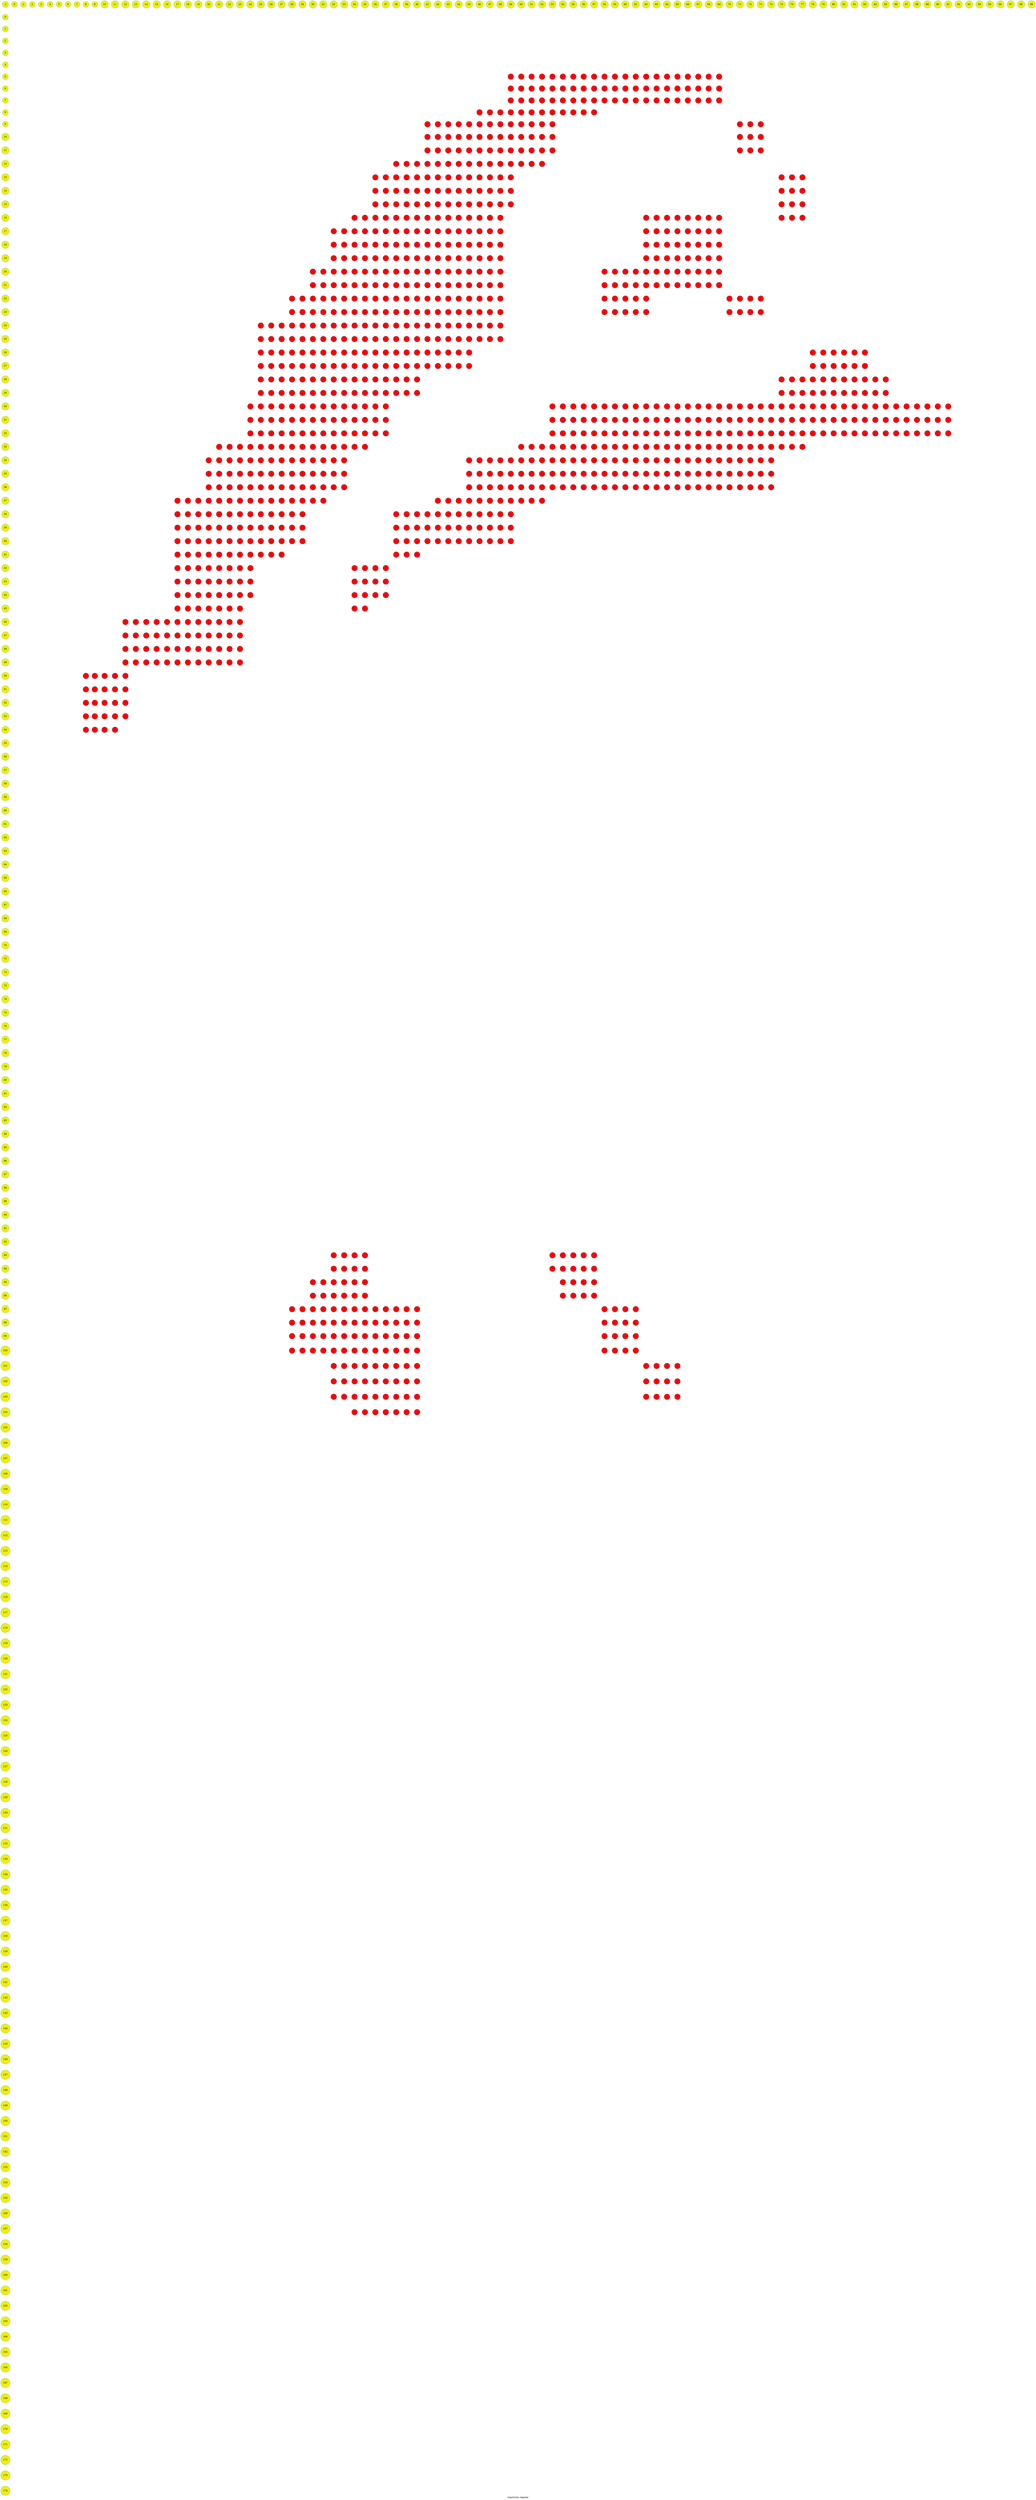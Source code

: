 digraph G
{label="expresion regular"
        node[shape = circle]
        node[style = filled]
        node[fillcolor = "#EEEEE"]
        node[color = "#EEEEE"]
        node[color = "#31CEF0"]
        edge [style=invis]

1989826789[label="-1"]
 1442342557[label=".",fillcolor ="#FF0000"]
 1809995046[label="0"]
 1111710616[label="1"]
 1723498053[label="2"]
 1893736577[label="3"]
 164757726[label="4"]
 1360332263[label="5"]
 1684541910[label="6"]
 368955890[label="7"]
 212924259[label="8"]
 1970528559[label="0"]
 1370597622[label="1"]
 708350323[label="2"]
 557342904[label="3"]
 1269339945[label="4"]
 394424498[label="5"]
 2036324408[label="6"]
 453007883[label="7"]
 337545117[label="8"]
 278753868[label="9"]
 386201215[label="10"]
 239937174[label="11"]
 1846508205[label="12"]
 368802354[label="13"]
 628933116[label="14"]
 1122118227[label="15"]
 1471019696[label="16"]
 424226973[label="17"]
 1526296937[label="18"]
 161118423[label="19"]
 836397870[label="20"]
 1640458320[label="21"]
 1881419576[label="22"]
 706915627[label="23"]
 1220747354[label="24"]
 303846650[label="25"]
 1133573230[label="26"]
 2086945474[label="27"]
 762604772[label="28"]
 1572820532[label="29"]
 424209001[label="30"]
 1206180304[label="31"]
 1232703108[label="32"]
 1859153769[label="33"]
 806738808[label="34"]
 1365163763[label="35"]
 1414924274[label="36"]
 957387062[label="37"]
 666911607[label="38"]
 55429210[label="39"]
 1732261462[label="40"]
 1516536489[label="41"]
 2140846441[label="42"]
 318288344[label="43"]
 1953290071[label="44"]
 182678201[label="45"]
 546886525[label="46"]
 2008666311[label="47"]
 1711105800[label="48"]
 1956296628[label="49"]
 310350177[label="50"]
 737756161[label=".",fillcolor ="#FF0000"]
 624079697[label="51"]
 70555476[label=".",fillcolor ="#FF0000"]
 1781459498[label="52"]
 194408994[label=".",fillcolor ="#FF0000"]
 990830650[label="53"]
 463494712[label=".",fillcolor ="#FF0000"]
 113416412[label="54"]
 1048444228[label=".",fillcolor ="#FF0000"]
 1916720513[label="9"]
 1802896480[label=".",fillcolor ="#FF0000"]
 2036360618[label=".",fillcolor ="#FF0000"]
 681979935[label=".",fillcolor ="#FF0000"]
 741370455[label=".",fillcolor ="#FF0000"]
 2000563893[label=".",fillcolor ="#FF0000"]
 227100877[label="10"]
 339126187[label=".",fillcolor ="#FF0000"]
 997918120[label=".",fillcolor ="#FF0000"]
 1027006452[label=".",fillcolor ="#FF0000"]
 2059282367[label=".",fillcolor ="#FF0000"]
 1536478396[label=".",fillcolor ="#FF0000"]
 950125603[label="11"]
 862152124[label=".",fillcolor ="#FF0000"]
 954937264[label=".",fillcolor ="#FF0000"]
 1164436797[label=".",fillcolor ="#FF0000"]
 1934729582[label=".",fillcolor ="#FF0000"]
 1538745405[label=".",fillcolor ="#FF0000"]
 985679444[label="12"]
 1081344572[label=".",fillcolor ="#FF0000"]
 1053856141[label=".",fillcolor ="#FF0000"]
 1579584742[label=".",fillcolor ="#FF0000"]
 1726780304[label=".",fillcolor ="#FF0000"]
 115939475[label=".",fillcolor ="#FF0000"]
 1007664442[label=".",fillcolor ="#FF0000"]
 1445222369[label=".",fillcolor ="#FF0000"]
 1414934182[label=".",fillcolor ="#FF0000"]
 439720255[label="13"]
 1527906606[label=".",fillcolor ="#FF0000"]
 796774130[label=".",fillcolor ="#FF0000"]
 1245439653[label=".",fillcolor ="#FF0000"]
 2096194236[label=".",fillcolor ="#FF0000"]
 924915581[label="14"]
 1986676021[label=".",fillcolor ="#FF0000"]
 1668385683[label=".",fillcolor ="#FF0000"]
 350413251[label=".",fillcolor ="#FF0000"]
 726107869[label=".",fillcolor ="#FF0000"]
 253767021[label="15"]
 1625428489[label=".",fillcolor ="#FF0000"]
 1661803311[label=".",fillcolor ="#FF0000"]
 1953175805[label=".",fillcolor ="#FF0000"]
 2049837144[label=".",fillcolor ="#FF0000"]
 179060558[label="16"]
 32737623[label=".",fillcolor ="#FF0000"]
 770950500[label=".",fillcolor ="#FF0000"]
 655713354[label=".",fillcolor ="#FF0000"]
 1277716905[label=".",fillcolor ="#FF0000"]
 1368193098[label="17"]
 1659363322[label=".",fillcolor ="#FF0000"]
 1859965144[label=".",fillcolor ="#FF0000"]
 1630968203[label=".",fillcolor ="#FF0000"]
 1473143631[label=".",fillcolor ="#FF0000"]
 193625667[label=".",fillcolor ="#FF0000"]
 56112634[label=".",fillcolor ="#FF0000"]
 1459035867[label=".",fillcolor ="#FF0000"]
 1913113425[label=".",fillcolor ="#FF0000"]
 707250996[label=".",fillcolor ="#FF0000"]
 1754451055[label=".",fillcolor ="#FF0000"]
 117249632[label=".",fillcolor ="#FF0000"]
 1248598189[label=".",fillcolor ="#FF0000"]
 1585841343[label=".",fillcolor ="#FF0000"]
 537483956[label="18"]
 1311315651[label=".",fillcolor ="#FF0000"]
 1688917723[label=".",fillcolor ="#FF0000"]
 182949133[label=".",fillcolor ="#FF0000"]
 1624355359[label=".",fillcolor ="#FF0000"]
 1724399560[label=".",fillcolor ="#FF0000"]
 1415979460[label=".",fillcolor ="#FF0000"]
 1646234040[label=".",fillcolor ="#FF0000"]
 255041198[label=".",fillcolor ="#FF0000"]
 673367807[label=".",fillcolor ="#FF0000"]
 1303362110[label=".",fillcolor ="#FF0000"]
 1407428730[label=".",fillcolor ="#FF0000"]
 1077316166[label=".",fillcolor ="#FF0000"]
 2124261761[label=".",fillcolor ="#FF0000"]
 1322484262[label="19"]
 4015102[label=".",fillcolor ="#FF0000"]
 1957530885[label=".",fillcolor ="#FF0000"]
 1735390128[label=".",fillcolor ="#FF0000"]
 905940937[label=".",fillcolor ="#FF0000"]
 1605834811[label=".",fillcolor ="#FF0000"]
 1198158701[label=".",fillcolor ="#FF0000"]
 1602288195[label=".",fillcolor ="#FF0000"]
 382252989[label=".",fillcolor ="#FF0000"]
 1901663135[label=".",fillcolor ="#FF0000"]
 1706883010[label=".",fillcolor ="#FF0000"]
 1035357140[label=".",fillcolor ="#FF0000"]
 1846568576[label=".",fillcolor ="#FF0000"]
 1466717494[label=".",fillcolor ="#FF0000"]
 1441577726[label="20"]
 1519100796[label=".",fillcolor ="#FF0000"]
 935520971[label=".",fillcolor ="#FF0000"]
 36883680[label=".",fillcolor ="#FF0000"]
 851033362[label=".",fillcolor ="#FF0000"]
 892237946[label=".",fillcolor ="#FF0000"]
 362432678[label=".",fillcolor ="#FF0000"]
 22790969[label=".",fillcolor ="#FF0000"]
 2121645869[label=".",fillcolor ="#FF0000"]
 945747249[label=".",fillcolor ="#FF0000"]
 2143700452[label=".",fillcolor ="#FF0000"]
 542839598[label=".",fillcolor ="#FF0000"]
 1929661663[label=".",fillcolor ="#FF0000"]
 1019009267[label=".",fillcolor ="#FF0000"]
 1905804261[label=".",fillcolor ="#FF0000"]
 161672347[label=".",fillcolor ="#FF0000"]
 1477520324[label=".",fillcolor ="#FF0000"]
 36707189[label="21"]
 822409149[label=".",fillcolor ="#FF0000"]
 794563378[label=".",fillcolor ="#FF0000"]
 2126664214[label=".",fillcolor ="#FF0000"]
 2091586824[label=".",fillcolor ="#FF0000"]
 1787083839[label=".",fillcolor ="#FF0000"]
 630122462[label=".",fillcolor ="#FF0000"]
 1227903899[label=".",fillcolor ="#FF0000"]
 1830231264[label=".",fillcolor ="#FF0000"]
 582819897[label=".",fillcolor ="#FF0000"]
 1885307815[label=".",fillcolor ="#FF0000"]
 1001958076[label=".",fillcolor ="#FF0000"]
 1847410999[label=".",fillcolor ="#FF0000"]
 627709989[label=".",fillcolor ="#FF0000"]
 698676628[label=".",fillcolor ="#FF0000"]
 1471633238[label=".",fillcolor ="#FF0000"]
 1395105902[label=".",fillcolor ="#FF0000"]
 645476639[label=".",fillcolor ="#FF0000"]
 679442449[label="22"]
 1159694255[label=".",fillcolor ="#FF0000"]
 727018418[label=".",fillcolor ="#FF0000"]
 1154172430[label=".",fillcolor ="#FF0000"]
 388436342[label=".",fillcolor ="#FF0000"]
 775741122[label=".",fillcolor ="#FF0000"]
 775174220[label=".",fillcolor ="#FF0000"]
 810672306[label=".",fillcolor ="#FF0000"]
 525527919[label=".",fillcolor ="#FF0000"]
 1473313929[label=".",fillcolor ="#FF0000"]
 1479100519[label=".",fillcolor ="#FF0000"]
 1740797856[label=".",fillcolor ="#FF0000"]
 1875108260[label=".",fillcolor ="#FF0000"]
 1067936865[label=".",fillcolor ="#FF0000"]
 761229698[label=".",fillcolor ="#FF0000"]
 1498705150[label=".",fillcolor ="#FF0000"]
 703232177[label=".",fillcolor ="#FF0000"]
 757779849[label=".",fillcolor ="#FF0000"]
 2075093711[label="23"]
 31906520[label=".",fillcolor ="#FF0000"]
 2066945445[label=".",fillcolor ="#FF0000"]
 9361871[label=".",fillcolor ="#FF0000"]
 16196099[label=".",fillcolor ="#FF0000"]
 930089183[label=".",fillcolor ="#FF0000"]
 1410186665[label=".",fillcolor ="#FF0000"]
 582702662[label=".",fillcolor ="#FF0000"]
 468033320[label=".",fillcolor ="#FF0000"]
 753162875[label=".",fillcolor ="#FF0000"]
 356338363[label=".",fillcolor ="#FF0000"]
 1833707324[label=".",fillcolor ="#FF0000"]
 1516759394[label=".",fillcolor ="#FF0000"]
 1415469015[label=".",fillcolor ="#FF0000"]
 734635893[label=".",fillcolor ="#FF0000"]
 665846007[label=".",fillcolor ="#FF0000"]
 1123664282[label=".",fillcolor ="#FF0000"]
 1690294013[label=".",fillcolor ="#FF0000"]
 44771088[label="24"]
 624637962[label=".",fillcolor ="#FF0000"]
 700631078[label=".",fillcolor ="#FF0000"]
 860941277[label=".",fillcolor ="#FF0000"]
 1746458880[label=".",fillcolor ="#FF0000"]
 345986913[label=".",fillcolor ="#FF0000"]
 732118572[label=".",fillcolor ="#FF0000"]
 521746054[label=".",fillcolor ="#FF0000"]
 837233852[label=".",fillcolor ="#FF0000"]
 1605190078[label=".",fillcolor ="#FF0000"]
 1842173497[label=".",fillcolor ="#FF0000"]
 993452032[label=".",fillcolor ="#FF0000"]
 859617558[label=".",fillcolor ="#FF0000"]
 103394942[label=".",fillcolor ="#FF0000"]
 30563356[label=".",fillcolor ="#FF0000"]
 233343686[label=".",fillcolor ="#FF0000"]
 1539995236[label="25"]
 274426173[label=".",fillcolor ="#FF0000"]
 66774422[label=".",fillcolor ="#FF0000"]
 1242427797[label=".",fillcolor ="#FF0000"]
 1123862502[label=".",fillcolor ="#FF0000"]
 153443333[label=".",fillcolor ="#FF0000"]
 1571278562[label=".",fillcolor ="#FF0000"]
 2021854618[label=".",fillcolor ="#FF0000"]
 1558460059[label=".",fillcolor ="#FF0000"]
 2139266166[label=".",fillcolor ="#FF0000"]
 481402298[label=".",fillcolor ="#FF0000"]
 2084486251[label=".",fillcolor ="#FF0000"]
 26418585[label=".",fillcolor ="#FF0000"]
 1788432625[label=".",fillcolor ="#FF0000"]
 2060799061[label=".",fillcolor ="#FF0000"]
 1929476736[label=".",fillcolor ="#FF0000"]
 1793580716[label=".",fillcolor ="#FF0000"]
 1247348185[label=".",fillcolor ="#FF0000"]
 440295203[label=".",fillcolor ="#FF0000"]
 1653859230[label="26"]
 911561694[label=".",fillcolor ="#FF0000"]
 882962176[label=".",fillcolor ="#FF0000"]
 1544518128[label=".",fillcolor ="#FF0000"]
 570294012[label=".",fillcolor ="#FF0000"]
 1034584766[label=".",fillcolor ="#FF0000"]
 247575268[label=".",fillcolor ="#FF0000"]
 698784309[label=".",fillcolor ="#FF0000"]
 1742900195[label=".",fillcolor ="#FF0000"]
 238308051[label=".",fillcolor ="#FF0000"]
 232886115[label=".",fillcolor ="#FF0000"]
 277601240[label=".",fillcolor ="#FF0000"]
 1665525689[label=".",fillcolor ="#FF0000"]
 1334528976[label=".",fillcolor ="#FF0000"]
 1318080469[label=".",fillcolor ="#FF0000"]
 727236[label=".",fillcolor ="#FF0000"]
 1287606099[label=".",fillcolor ="#FF0000"]
 1501513951[label=".",fillcolor ="#FF0000"]
 366828226[label=".",fillcolor ="#FF0000"]
 1296612741[label="27"]
 2075899560[label=".",fillcolor ="#FF0000"]
 1486954672[label=".",fillcolor ="#FF0000"]
 668301868[label=".",fillcolor ="#FF0000"]
 804872134[label=".",fillcolor ="#FF0000"]
 164733543[label=".",fillcolor ="#FF0000"]
 1487185741[label=".",fillcolor ="#FF0000"]
 1420599919[label=".",fillcolor ="#FF0000"]
 827248723[label=".",fillcolor ="#FF0000"]
 889753223[label=".",fillcolor ="#FF0000"]
 1215023524[label=".",fillcolor ="#FF0000"]
 2036704540[label=".",fillcolor ="#FF0000"]
 1055800875[label=".",fillcolor ="#FF0000"]
 1331946439[label=".",fillcolor ="#FF0000"]
 1498621286[label=".",fillcolor ="#FF0000"]
 231351829[label=".",fillcolor ="#FF0000"]
 1109020385[label=".",fillcolor ="#FF0000"]
 305651902[label=".",fillcolor ="#FF0000"]
 1385140107[label=".",fillcolor ="#FF0000"]
 246014273[label="28"]
 508873523[label=".",fillcolor ="#FF0000"]
 869005911[label=".",fillcolor ="#FF0000"]
 496425074[label=".",fillcolor ="#FF0000"]
 1551139176[label=".",fillcolor ="#FF0000"]
 1682031750[label=".",fillcolor ="#FF0000"]
 137659163[label=".",fillcolor ="#FF0000"]
 592088871[label=".",fillcolor ="#FF0000"]
 1531782631[label=".",fillcolor ="#FF0000"]
 834842620[label=".",fillcolor ="#FF0000"]
 499310212[label=".",fillcolor ="#FF0000"]
 1778801068[label=".",fillcolor ="#FF0000"]
 1490434838[label=".",fillcolor ="#FF0000"]
 2085601983[label=".",fillcolor ="#FF0000"]
 2003961164[label=".",fillcolor ="#FF0000"]
 794949943[label=".",fillcolor ="#FF0000"]
 1183213894[label=".",fillcolor ="#FF0000"]
 1155399955[label=".",fillcolor ="#FF0000"]
 593573025[label=".",fillcolor ="#FF0000"]
 57264571[label=".",fillcolor ="#FF0000"]
 1993366729[label="55"]
 1118969241[label="56"]
 1759313234[label="57"]
 632669667[label="58"]
 1366811528[label="59"]
 58421994[label="60"]
 214055354[label="61"]
 131301148[label="62"]
 1775675341[label="63"]
 828535871[label="64"]
 745571392[label="65"]
 809968973[label="66"]
 1827869767[label="67"]
 1318209130[label="68"]
 1726519676[label="69"]
 1863103905[label="70"]
 455726379[label="71"]
 1196716338[label="72"]
 1700078557[label="73"]
 1870541675[label="74"]
 975905570[label="75"]
 1578244276[label="76"]
 311788384[label="77"]
 208539442[label="78"]
 1866403758[label="79"]
 564555077[label="80"]
 529949842[label="81"]
 1677590477[label="82"]
 1948835427[label="83"]
 1727420902[label="84"]
 1248334686[label="85"]
 1181191753[label="86"]
 1955502880[label="87"]
 543409470[label="88"]
 714850447[label="89"]
 1358169683[label="90"]
 1352913142[label="91"]
 1851241961[label="92"]
 448569108[label="93"]
 1779090574[label="94"]
 618696025[label="95"]
 2009832657[label="96"]
 158460163[label="97"]
 895705623[label=".",fillcolor ="#FF0000"]
 357153703[label="98"]
 1045397707[label=".",fillcolor ="#FF0000"]
 946884592[label="99"]
 380494131[label=".",fillcolor ="#FF0000"]
 1315038402[label="100"]
 208301085[label=".",fillcolor ="#FF0000"]
 920632751[label="29"]
 1333945918[label=".",fillcolor ="#FF0000"]
 235195640[label=".",fillcolor ="#FF0000"]
 1372668833[label=".",fillcolor ="#FF0000"]
 438873841[label=".",fillcolor ="#FF0000"]
 1179093020[label=".",fillcolor ="#FF0000"]
 1846345504[label=".",fillcolor ="#FF0000"]
 899376395[label=".",fillcolor ="#FF0000"]
 1788545647[label=".",fillcolor ="#FF0000"]
 275150920[label=".",fillcolor ="#FF0000"]
 421163163[label=".",fillcolor ="#FF0000"]
 2009591182[label=".",fillcolor ="#FF0000"]
 1161644395[label=".",fillcolor ="#FF0000"]
 1723518396[label=".",fillcolor ="#FF0000"]
 745465688[label=".",fillcolor ="#FF0000"]
 1678623942[label=".",fillcolor ="#FF0000"]
 1263841085[label=".",fillcolor ="#FF0000"]
 2075352262[label=".",fillcolor ="#FF0000"]
 540811471[label=".",fillcolor ="#FF0000"]
 706604026[label=".",fillcolor ="#FF0000"]
 1155437763[label=".",fillcolor ="#FF0000"]
 627746290[label=".",fillcolor ="#FF0000"]
 1678889928[label=".",fillcolor ="#FF0000"]
 555136651[label=".",fillcolor ="#FF0000"]
 299783910[label="30"]
 1634411546[label=".",fillcolor ="#FF0000"]
 193864812[label=".",fillcolor ="#FF0000"]
 523794808[label=".",fillcolor ="#FF0000"]
 2092066079[label=".",fillcolor ="#FF0000"]
 1145165159[label=".",fillcolor ="#FF0000"]
 1041638599[label=".",fillcolor ="#FF0000"]
 1656318404[label=".",fillcolor ="#FF0000"]
 231498257[label=".",fillcolor ="#FF0000"]
 1206678562[label=".",fillcolor ="#FF0000"]
 1213419524[label=".",fillcolor ="#FF0000"]
 1628305283[label=".",fillcolor ="#FF0000"]
 255839577[label=".",fillcolor ="#FF0000"]
 727119352[label=".",fillcolor ="#FF0000"]
 2044150758[label=".",fillcolor ="#FF0000"]
 2003305136[label=".",fillcolor ="#FF0000"]
 105663489[label=".",fillcolor ="#FF0000"]
 447320069[label=".",fillcolor ="#FF0000"]
 1495414981[label=".",fillcolor ="#FF0000"]
 1860754643[label=".",fillcolor ="#FF0000"]
 169916747[label=".",fillcolor ="#FF0000"]
 1558133170[label=".",fillcolor ="#FF0000"]
 351520508[label=".",fillcolor ="#FF0000"]
 1020632821[label=".",fillcolor ="#FF0000"]
 867205829[label=".",fillcolor ="#FF0000"]
 369573800[label="31"]
 482987954[label=".",fillcolor ="#FF0000"]
 217827560[label=".",fillcolor ="#FF0000"]
 1005245720[label=".",fillcolor ="#FF0000"]
 348084146[label=".",fillcolor ="#FF0000"]
 1188671176[label=".",fillcolor ="#FF0000"]
 339186291[label=".",fillcolor ="#FF0000"]
 2031667192[label=".",fillcolor ="#FF0000"]
 393481646[label=".",fillcolor ="#FF0000"]
 475024998[label=".",fillcolor ="#FF0000"]
 878506901[label=".",fillcolor ="#FF0000"]
 197449185[label=".",fillcolor ="#FF0000"]
 1013620810[label=".",fillcolor ="#FF0000"]
 576191199[label=".",fillcolor ="#FF0000"]
 1900307803[label=".",fillcolor ="#FF0000"]
 1552076111[label=".",fillcolor ="#FF0000"]
 897801829[label=".",fillcolor ="#FF0000"]
 681564936[label=".",fillcolor ="#FF0000"]
 2049121789[label=".",fillcolor ="#FF0000"]
 813780803[label=".",fillcolor ="#FF0000"]
 534662976[label=".",fillcolor ="#FF0000"]
 1238339624[label=".",fillcolor ="#FF0000"]
 727818265[label=".",fillcolor ="#FF0000"]
 295700833[label=".",fillcolor ="#FF0000"]
 2095702106[label=".",fillcolor ="#FF0000"]
 1234329919[label="32"]
 1876259196[label=".",fillcolor ="#FF0000"]
 2117043942[label=".",fillcolor ="#FF0000"]
 1299661385[label=".",fillcolor ="#FF0000"]
 397822273[label=".",fillcolor ="#FF0000"]
 1403815002[label=".",fillcolor ="#FF0000"]
 1362501759[label=".",fillcolor ="#FF0000"]
 648303898[label=".",fillcolor ="#FF0000"]
 66972878[label=".",fillcolor ="#FF0000"]
 876881599[label=".",fillcolor ="#FF0000"]
 1410456976[label=".",fillcolor ="#FF0000"]
 1343835789[label=".",fillcolor ="#FF0000"]
 1022251996[label=".",fillcolor ="#FF0000"]
 688581408[label=".",fillcolor ="#FF0000"]
 1940737740[label=".",fillcolor ="#FF0000"]
 1775897362[label=".",fillcolor ="#FF0000"]
 660915526[label=".",fillcolor ="#FF0000"]
 1497983329[label=".",fillcolor ="#FF0000"]
 1082886058[label=".",fillcolor ="#FF0000"]
 2041611826[label=".",fillcolor ="#FF0000"]
 2021601975[label=".",fillcolor ="#FF0000"]
 1794068152[label=".",fillcolor ="#FF0000"]
 1992630936[label=".",fillcolor ="#FF0000"]
 196717412[label=".",fillcolor ="#FF0000"]
 173197870[label=".",fillcolor ="#FF0000"]
 450420562[label=".",fillcolor ="#FF0000"]
 1171713907[label=".",fillcolor ="#FF0000"]
 66231846[label=".",fillcolor ="#FF0000"]
 527247308[label=".",fillcolor ="#FF0000"]
 1133730108[label="101"]
 827099978[label=".",fillcolor ="#FF0000"]
 651698411[label="102"]
 1350377659[label=".",fillcolor ="#FF0000"]
 167692593[label="103"]
 1555895711[label=".",fillcolor ="#FF0000"]
 990226843[label="33"]
 46415544[label=".",fillcolor ="#FF0000"]
 2097989776[label=".",fillcolor ="#FF0000"]
 1227438915[label=".",fillcolor ="#FF0000"]
 1609960076[label=".",fillcolor ="#FF0000"]
 2095373876[label=".",fillcolor ="#FF0000"]
 1740095856[label=".",fillcolor ="#FF0000"]
 1732513254[label=".",fillcolor ="#FF0000"]
 143251944[label=".",fillcolor ="#FF0000"]
 1380361139[label=".",fillcolor ="#FF0000"]
 195253450[label=".",fillcolor ="#FF0000"]
 1280263013[label=".",fillcolor ="#FF0000"]
 181372317[label=".",fillcolor ="#FF0000"]
 1844700236[label=".",fillcolor ="#FF0000"]
 2095573052[label=".",fillcolor ="#FF0000"]
 1241897134[label=".",fillcolor ="#FF0000"]
 1016090398[label=".",fillcolor ="#FF0000"]
 1320357188[label=".",fillcolor ="#FF0000"]
 223783590[label=".",fillcolor ="#FF0000"]
 1769128714[label=".",fillcolor ="#FF0000"]
 1470400901[label=".",fillcolor ="#FF0000"]
 28010264[label=".",fillcolor ="#FF0000"]
 957414929[label=".",fillcolor ="#FF0000"]
 1174737066[label=".",fillcolor ="#FF0000"]
 891175246[label=".",fillcolor ="#FF0000"]
 1876390738[label=".",fillcolor ="#FF0000"]
 1359603919[label=".",fillcolor ="#FF0000"]
 1063723524[label=".",fillcolor ="#FF0000"]
 2025066647[label=".",fillcolor ="#FF0000"]
 741191984[label=".",fillcolor ="#FF0000"]
 847018986[label=".",fillcolor ="#FF0000"]
 881662115[label=".",fillcolor ="#FF0000"]
 1818592781[label="34"]
 754978432[label=".",fillcolor ="#FF0000"]
 2096268257[label=".",fillcolor ="#FF0000"]
 551994588[label=".",fillcolor ="#FF0000"]
 1618180899[label=".",fillcolor ="#FF0000"]
 1294605731[label=".",fillcolor ="#FF0000"]
 623862380[label=".",fillcolor ="#FF0000"]
 871989809[label=".",fillcolor ="#FF0000"]
 1210600718[label=".",fillcolor ="#FF0000"]
 1433568941[label=".",fillcolor ="#FF0000"]
 185639533[label=".",fillcolor ="#FF0000"]
 1946636596[label=".",fillcolor ="#FF0000"]
 2118984327[label=".",fillcolor ="#FF0000"]
 1061913613[label=".",fillcolor ="#FF0000"]
 826690115[label=".",fillcolor ="#FF0000"]
 2139501486[label=".",fillcolor ="#FF0000"]
 1757970371[label=".",fillcolor ="#FF0000"]
 197195067[label=".",fillcolor ="#FF0000"]
 148353618[label=".",fillcolor ="#FF0000"]
 1182985125[label=".",fillcolor ="#FF0000"]
 1839182545[label=".",fillcolor ="#FF0000"]
 1643838324[label=".",fillcolor ="#FF0000"]
 1409978427[label=".",fillcolor ="#FF0000"]
 92575452[label=".",fillcolor ="#FF0000"]
 354268551[label=".",fillcolor ="#FF0000"]
 596299019[label=".",fillcolor ="#FF0000"]
 595663369[label=".",fillcolor ="#FF0000"]
 34757331[label=".",fillcolor ="#FF0000"]
 2052814491[label=".",fillcolor ="#FF0000"]
 256642638[label=".",fillcolor ="#FF0000"]
 607526140[label=".",fillcolor ="#FF0000"]
 887230059[label=".",fillcolor ="#FF0000"]
 363616706[label=".",fillcolor ="#FF0000"]
 2055019335[label=".",fillcolor ="#FF0000"]
 1857562888[label="104"]
 1250816994[label=".",fillcolor ="#FF0000"]
 1033425208[label="35"]
 791499503[label=".",fillcolor ="#FF0000"]
 15912555[label=".",fillcolor ="#FF0000"]
 633683828[label=".",fillcolor ="#FF0000"]
 1580153829[label=".",fillcolor ="#FF0000"]
 466661605[label=".",fillcolor ="#FF0000"]
 231191650[label=".",fillcolor ="#FF0000"]
 32838705[label=".",fillcolor ="#FF0000"]
 648214521[label=".",fillcolor ="#FF0000"]
 954936400[label=".",fillcolor ="#FF0000"]
 146799499[label=".",fillcolor ="#FF0000"]
 557982257[label=".",fillcolor ="#FF0000"]
 284034271[label=".",fillcolor ="#FF0000"]
 1904620350[label=".",fillcolor ="#FF0000"]
 110296358[label=".",fillcolor ="#FF0000"]
 921764975[label=".",fillcolor ="#FF0000"]
 1457075858[label=".",fillcolor ="#FF0000"]
 377942196[label=".",fillcolor ="#FF0000"]
 124540047[label=".",fillcolor ="#FF0000"]
 956365425[label=".",fillcolor ="#FF0000"]
 645015141[label=".",fillcolor ="#FF0000"]
 131096911[label=".",fillcolor ="#FF0000"]
 1652393238[label=".",fillcolor ="#FF0000"]
 1544562778[label=".",fillcolor ="#FF0000"]
 1801878707[label=".",fillcolor ="#FF0000"]
 1865982601[label=".",fillcolor ="#FF0000"]
 1642319693[label=".",fillcolor ="#FF0000"]
 1022130643[label=".",fillcolor ="#FF0000"]
 1689717017[label=".",fillcolor ="#FF0000"]
 1311884268[label=".",fillcolor ="#FF0000"]
 827843776[label=".",fillcolor ="#FF0000"]
 1856643544[label=".",fillcolor ="#FF0000"]
 847839957[label=".",fillcolor ="#FF0000"]
 1927776715[label=".",fillcolor ="#FF0000"]
 2081952435[label=".",fillcolor ="#FF0000"]
 1124288521[label="36"]
 971404566[label=".",fillcolor ="#FF0000"]
 1996556848[label=".",fillcolor ="#FF0000"]
 1269826537[label=".",fillcolor ="#FF0000"]
 313149846[label=".",fillcolor ="#FF0000"]
 418299920[label=".",fillcolor ="#FF0000"]
 1740708279[label=".",fillcolor ="#FF0000"]
 749072877[label=".",fillcolor ="#FF0000"]
 1812200214[label=".",fillcolor ="#FF0000"]
 42158278[label=".",fillcolor ="#FF0000"]
 1843459456[label=".",fillcolor ="#FF0000"]
 1850301256[label=".",fillcolor ="#FF0000"]
 492947164[label=".",fillcolor ="#FF0000"]
 87845070[label=".",fillcolor ="#FF0000"]
 1872417052[label=".",fillcolor ="#FF0000"]
 1261257916[label=".",fillcolor ="#FF0000"]
 1491676195[label=".",fillcolor ="#FF0000"]
 1047873000[label=".",fillcolor ="#FF0000"]
 123629835[label=".",fillcolor ="#FF0000"]
 653774328[label=".",fillcolor ="#FF0000"]
 929985841[label=".",fillcolor ="#FF0000"]
 589311025[label=".",fillcolor ="#FF0000"]
 1468192631[label=".",fillcolor ="#FF0000"]
 1333938290[label=".",fillcolor ="#FF0000"]
 184642382[label=".",fillcolor ="#FF0000"]
 694329275[label=".",fillcolor ="#FF0000"]
 1746590863[label=".",fillcolor ="#FF0000"]
 889640998[label=".",fillcolor ="#FF0000"]
 903716563[label=".",fillcolor ="#FF0000"]
 150950036[label=".",fillcolor ="#FF0000"]
 910101408[label=".",fillcolor ="#FF0000"]
 905650857[label=".",fillcolor ="#FF0000"]
 1820920259[label="37"]
 503353142[label=".",fillcolor ="#FF0000"]
 1353512285[label=".",fillcolor ="#FF0000"]
 1018067851[label=".",fillcolor ="#FF0000"]
 407747276[label=".",fillcolor ="#FF0000"]
 45019084[label=".",fillcolor ="#FF0000"]
 899675353[label=".",fillcolor ="#FF0000"]
 2049090498[label=".",fillcolor ="#FF0000"]
 256703888[label=".",fillcolor ="#FF0000"]
 2062132026[label=".",fillcolor ="#FF0000"]
 807053698[label=".",fillcolor ="#FF0000"]
 1607020784[label=".",fillcolor ="#FF0000"]
 922871524[label=".",fillcolor ="#FF0000"]
 13001549[label=".",fillcolor ="#FF0000"]
 1710591086[label=".",fillcolor ="#FF0000"]
 1940749968[label=".",fillcolor ="#FF0000"]
 1269006535[label=".",fillcolor ="#FF0000"]
 2018270965[label=".",fillcolor ="#FF0000"]
 823343982[label=".",fillcolor ="#FF0000"]
 693275170[label=".",fillcolor ="#FF0000"]
 2124448375[label=".",fillcolor ="#FF0000"]
 1677840544[label=".",fillcolor ="#FF0000"]
 1289834245[label=".",fillcolor ="#FF0000"]
 1910492961[label=".",fillcolor ="#FF0000"]
 194402391[label=".",fillcolor ="#FF0000"]
 1643646293[label=".",fillcolor ="#FF0000"]
 665317128[label=".",fillcolor ="#FF0000"]
 672041498[label=".",fillcolor ="#FF0000"]
 300104620[label=".",fillcolor ="#FF0000"]
 810557024[label=".",fillcolor ="#FF0000"]
 681015501[label=".",fillcolor ="#FF0000"]
 1955948959[label=".",fillcolor ="#FF0000"]
 2082673402[label="38"]
 1286643712[label=".",fillcolor ="#FF0000"]
 1609754699[label=".",fillcolor ="#FF0000"]
 7646139[label=".",fillcolor ="#FF0000"]
 1688526221[label=".",fillcolor ="#FF0000"]
 769507769[label=".",fillcolor ="#FF0000"]
 1705366777[label=".",fillcolor ="#FF0000"]
 1076462213[label=".",fillcolor ="#FF0000"]
 35874744[label=".",fillcolor ="#FF0000"]
 1102097996[label=".",fillcolor ="#FF0000"]
 184133791[label=".",fillcolor ="#FF0000"]
 105393903[label=".",fillcolor ="#FF0000"]
 533698361[label=".",fillcolor ="#FF0000"]
 1531545666[label=".",fillcolor ="#FF0000"]
 481525476[label=".",fillcolor ="#FF0000"]
 1540031691[label=".",fillcolor ="#FF0000"]
 945698516[label=".",fillcolor ="#FF0000"]
 801284613[label=".",fillcolor ="#FF0000"]
 679587143[label=".",fillcolor ="#FF0000"]
 737085888[label=".",fillcolor ="#FF0000"]
 1657697023[label=".",fillcolor ="#FF0000"]
 1487287849[label=".",fillcolor ="#FF0000"]
 2112373743[label=".",fillcolor ="#FF0000"]
 773518491[label=".",fillcolor ="#FF0000"]
 1070740013[label=".",fillcolor ="#FF0000"]
 1454136448[label=".",fillcolor ="#FF0000"]
 1776589441[label=".",fillcolor ="#FF0000"]
 270734602[label=".",fillcolor ="#FF0000"]
 1053695609[label=".",fillcolor ="#FF0000"]
 179441020[label=".",fillcolor ="#FF0000"]
 1196404281[label=".",fillcolor ="#FF0000"]
 1330411679[label="39"]
 20945625[label=".",fillcolor ="#FF0000"]
 461155951[label=".",fillcolor ="#FF0000"]
 569959775[label=".",fillcolor ="#FF0000"]
 224192895[label=".",fillcolor ="#FF0000"]
 1883788127[label=".",fillcolor ="#FF0000"]
 238654703[label=".",fillcolor ="#FF0000"]
 1745701482[label=".",fillcolor ="#FF0000"]
 49299717[label=".",fillcolor ="#FF0000"]
 814753967[label=".",fillcolor ="#FF0000"]
 1917607102[label=".",fillcolor ="#FF0000"]
 1880102535[label=".",fillcolor ="#FF0000"]
 1894287849[label=".",fillcolor ="#FF0000"]
 1099694603[label=".",fillcolor ="#FF0000"]
 1362435880[label=".",fillcolor ="#FF0000"]
 560041895[label=".",fillcolor ="#FF0000"]
 368242083[label=".",fillcolor ="#FF0000"]
 885991756[label=".",fillcolor ="#FF0000"]
 1299885218[label=".",fillcolor ="#FF0000"]
 1615535645[label=".",fillcolor ="#FF0000"]
 1649829954[label=".",fillcolor ="#FF0000"]
 790538253[label=".",fillcolor ="#FF0000"]
 924393200[label=".",fillcolor ="#FF0000"]
 253380088[label=".",fillcolor ="#FF0000"]
 1591683105[label=".",fillcolor ="#FF0000"]
 81505591[label=".",fillcolor ="#FF0000"]
 2068499906[label=".",fillcolor ="#FF0000"]
 648176342[label=".",fillcolor ="#FF0000"]
 18601987[label=".",fillcolor ="#FF0000"]
 1492156162[label=".",fillcolor ="#FF0000"]
 1970900227[label=".",fillcolor ="#FF0000"]
 1090057640[label="40"]
 536671860[label=".",fillcolor ="#FF0000"]
 1143968486[label=".",fillcolor ="#FF0000"]
 2097614581[label=".",fillcolor ="#FF0000"]
 2052452680[label=".",fillcolor ="#FF0000"]
 48428832[label=".",fillcolor ="#FF0000"]
 987950392[label=".",fillcolor ="#FF0000"]
 2136419383[label=".",fillcolor ="#FF0000"]
 719146276[label=".",fillcolor ="#FF0000"]
 1066656936[label=".",fillcolor ="#FF0000"]
 313869647[label=".",fillcolor ="#FF0000"]
 1413871034[label=".",fillcolor ="#FF0000"]
 338765435[label=".",fillcolor ="#FF0000"]
 874981105[label=".",fillcolor ="#FF0000"]
 209748487[label=".",fillcolor ="#FF0000"]
 1997753864[label=".",fillcolor ="#FF0000"]
 1779219567[label=".",fillcolor ="#FF0000"]
 1729171313[label=".",fillcolor ="#FF0000"]
 1871259950[label=".",fillcolor ="#FF0000"]
 34032089[label=".",fillcolor ="#FF0000"]
 233271858[label=".",fillcolor ="#FF0000"]
 1650626168[label=".",fillcolor ="#FF0000"]
 1149508419[label=".",fillcolor ="#FF0000"]
 2088098699[label=".",fillcolor ="#FF0000"]
 1253396693[label=".",fillcolor ="#FF0000"]
 1020397237[label=".",fillcolor ="#FF0000"]
 1491623023[label=".",fillcolor ="#FF0000"]
 169049466[label=".",fillcolor ="#FF0000"]
 1791014677[label=".",fillcolor ="#FF0000"]
 1183572822[label=".",fillcolor ="#FF0000"]
 1553646796[label=".",fillcolor ="#FF0000"]
 1307810440[label="41"]
 577037372[label=".",fillcolor ="#FF0000"]
 1005331061[label=".",fillcolor ="#FF0000"]
 836386144[label=".",fillcolor ="#FF0000"]
 1621939721[label=".",fillcolor ="#FF0000"]
 1710000932[label=".",fillcolor ="#FF0000"]
 1061806694[label=".",fillcolor ="#FF0000"]
 1595472338[label=".",fillcolor ="#FF0000"]
 1501716646[label=".",fillcolor ="#FF0000"]
 1488352537[label=".",fillcolor ="#FF0000"]
 672982715[label=".",fillcolor ="#FF0000"]
 819092483[label=".",fillcolor ="#FF0000"]
 2048888303[label=".",fillcolor ="#FF0000"]
 292167944[label=".",fillcolor ="#FF0000"]
 1586246816[label=".",fillcolor ="#FF0000"]
 2082232630[label=".",fillcolor ="#FF0000"]
 2062209967[label=".",fillcolor ="#FF0000"]
 986238875[label=".",fillcolor ="#FF0000"]
 90096982[label=".",fillcolor ="#FF0000"]
 454424866[label=".",fillcolor ="#FF0000"]
 936261188[label=".",fillcolor ="#FF0000"]
 1267110705[label=".",fillcolor ="#FF0000"]
 939625314[label=".",fillcolor ="#FF0000"]
 216644009[label="42"]
 1255395942[label=".",fillcolor ="#FF0000"]
 892591894[label=".",fillcolor ="#FF0000"]
 22874185[label=".",fillcolor ="#FF0000"]
 1077464378[label=".",fillcolor ="#FF0000"]
 346847161[label=".",fillcolor ="#FF0000"]
 1061998933[label=".",fillcolor ="#FF0000"]
 1446676917[label=".",fillcolor ="#FF0000"]
 1349373781[label=".",fillcolor ="#FF0000"]
 655059806[label=".",fillcolor ="#FF0000"]
 2123681939[label=".",fillcolor ="#FF0000"]
 2086767061[label=".",fillcolor ="#FF0000"]
 1112073835[label=".",fillcolor ="#FF0000"]
 1046820071[label=".",fillcolor ="#FF0000"]
 1722645488[label=".",fillcolor ="#FF0000"]
 376601041[label=".",fillcolor ="#FF0000"]
 327986890[label=".",fillcolor ="#FF0000"]
 81355344[label=".",fillcolor ="#FF0000"]
 161938368[label=".",fillcolor ="#FF0000"]
 203401172[label=".",fillcolor ="#FF0000"]
 2056499811[label=".",fillcolor ="#FF0000"]
 890733699[label=".",fillcolor ="#FF0000"]
 198250778[label=".",fillcolor ="#FF0000"]
 2055288499[label=".",fillcolor ="#FF0000"]
 501650218[label="43"]
 349978505[label=".",fillcolor ="#FF0000"]
 386311625[label=".",fillcolor ="#FF0000"]
 1681993012[label=".",fillcolor ="#FF0000"]
 1293389141[label=".",fillcolor ="#FF0000"]
 952288009[label=".",fillcolor ="#FF0000"]
 440926517[label=".",fillcolor ="#FF0000"]
 2005776325[label=".",fillcolor ="#FF0000"]
 109175108[label=".",fillcolor ="#FF0000"]
 678801430[label=".",fillcolor ="#FF0000"]
 1928224132[label=".",fillcolor ="#FF0000"]
 1757933443[label=".",fillcolor ="#FF0000"]
 1631959070[label=".",fillcolor ="#FF0000"]
 1681215776[label=".",fillcolor ="#FF0000"]
 1689723487[label=".",fillcolor ="#FF0000"]
 870019773[label=".",fillcolor ="#FF0000"]
 2140322192[label=".",fillcolor ="#FF0000"]
 836782867[label=".",fillcolor ="#FF0000"]
 1813525162[label=".",fillcolor ="#FF0000"]
 79620878[label=".",fillcolor ="#FF0000"]
 1854577712[label=".",fillcolor ="#FF0000"]
 1560406561[label=".",fillcolor ="#FF0000"]
 1881218633[label=".",fillcolor ="#FF0000"]
 62156248[label=".",fillcolor ="#FF0000"]
 962927234[label="44"]
 1810349933[label=".",fillcolor ="#FF0000"]
 323761934[label=".",fillcolor ="#FF0000"]
 859193874[label=".",fillcolor ="#FF0000"]
 571928572[label=".",fillcolor ="#FF0000"]
 1952194564[label=".",fillcolor ="#FF0000"]
 114990534[label=".",fillcolor ="#FF0000"]
 134048221[label=".",fillcolor ="#FF0000"]
 302059473[label=".",fillcolor ="#FF0000"]
 130564501[label=".",fillcolor ="#FF0000"]
 1429133319[label=".",fillcolor ="#FF0000"]
 963768574[label=".",fillcolor ="#FF0000"]
 596905862[label=".",fillcolor ="#FF0000"]
 1712666248[label=".",fillcolor ="#FF0000"]
 1163404461[label=".",fillcolor ="#FF0000"]
 1931008760[label=".",fillcolor ="#FF0000"]
 1894978338[label=".",fillcolor ="#FF0000"]
 1058921154[label=".",fillcolor ="#FF0000"]
 1004862656[label=".",fillcolor ="#FF0000"]
 236858974[label=".",fillcolor ="#FF0000"]
 1713129148[label=".",fillcolor ="#FF0000"]
 931548023[label=".",fillcolor ="#FF0000"]
 731427771[label=".",fillcolor ="#FF0000"]
 1410008136[label=".",fillcolor ="#FF0000"]
 1353093587[label="45"]
 1434367299[label=".",fillcolor ="#FF0000"]
 999674172[label=".",fillcolor ="#FF0000"]
 925936450[label=".",fillcolor ="#FF0000"]
 1400671358[label=".",fillcolor ="#FF0000"]
 1929969663[label=".",fillcolor ="#FF0000"]
 1711393939[label=".",fillcolor ="#FF0000"]
 1423507882[label=".",fillcolor ="#FF0000"]
 1668376627[label=".",fillcolor ="#FF0000"]
 1462928549[label=".",fillcolor ="#FF0000"]
 1069531012[label=".",fillcolor ="#FF0000"]
 603401608[label=".",fillcolor ="#FF0000"]
 1269819701[label=".",fillcolor ="#FF0000"]
 142302025[label=".",fillcolor ="#FF0000"]
 1249547869[label=".",fillcolor ="#FF0000"]
 1350269431[label=".",fillcolor ="#FF0000"]
 1688851596[label=".",fillcolor ="#FF0000"]
 911895107[label=".",fillcolor ="#FF0000"]
 680319659[label=".",fillcolor ="#FF0000"]
 598977164[label=".",fillcolor ="#FF0000"]
 160696258[label=".",fillcolor ="#FF0000"]
 1819897025[label=".",fillcolor ="#FF0000"]
 577682023[label=".",fillcolor ="#FF0000"]
 481792876[label=".",fillcolor ="#FF0000"]
 892611887[label=".",fillcolor ="#FF0000"]
 311185452[label=".",fillcolor ="#FF0000"]
 1164344728[label=".",fillcolor ="#FF0000"]
 1709882027[label="46"]
 1898167916[label=".",fillcolor ="#FF0000"]
 31366484[label=".",fillcolor ="#FF0000"]
 2007149130[label=".",fillcolor ="#FF0000"]
 1202547191[label=".",fillcolor ="#FF0000"]
 730955696[label=".",fillcolor ="#FF0000"]
 1582330795[label=".",fillcolor ="#FF0000"]
 1010983633[label=".",fillcolor ="#FF0000"]
 269244031[label=".",fillcolor ="#FF0000"]
 817944369[label=".",fillcolor ="#FF0000"]
 1833973673[label=".",fillcolor ="#FF0000"]
 1110148152[label=".",fillcolor ="#FF0000"]
 812031404[label=".",fillcolor ="#FF0000"]
 103394766[label=".",fillcolor ="#FF0000"]
 1781018589[label=".",fillcolor ="#FF0000"]
 1950117092[label=".",fillcolor ="#FF0000"]
 1882395698[label=".",fillcolor ="#FF0000"]
 1002410023[label=".",fillcolor ="#FF0000"]
 281151050[label=".",fillcolor ="#FF0000"]
 118363130[label=".",fillcolor ="#FF0000"]
 1878267309[label=".",fillcolor ="#FF0000"]
 671981276[label=".",fillcolor ="#FF0000"]
 687685057[label=".",fillcolor ="#FF0000"]
 1604020967[label=".",fillcolor ="#FF0000"]
 277697988[label=".",fillcolor ="#FF0000"]
 1412612727[label=".",fillcolor ="#FF0000"]
 367066629[label="47"]
 287859212[label=".",fillcolor ="#FF0000"]
 1810970264[label=".",fillcolor ="#FF0000"]
 697463019[label=".",fillcolor ="#FF0000"]
 999334666[label=".",fillcolor ="#FF0000"]
 1778028150[label=".",fillcolor ="#FF0000"]
 199041063[label=".",fillcolor ="#FF0000"]
 837946527[label=".",fillcolor ="#FF0000"]
 256139608[label=".",fillcolor ="#FF0000"]
 854640632[label=".",fillcolor ="#FF0000"]
 1347294617[label=".",fillcolor ="#FF0000"]
 1912172027[label=".",fillcolor ="#FF0000"]
 1562090557[label=".",fillcolor ="#FF0000"]
 1776312161[label=".",fillcolor ="#FF0000"]
 1235381529[label=".",fillcolor ="#FF0000"]
 1930319715[label=".",fillcolor ="#FF0000"]
 1920321355[label=".",fillcolor ="#FF0000"]
 419792179[label=".",fillcolor ="#FF0000"]
 1125509551[label=".",fillcolor ="#FF0000"]
 1109461985[label=".",fillcolor ="#FF0000"]
 515036017[label=".",fillcolor ="#FF0000"]
 732688777[label=".",fillcolor ="#FF0000"]
 1201614274[label=".",fillcolor ="#FF0000"]
 229329107[label=".",fillcolor ="#FF0000"]
 92941132[label=".",fillcolor ="#FF0000"]
 1901700557[label=".",fillcolor ="#FF0000"]
 1335256857[label="48"]
 413946856[label=".",fillcolor ="#FF0000"]
 1286134778[label=".",fillcolor ="#FF0000"]
 1885562991[label=".",fillcolor ="#FF0000"]
 204568533[label=".",fillcolor ="#FF0000"]
 1995986600[label=".",fillcolor ="#FF0000"]
 2089104518[label=".",fillcolor ="#FF0000"]
 390994793[label=".",fillcolor ="#FF0000"]
 273041802[label=".",fillcolor ="#FF0000"]
 608108604[label=".",fillcolor ="#FF0000"]
 1909141817[label=".",fillcolor ="#FF0000"]
 372898106[label=".",fillcolor ="#FF0000"]
 881977454[label=".",fillcolor ="#FF0000"]
 1760763936[label=".",fillcolor ="#FF0000"]
 1083803390[label=".",fillcolor ="#FF0000"]
 430983166[label=".",fillcolor ="#FF0000"]
 576261694[label=".",fillcolor ="#FF0000"]
 1406851189[label=".",fillcolor ="#FF0000"]
 1601702534[label=".",fillcolor ="#FF0000"]
 1147943200[label=".",fillcolor ="#FF0000"]
 783218541[label=".",fillcolor ="#FF0000"]
 724736957[label=".",fillcolor ="#FF0000"]
 880908391[label=".",fillcolor ="#FF0000"]
 293667566[label=".",fillcolor ="#FF0000"]
 1221433900[label=".",fillcolor ="#FF0000"]
 1998397435[label=".",fillcolor ="#FF0000"]
 1332208607[label="49"]
 1449664175[label=".",fillcolor ="#FF0000"]
 1926296244[label=".",fillcolor ="#FF0000"]
 1831717330[label=".",fillcolor ="#FF0000"]
 497333939[label=".",fillcolor ="#FF0000"]
 187649742[label=".",fillcolor ="#FF0000"]
 2115983437[label=".",fillcolor ="#FF0000"]
 2113891589[label=".",fillcolor ="#FF0000"]
 1171672359[label=".",fillcolor ="#FF0000"]
 889074285[label=".",fillcolor ="#FF0000"]
 816302479[label=".",fillcolor ="#FF0000"]
 909516251[label=".",fillcolor ="#FF0000"]
 1107218767[label=".",fillcolor ="#FF0000"]
 81194567[label=".",fillcolor ="#FF0000"]
 171160803[label=".",fillcolor ="#FF0000"]
 208513211[label=".",fillcolor ="#FF0000"]
 1001284816[label=".",fillcolor ="#FF0000"]
 146346292[label=".",fillcolor ="#FF0000"]
 532297836[label=".",fillcolor ="#FF0000"]
 2121491280[label="50"]
 917704874[label=".",fillcolor ="#FF0000"]
 1992525817[label=".",fillcolor ="#FF0000"]
 947173397[label=".",fillcolor ="#FF0000"]
 1568159144[label=".",fillcolor ="#FF0000"]
 1935689965[label=".",fillcolor ="#FF0000"]
 427226423[label=".",fillcolor ="#FF0000"]
 73351708[label=".",fillcolor ="#FF0000"]
 404152906[label=".",fillcolor ="#FF0000"]
 1765865093[label=".",fillcolor ="#FF0000"]
 1202813399[label=".",fillcolor ="#FF0000"]
 956337311[label=".",fillcolor ="#FF0000"]
 371932487[label=".",fillcolor ="#FF0000"]
 2016482777[label=".",fillcolor ="#FF0000"]
 872592585[label="51"]
 157004450[label=".",fillcolor ="#FF0000"]
 1188390859[label=".",fillcolor ="#FF0000"]
 909786389[label=".",fillcolor ="#FF0000"]
 390034407[label=".",fillcolor ="#FF0000"]
 1134894336[label=".",fillcolor ="#FF0000"]
 774095232[label=".",fillcolor ="#FF0000"]
 1234600900[label=".",fillcolor ="#FF0000"]
 635068762[label=".",fillcolor ="#FF0000"]
 1325147644[label=".",fillcolor ="#FF0000"]
 2128859746[label=".",fillcolor ="#FF0000"]
 60221145[label=".",fillcolor ="#FF0000"]
 1966114624[label=".",fillcolor ="#FF0000"]
 1523359711[label=".",fillcolor ="#FF0000"]
 979117606[label="52"]
 239648666[label=".",fillcolor ="#FF0000"]
 2142450580[label=".",fillcolor ="#FF0000"]
 1103067610[label=".",fillcolor ="#FF0000"]
 445192925[label=".",fillcolor ="#FF0000"]
 1366741625[label=".",fillcolor ="#FF0000"]
 926905424[label=".",fillcolor ="#FF0000"]
 225753796[label=".",fillcolor ="#FF0000"]
 1610155589[label=".",fillcolor ="#FF0000"]
 947647193[label=".",fillcolor ="#FF0000"]
 1957338226[label=".",fillcolor ="#FF0000"]
 1545644729[label=".",fillcolor ="#FF0000"]
 1266435158[label=".",fillcolor ="#FF0000"]
 745966298[label=".",fillcolor ="#FF0000"]
 203409962[label="53"]
 1429462130[label=".",fillcolor ="#FF0000"]
 2084863094[label=".",fillcolor ="#FF0000"]
 1694239102[label=".",fillcolor ="#FF0000"]
 373342545[label=".",fillcolor ="#FF0000"]
 1566269351[label=".",fillcolor ="#FF0000"]
 44249014[label=".",fillcolor ="#FF0000"]
 101740901[label=".",fillcolor ="#FF0000"]
 373973695[label=".",fillcolor ="#FF0000"]
 300659126[label=".",fillcolor ="#FF0000"]
 179233442[label=".",fillcolor ="#FF0000"]
 254812619[label=".",fillcolor ="#FF0000"]
 1252713736[label=".",fillcolor ="#FF0000"]
 100703210[label=".",fillcolor ="#FF0000"]
 2076627578[label=".",fillcolor ="#FF0000"]
 1970707120[label=".",fillcolor ="#FF0000"]
 1751753651[label=".",fillcolor ="#FF0000"]
 1790229151[label="54"]
 665641137[label=".",fillcolor ="#FF0000"]
 1716411886[label=".",fillcolor ="#FF0000"]
 1126112943[label=".",fillcolor ="#FF0000"]
 212874257[label=".",fillcolor ="#FF0000"]
 1280959582[label=".",fillcolor ="#FF0000"]
 1491890454[label=".",fillcolor ="#FF0000"]
 1673389762[label=".",fillcolor ="#FF0000"]
 1855997464[label=".",fillcolor ="#FF0000"]
 1842881670[label=".",fillcolor ="#FF0000"]
 1443335402[label=".",fillcolor ="#FF0000"]
 1510009630[label=".",fillcolor ="#FF0000"]
 922547904[label=".",fillcolor ="#FF0000"]
 447486093[label=".",fillcolor ="#FF0000"]
 1881585646[label=".",fillcolor ="#FF0000"]
 757332719[label=".",fillcolor ="#FF0000"]
 2092450685[label="55"]
 103433239[label=".",fillcolor ="#FF0000"]
 1140202235[label=".",fillcolor ="#FF0000"]
 1898996968[label=".",fillcolor ="#FF0000"]
 1336762904[label=".",fillcolor ="#FF0000"]
 468950278[label=".",fillcolor ="#FF0000"]
 1747025217[label=".",fillcolor ="#FF0000"]
 449074057[label=".",fillcolor ="#FF0000"]
 1046302571[label=".",fillcolor ="#FF0000"]
 969014795[label=".",fillcolor ="#FF0000"]
 1525241607[label=".",fillcolor ="#FF0000"]
 1653153736[label=".",fillcolor ="#FF0000"]
 914039525[label=".",fillcolor ="#FF0000"]
 16556935[label=".",fillcolor ="#FF0000"]
 280862192[label=".",fillcolor ="#FF0000"]
 987805552[label=".",fillcolor ="#FF0000"]
 1440995011[label="56"]
 820422499[label=".",fillcolor ="#FF0000"]
 1279852178[label=".",fillcolor ="#FF0000"]
 1932303196[label=".",fillcolor ="#FF0000"]
 942804532[label=".",fillcolor ="#FF0000"]
 1030384622[label=".",fillcolor ="#FF0000"]
 920497855[label=".",fillcolor ="#FF0000"]
 557593923[label=".",fillcolor ="#FF0000"]
 165137662[label=".",fillcolor ="#FF0000"]
 1728897841[label=".",fillcolor ="#FF0000"]
 1023344953[label=".",fillcolor ="#FF0000"]
 2083106248[label=".",fillcolor ="#FF0000"]
 1261321871[label=".",fillcolor ="#FF0000"]
 1270565296[label=".",fillcolor ="#FF0000"]
 252276535[label=".",fillcolor ="#FF0000"]
 1056953587[label=".",fillcolor ="#FF0000"]
 69160933[label="57"]
 368603167[label=".",fillcolor ="#FF0000"]
 1363989824[label=".",fillcolor ="#FF0000"]
 299162582[label=".",fillcolor ="#FF0000"]
 1867177582[label=".",fillcolor ="#FF0000"]
 971256592[label=".",fillcolor ="#FF0000"]
 246745017[label=".",fillcolor ="#FF0000"]
 956856274[label=".",fillcolor ="#FF0000"]
 550707[label=".",fillcolor ="#FF0000"]
 409778321[label=".",fillcolor ="#FF0000"]
 1052962026[label=".",fillcolor ="#FF0000"]
 1141811719[label=".",fillcolor ="#FF0000"]
 133987402[label=".",fillcolor ="#FF0000"]
 2057954324[label=".",fillcolor ="#FF0000"]
 1403380247[label=".",fillcolor ="#FF0000"]
 1649026294[label=".",fillcolor ="#FF0000"]
 112200409[label="58"]
 864864095[label=".",fillcolor ="#FF0000"]
 1329938019[label=".",fillcolor ="#FF0000"]
 2090589929[label=".",fillcolor ="#FF0000"]
 2063332705[label=".",fillcolor ="#FF0000"]
 798516062[label=".",fillcolor ="#FF0000"]
 1237907176[label=".",fillcolor ="#FF0000"]
 1795560878[label=".",fillcolor ="#FF0000"]
 1316205906[label=".",fillcolor ="#FF0000"]
 572370257[label=".",fillcolor ="#FF0000"]
 753692748[label=".",fillcolor ="#FF0000"]
 1998371610[label=".",fillcolor ="#FF0000"]
 605440398[label=".",fillcolor ="#FF0000"]
 1798180728[label=".",fillcolor ="#FF0000"]
 604990529[label=".",fillcolor ="#FF0000"]
 911857585[label=".",fillcolor ="#FF0000"]
 538292941[label=".",fillcolor ="#FF0000"]
 1004219512[label=".",fillcolor ="#FF0000"]
 1684615718[label=".",fillcolor ="#FF0000"]
 477463877[label="59"]
 293326812[label=".",fillcolor ="#FF0000"]
 1939970407[label=".",fillcolor ="#FF0000"]
 1584688439[label=".",fillcolor ="#FF0000"]
 1847301137[label=".",fillcolor ="#FF0000"]
 567391009[label=".",fillcolor ="#FF0000"]
 1589931229[label=".",fillcolor ="#FF0000"]
 589610983[label=".",fillcolor ="#FF0000"]
 288169102[label=".",fillcolor ="#FF0000"]
 1028259121[label=".",fillcolor ="#FF0000"]
 1075236033[label=".",fillcolor ="#FF0000"]
 1187748003[label=".",fillcolor ="#FF0000"]
 1073427864[label=".",fillcolor ="#FF0000"]
 1302984483[label=".",fillcolor ="#FF0000"]
 992955027[label=".",fillcolor ="#FF0000"]
 557568981[label=".",fillcolor ="#FF0000"]
 1191863711[label=".",fillcolor ="#FF0000"]
 1159234226[label=".",fillcolor ="#FF0000"]
 77738832[label=".",fillcolor ="#FF0000"]
 2071522666[label="60"]
 1875532039[label=".",fillcolor ="#FF0000"]
 1858493278[label=".",fillcolor ="#FF0000"]
 2079051109[label=".",fillcolor ="#FF0000"]
 1195670735[label=".",fillcolor ="#FF0000"]
 2063275841[label=".",fillcolor ="#FF0000"]
 641449963[label=".",fillcolor ="#FF0000"]
 52354732[label=".",fillcolor ="#FF0000"]
 1742235652[label=".",fillcolor ="#FF0000"]
 1169894049[label=".",fillcolor ="#FF0000"]
 1048842522[label=".",fillcolor ="#FF0000"]
 1260012504[label=".",fillcolor ="#FF0000"]
 1873189623[label=".",fillcolor ="#FF0000"]
 1934908288[label=".",fillcolor ="#FF0000"]
 1833343025[label=".",fillcolor ="#FF0000"]
 1960514242[label=".",fillcolor ="#FF0000"]
 804347788[label=".",fillcolor ="#FF0000"]
 2124978601[label=".",fillcolor ="#FF0000"]
 662045021[label=".",fillcolor ="#FF0000"]
 186075763[label="61"]
 775911842[label=".",fillcolor ="#FF0000"]
 341887005[label=".",fillcolor ="#FF0000"]
 59465509[label=".",fillcolor ="#FF0000"]
 847174133[label=".",fillcolor ="#FF0000"]
 1733903473[label=".",fillcolor ="#FF0000"]
 1969969319[label=".",fillcolor ="#FF0000"]
 750797656[label=".",fillcolor ="#FF0000"]
 1756726852[label=".",fillcolor ="#FF0000"]
 1172450799[label=".",fillcolor ="#FF0000"]
 1793325972[label=".",fillcolor ="#FF0000"]
 1142402835[label=".",fillcolor ="#FF0000"]
 13928051[label=".",fillcolor ="#FF0000"]
 1418550995[label=".",fillcolor ="#FF0000"]
 566698125[label=".",fillcolor ="#FF0000"]
 1481731217[label=".",fillcolor ="#FF0000"]
 2081595126[label=".",fillcolor ="#FF0000"]
 1121401953[label=".",fillcolor ="#FF0000"]
 1519173630[label=".",fillcolor ="#FF0000"]
 157971930[label="62"]
 1642577711[label=".",fillcolor ="#FF0000"]
 438874950[label=".",fillcolor ="#FF0000"]
 635739314[label=".",fillcolor ="#FF0000"]
 2138765681[label=".",fillcolor ="#FF0000"]
 590884726[label=".",fillcolor ="#FF0000"]
 2085952212[label=".",fillcolor ="#FF0000"]
 2102724832[label=".",fillcolor ="#FF0000"]
 1431099210[label=".",fillcolor ="#FF0000"]
 938279178[label=".",fillcolor ="#FF0000"]
 1664757401[label=".",fillcolor ="#FF0000"]
 914171926[label=".",fillcolor ="#FF0000"]
 95964948[label=".",fillcolor ="#FF0000"]
 1518529528[label=".",fillcolor ="#FF0000"]
 1761495255[label=".",fillcolor ="#FF0000"]
 933027910[label=".",fillcolor ="#FF0000"]
 1880869198[label=".",fillcolor ="#FF0000"]
 1032532382[label=".",fillcolor ="#FF0000"]
 665419272[label=".",fillcolor ="#FF0000"]
 2011636843[label=".",fillcolor ="#FF0000"]
 1494794848[label=".",fillcolor ="#FF0000"]
 1031479068[label=".",fillcolor ="#FF0000"]
 1372483461[label="63"]
 524606891[label=".",fillcolor ="#FF0000"]
 5248993[label=".",fillcolor ="#FF0000"]
 1706453768[label=".",fillcolor ="#FF0000"]
 1193710204[label=".",fillcolor ="#FF0000"]
 2125903542[label=".",fillcolor ="#FF0000"]
 2128169374[label=".",fillcolor ="#FF0000"]
 685871974[label=".",fillcolor ="#FF0000"]
 1529303412[label=".",fillcolor ="#FF0000"]
 284123040[label=".",fillcolor ="#FF0000"]
 609116570[label=".",fillcolor ="#FF0000"]
 1092822[label=".",fillcolor ="#FF0000"]
 1641931089[label=".",fillcolor ="#FF0000"]
 187019413[label=".",fillcolor ="#FF0000"]
 1555055322[label=".",fillcolor ="#FF0000"]
 1505964934[label=".",fillcolor ="#FF0000"]
 1461360262[label=".",fillcolor ="#FF0000"]
 1906128360[label=".",fillcolor ="#FF0000"]
 795156371[label=".",fillcolor ="#FF0000"]
 1878677242[label=".",fillcolor ="#FF0000"]
 1817662245[label="64"]
 1954355506[label=".",fillcolor ="#FF0000"]
 1935870377[label=".",fillcolor ="#FF0000"]
 1318313145[label=".",fillcolor ="#FF0000"]
 411787317[label=".",fillcolor ="#FF0000"]
 77811359[label=".",fillcolor ="#FF0000"]
 1868964323[label=".",fillcolor ="#FF0000"]
 1069571746[label=".",fillcolor ="#FF0000"]
 2089360295[label=".",fillcolor ="#FF0000"]
 1648387359[label=".",fillcolor ="#FF0000"]
 1022830989[label=".",fillcolor ="#FF0000"]
 33510911[label=".",fillcolor ="#FF0000"]
 891232836[label=".",fillcolor ="#FF0000"]
 1419166053[label=".",fillcolor ="#FF0000"]
 1369977147[label=".",fillcolor ="#FF0000"]
 704894556[label=".",fillcolor ="#FF0000"]
 1715657818[label=".",fillcolor ="#FF0000"]
 71148574[label=".",fillcolor ="#FF0000"]
 344751179[label=".",fillcolor ="#FF0000"]
 537524656[label=".",fillcolor ="#FF0000"]
 1356419559[label="65"]
 967643830[label=".",fillcolor ="#FF0000"]
 1320443884[label=".",fillcolor ="#FF0000"]
 555740147[label=".",fillcolor ="#FF0000"]
 1003737182[label=".",fillcolor ="#FF0000"]
 1790598448[label=".",fillcolor ="#FF0000"]
 102577332[label=".",fillcolor ="#FF0000"]
 1484982263[label=".",fillcolor ="#FF0000"]
 2113367449[label=".",fillcolor ="#FF0000"]
 1167916234[label=".",fillcolor ="#FF0000"]
 717998169[label=".",fillcolor ="#FF0000"]
 1790430792[label=".",fillcolor ="#FF0000"]
 745205026[label=".",fillcolor ="#FF0000"]
 238169801[label=".",fillcolor ="#FF0000"]
 2060432982[label=".",fillcolor ="#FF0000"]
 777970377[label=".",fillcolor ="#FF0000"]
 1436944861[label=".",fillcolor ="#FF0000"]
 1258103238[label=".",fillcolor ="#FF0000"]
 1292325833[label=".",fillcolor ="#FF0000"]
 337029130[label=".",fillcolor ="#FF0000"]
 1906029492[label="66"]
 1389055824[label=".",fillcolor ="#FF0000"]
 631621595[label=".",fillcolor ="#FF0000"]
 80903581[label=".",fillcolor ="#FF0000"]
 687372448[label=".",fillcolor ="#FF0000"]
 541135648[label=".",fillcolor ="#FF0000"]
 726762476[label=".",fillcolor ="#FF0000"]
 1014508942[label=".",fillcolor ="#FF0000"]
 1462661081[label=".",fillcolor ="#FF0000"]
 2136911375[label=".",fillcolor ="#FF0000"]
 1488395499[label=".",fillcolor ="#FF0000"]
 626941486[label=".",fillcolor ="#FF0000"]
 19578363[label=".",fillcolor ="#FF0000"]
 185488647[label=".",fillcolor ="#FF0000"]
 1807634633[label=".",fillcolor ="#FF0000"]
 1011276990[label=".",fillcolor ="#FF0000"]
 1750563752[label=".",fillcolor ="#FF0000"]
 285781448[label="67"]
 145329976[label=".",fillcolor ="#FF0000"]
 33558975[label=".",fillcolor ="#FF0000"]
 1373220972[label=".",fillcolor ="#FF0000"]
 99295602[label=".",fillcolor ="#FF0000"]
 1107275448[label=".",fillcolor ="#FF0000"]
 1139851985[label=".",fillcolor ="#FF0000"]
 1605783571[label=".",fillcolor ="#FF0000"]
 59382310[label=".",fillcolor ="#FF0000"]
 1069350529[label=".",fillcolor ="#FF0000"]
 2048869869[label=".",fillcolor ="#FF0000"]
 390374517[label=".",fillcolor ="#FF0000"]
 1145882513[label=".",fillcolor ="#FF0000"]
 475816303[label=".",fillcolor ="#FF0000"]
 476868388[label=".",fillcolor ="#FF0000"]
 783882192[label=".",fillcolor ="#FF0000"]
 208350681[label=".",fillcolor ="#FF0000"]
 1933799970[label="68"]
 212416033[label=".",fillcolor ="#FF0000"]
 1783146483[label=".",fillcolor ="#FF0000"]
 1066949254[label=".",fillcolor ="#FF0000"]
 1470295349[label=".",fillcolor ="#FF0000"]
 318755294[label=".",fillcolor ="#FF0000"]
 1026001741[label=".",fillcolor ="#FF0000"]
 1083615749[label=".",fillcolor ="#FF0000"]
 10304615[label=".",fillcolor ="#FF0000"]
 1820355723[label=".",fillcolor ="#FF0000"]
 1845297077[label=".",fillcolor ="#FF0000"]
 407877261[label=".",fillcolor ="#FF0000"]
 1910034407[label=".",fillcolor ="#FF0000"]
 508756323[label=".",fillcolor ="#FF0000"]
 349717579[label=".",fillcolor ="#FF0000"]
 1900438403[label=".",fillcolor ="#FF0000"]
 1188445627[label=".",fillcolor ="#FF0000"]
 1082684443[label="69"]
 379886173[label=".",fillcolor ="#FF0000"]
 1421650289[label=".",fillcolor ="#FF0000"]
 594570680[label=".",fillcolor ="#FF0000"]
 542895457[label=".",fillcolor ="#FF0000"]
 312470853[label=".",fillcolor ="#FF0000"]
 593045830[label=".",fillcolor ="#FF0000"]
 65310008[label=".",fillcolor ="#FF0000"]
 2083215552[label=".",fillcolor ="#FF0000"]
 296974277[label=".",fillcolor ="#FF0000"]
 2076864428[label=".",fillcolor ="#FF0000"]
 1549840544[label=".",fillcolor ="#FF0000"]
 2049646260[label=".",fillcolor ="#FF0000"]
 1881949035[label=".",fillcolor ="#FF0000"]
 1479800269[label=".",fillcolor ="#FF0000"]
 17808347[label=".",fillcolor ="#FF0000"]
 603184112[label=".",fillcolor ="#FF0000"]
 836170750[label="70"]
 1980560788[label=".",fillcolor ="#FF0000"]
 178342381[label=".",fillcolor ="#FF0000"]
 925908754[label=".",fillcolor ="#FF0000"]
 838820617[label=".",fillcolor ="#FF0000"]
 542019831[label=".",fillcolor ="#FF0000"]
 547380018[label=".",fillcolor ="#FF0000"]
 375273627[label=".",fillcolor ="#FF0000"]
 1551103602[label=".",fillcolor ="#FF0000"]
 149818403[label=".",fillcolor ="#FF0000"]
 716550087[label="71"]
 1305002218[label=".",fillcolor ="#FF0000"]
 239824711[label=".",fillcolor ="#FF0000"]
 1983706553[label=".",fillcolor ="#FF0000"]
 1911600942[label=".",fillcolor ="#FF0000"]
 2050291306[label=".",fillcolor ="#FF0000"]
 793808700[label=".",fillcolor ="#FF0000"]
 1053832786[label=".",fillcolor ="#FF0000"]
 1257090913[label=".",fillcolor ="#FF0000"]
 389519344[label=".",fillcolor ="#FF0000"]
 1010156357[label=".",fillcolor ="#FF0000"]
 57151543[label=".",fillcolor ="#FF0000"]
 609825180[label=".",fillcolor ="#FF0000"]
 268086000[label="72"]
 499609505[label=".",fillcolor ="#FF0000"]
 1592601990[label=".",fillcolor ="#FF0000"]
 869610006[label=".",fillcolor ="#FF0000"]
 1772270518[label=".",fillcolor ="#FF0000"]
 1329492804[label=".",fillcolor ="#FF0000"]
 2013853240[label=".",fillcolor ="#FF0000"]
 1658273453[label=".",fillcolor ="#FF0000"]
 504634946[label=".",fillcolor ="#FF0000"]
 579660439[label=".",fillcolor ="#FF0000"]
 487219656[label=".",fillcolor ="#FF0000"]
 1181947538[label=".",fillcolor ="#FF0000"]
 2016146960[label=".",fillcolor ="#FF0000"]
 1035363280[label="73"]
 1945915791[label=".",fillcolor ="#FF0000"]
 769986276[label=".",fillcolor ="#FF0000"]
 182052414[label=".",fillcolor ="#FF0000"]
 75480150[label=".",fillcolor ="#FF0000"]
 354350463[label=".",fillcolor ="#FF0000"]
 277437206[label=".",fillcolor ="#FF0000"]
 1428469551[label=".",fillcolor ="#FF0000"]
 750795985[label=".",fillcolor ="#FF0000"]
 1310167355[label=".",fillcolor ="#FF0000"]
 345780740[label=".",fillcolor ="#FF0000"]
 1693540983[label=".",fillcolor ="#FF0000"]
 1232792716[label=".",fillcolor ="#FF0000"]
 999699153[label="74"]
 1315908533[label=".",fillcolor ="#FF0000"]
 568462037[label=".",fillcolor ="#FF0000"]
 1063423209[label=".",fillcolor ="#FF0000"]
 904409454[label=".",fillcolor ="#FF0000"]
 40736485[label=".",fillcolor ="#FF0000"]
 862486751[label=".",fillcolor ="#FF0000"]
 407263135[label=".",fillcolor ="#FF0000"]
 1825662648[label="75"]
 40177529[label=".",fillcolor ="#FF0000"]
 1979455890[label=".",fillcolor ="#FF0000"]
 1605128733[label=".",fillcolor ="#FF0000"]
 951000054[label=".",fillcolor ="#FF0000"]
 312202589[label=".",fillcolor ="#FF0000"]
 129924629[label=".",fillcolor ="#FF0000"]
 985655365[label=".",fillcolor ="#FF0000"]
 2047812687[label=".",fillcolor ="#FF0000"]
 913450862[label=".",fillcolor ="#FF0000"]
 1112062307[label=".",fillcolor ="#FF0000"]
 133205167[label="76"]
 81722690[label=".",fillcolor ="#FF0000"]
 590406624[label=".",fillcolor ="#FF0000"]
 615830852[label=".",fillcolor ="#FF0000"]
 664969353[label=".",fillcolor ="#FF0000"]
 1415937490[label=".",fillcolor ="#FF0000"]
 1886301021[label=".",fillcolor ="#FF0000"]
 1920098017[label=".",fillcolor ="#FF0000"]
 1088818894[label=".",fillcolor ="#FF0000"]
 1066561773[label=".",fillcolor ="#FF0000"]
 975372289[label=".",fillcolor ="#FF0000"]
 1522975986[label="77"]
 715534618[label=".",fillcolor ="#FF0000"]
 102709691[label=".",fillcolor ="#FF0000"]
 614335089[label=".",fillcolor ="#FF0000"]
 1217639236[label=".",fillcolor ="#FF0000"]
 1403413933[label=".",fillcolor ="#FF0000"]
 738937987[label=".",fillcolor ="#FF0000"]
 2018664185[label=".",fillcolor ="#FF0000"]
 755944228[label=".",fillcolor ="#FF0000"]
 1298483237[label=".",fillcolor ="#FF0000"]
 1006398046[label=".",fillcolor ="#FF0000"]
 1370709582[label="78"]
 180353207[label=".",fillcolor ="#FF0000"]
 1836887461[label=".",fillcolor ="#FF0000"]
 889885902[label=".",fillcolor ="#FF0000"]
 2113989903[label=".",fillcolor ="#FF0000"]
 185583672[label=".",fillcolor ="#FF0000"]
 60181881[label=".",fillcolor ="#FF0000"]
 1658520865[label=".",fillcolor ="#FF0000"]
 457893088[label="79"]
 1861329337[label=".",fillcolor ="#FF0000"]
 1606272155[label=".",fillcolor ="#FF0000"]
 1702178880[label=".",fillcolor ="#FF0000"]
 693417450[label=".",fillcolor ="#FF0000"]
 1254827280[label=".",fillcolor ="#FF0000"]
 2078517710[label=".",fillcolor ="#FF0000"]
 936931778[label=".",fillcolor ="#FF0000"]
 1001351478[label="80"]
 677329142[label=".",fillcolor ="#FF0000"]
 1309956586[label=".",fillcolor ="#FF0000"]
 985032587[label=".",fillcolor ="#FF0000"]
 2056277810[label=".",fillcolor ="#FF0000"]
 727273502[label=".",fillcolor ="#FF0000"]
 1198426006[label=".",fillcolor ="#FF0000"]
 1324165839[label=".",fillcolor ="#FF0000"]
 922486271[label="81"]
 1472494238[label=".",fillcolor ="#FF0000"]
 1680147911[label=".",fillcolor ="#FF0000"]
 1127866590[label=".",fillcolor ="#FF0000"]
 356308667[label=".",fillcolor ="#FF0000"]
 1641565704[label=".",fillcolor ="#FF0000"]
 765420745[label=".",fillcolor ="#FF0000"]
 564944564[label=".",fillcolor ="#FF0000"]
 1389808948[label="82"]
 1901945192[label=".",fillcolor ="#FF0000"]
 666040998[label=".",fillcolor ="#FF0000"]
 1680365850[label=".",fillcolor ="#FF0000"]
 7575494[label=".",fillcolor ="#FF0000"]
 448782465[label=".",fillcolor ="#FF0000"]
 711483066[label=".",fillcolor ="#FF0000"]
 204354148[label=".",fillcolor ="#FF0000"]
 276777344[label="83"]
 1973491942[label=".",fillcolor ="#FF0000"]
 492045670[label=".",fillcolor ="#FF0000"]
 1611966906[label=".",fillcolor ="#FF0000"]
 181260145[label=".",fillcolor ="#FF0000"]
 2010546406[label=".",fillcolor ="#FF0000"]
 1242874959[label=".",fillcolor ="#FF0000"]
 252247502[label=".",fillcolor ="#FF0000"]
 1809456409[label="84"]
 684220724[label=".",fillcolor ="#FF0000"]
 1150480094[label=".",fillcolor ="#FF0000"]
 213683471[label=".",fillcolor ="#FF0000"]
 934640468[label=".",fillcolor ="#FF0000"]
 1545563479[label=".",fillcolor ="#FF0000"]
 254315540[label="85"]
 1737796619[label=".",fillcolor ="#FF0000"]
 2078741622[label=".",fillcolor ="#FF0000"]
 1555413896[label=".",fillcolor ="#FF0000"]
 397857830[label=".",fillcolor ="#FF0000"]
 1434506799[label=".",fillcolor ="#FF0000"]
 377957453[label="86"]
 1730129134[label=".",fillcolor ="#FF0000"]
 1185502159[label=".",fillcolor ="#FF0000"]
 357291163[label=".",fillcolor ="#FF0000"]
 973174587[label="87"]
 551797833[label=".",fillcolor ="#FF0000"]
 744021169[label=".",fillcolor ="#FF0000"]
 1744579245[label=".",fillcolor ="#FF0000"]
 1458905542[label="88"]
 1745512157[label=".",fillcolor ="#FF0000"]
 48071225[label=".",fillcolor ="#FF0000"]
 74606989[label=".",fillcolor ="#FF0000"]
 2071364564[label="89"]
 1081159401[label=".",fillcolor ="#FF0000"]
 777236628[label=".",fillcolor ="#FF0000"]
 972720850[label=".",fillcolor ="#FF0000"]
 1994249754[label="90"]
 1066575950[label=".",fillcolor ="#FF0000"]
 217479224[label=".",fillcolor ="#FF0000"]
 1631047534[label=".",fillcolor ="#FF0000"]
 2034411604[label="91"]
 1404612586[label=".",fillcolor ="#FF0000"]
 1815095837[label=".",fillcolor ="#FF0000"]
 866370634[label="92"]
 1607453282[label="93"]
 1235155342[label="94"]
 613630562[label="95"]
 155140910[label="96"]
 679613617[label="97"]
 384752294[label="98"]
 676338251[label="99"]
 1527061084[label="105"]
 1671084561[label="106"]
 54617902[label="107"]
 736868175[label="108"]
 1489997716[label="109"]
 1848900782[label="110"]
 1724091985[label="111"]
 274996233[label="112"]
 888378046[label="113"]
 1163189762[label="114"]
 1067414015[label="115"]
 262911569[label="116"]
 669365112[label="117"]
 1143135560[label="118"]
 7752890[label="119"]
 1379757019[label="120"]
 1481206935[label="121"]
 181613131[label="122"]
 947043383[label="123"]
 27818833[label="124"]
 311853607[label="125"]
 21277524[label="126"]
 754592847[label="127"]
 1858779250[label="128"]
 1223399478[label="129"]
 1817281652[label="130"]
 297031141[label="131"]
 705062537[label="132"]
 1043882455[label="133"]
 1579823168[label="134"]
 1828871453[label="135"]
 1948863514[label="136"]
 165850513[label="137"]
 105194717[label="138"]
 2043702205[label="139"]
 1202168065[label="140"]
 1538593345[label="141"]
 1954133542[label="142"]
 244229783[label="143"]
 1960554990[label="144"]
 118456878[label="145"]
 1056889967[label="146"]
 1170173753[label="147"]
 1816326817[label="148"]
 396821493[label="149"]
 1609742538[label="150"]
 1636487850[label="151"]
 447144896[label="152"]
 892466122[label="153"]
 2144282958[label="154"]
 1214753695[label="155"]
 1710422448[label="156"]
 1609038183[label="157"]
 1508130444[label="158"]
 749362556[label="159"]
 1583816224[label="160"]
 1051453514[label="161"]
 1187225933[label="162"]
 956061012[label="163"]
 1586289269[label="164"]
 1057263702[label="165"]
 1687586610[label="166"]
 1041905665[label="167"]
 117248709[label="168"]
 501261420[label="169"]
 1293885429[label="170"]
 573242471[label="171"]
 1278196189[label="172"]
 1425319920[label="173"]
 1638001196[label="174"]

1989826789->1809995046[dir = both];
1989826789->1970528559[dir = both];
1970528559->1370597622[dir = both];
1370597622->708350323[dir = both];
708350323->557342904[dir = both];
557342904->1269339945[dir = both];
1269339945->394424498[dir = both];
394424498->2036324408[dir = both];
2036324408->453007883[dir = both];
453007883->337545117[dir = both];
337545117->278753868[dir = both];
278753868->386201215[dir = both];
386201215->239937174[dir = both];
239937174->1846508205[dir = both];
1846508205->368802354[dir = both];
368802354->628933116[dir = both];
628933116->1122118227[dir = both];
1122118227->1471019696[dir = both];
1471019696->424226973[dir = both];
424226973->1526296937[dir = both];
1526296937->161118423[dir = both];
161118423->836397870[dir = both];
836397870->1640458320[dir = both];
1640458320->1881419576[dir = both];
1881419576->706915627[dir = both];
706915627->1220747354[dir = both];
1220747354->303846650[dir = both];
303846650->1133573230[dir = both];
1133573230->2086945474[dir = both];
2086945474->762604772[dir = both];
762604772->1572820532[dir = both];
1572820532->424209001[dir = both];
424209001->1206180304[dir = both];
1206180304->1232703108[dir = both];
1232703108->1859153769[dir = both];
1859153769->806738808[dir = both];
806738808->1365163763[dir = both];
1365163763->1414924274[dir = both];
1414924274->957387062[dir = both];
957387062->666911607[dir = both];
666911607->55429210[dir = both];
55429210->1732261462[dir = both];
1732261462->1516536489[dir = both];
1516536489->2140846441[dir = both];
2140846441->318288344[dir = both];
318288344->1953290071[dir = both];
1953290071->182678201[dir = both];
182678201->546886525[dir = both];
546886525->2008666311[dir = both];
2008666311->1711105800[dir = both];
1711105800->1956296628[dir = both];
1956296628->310350177[dir = both];
310350177->624079697[dir = both];
624079697->1781459498[dir = both];
1781459498->990830650[dir = both];
990830650->113416412[dir = both];
113416412->1993366729[dir = both];
1993366729->1118969241[dir = both];
1118969241->1759313234[dir = both];
1759313234->632669667[dir = both];
632669667->1366811528[dir = both];
1366811528->58421994[dir = both];
58421994->214055354[dir = both];
214055354->131301148[dir = both];
131301148->1775675341[dir = both];
1775675341->828535871[dir = both];
828535871->745571392[dir = both];
745571392->809968973[dir = both];
809968973->1827869767[dir = both];
1827869767->1318209130[dir = both];
1318209130->1726519676[dir = both];
1726519676->1863103905[dir = both];
1863103905->455726379[dir = both];
455726379->1196716338[dir = both];
1196716338->1700078557[dir = both];
1700078557->1870541675[dir = both];
1870541675->975905570[dir = both];
975905570->1578244276[dir = both];
1578244276->311788384[dir = both];
311788384->208539442[dir = both];
208539442->1866403758[dir = both];
1866403758->564555077[dir = both];
564555077->529949842[dir = both];
529949842->1677590477[dir = both];
1677590477->1948835427[dir = both];
1948835427->1727420902[dir = both];
1727420902->1248334686[dir = both];
1248334686->1181191753[dir = both];
1181191753->1955502880[dir = both];
1955502880->543409470[dir = both];
543409470->714850447[dir = both];
714850447->1358169683[dir = both];
1358169683->1352913142[dir = both];
1352913142->1851241961[dir = both];
1851241961->448569108[dir = both];
448569108->1779090574[dir = both];
1779090574->618696025[dir = both];
618696025->2009832657[dir = both];
2009832657->158460163[dir = both];
158460163->357153703[dir = both];
357153703->946884592[dir = both];
946884592->1315038402[dir = both];
1315038402->1133730108[dir = both];
1133730108->651698411[dir = both];
651698411->167692593[dir = both];
167692593->1857562888[dir = both];
1857562888->1527061084[dir = both];
1527061084->1671084561[dir = both];
1671084561->54617902[dir = both];
54617902->736868175[dir = both];
736868175->1489997716[dir = both];
1489997716->1848900782[dir = both];
1848900782->1724091985[dir = both];
1724091985->274996233[dir = both];
274996233->888378046[dir = both];
888378046->1163189762[dir = both];
1163189762->1067414015[dir = both];
1067414015->262911569[dir = both];
262911569->669365112[dir = both];
669365112->1143135560[dir = both];
1143135560->7752890[dir = both];
7752890->1379757019[dir = both];
1379757019->1481206935[dir = both];
1481206935->181613131[dir = both];
181613131->947043383[dir = both];
947043383->27818833[dir = both];
27818833->311853607[dir = both];
311853607->21277524[dir = both];
21277524->754592847[dir = both];
754592847->1858779250[dir = both];
1858779250->1223399478[dir = both];
1223399478->1817281652[dir = both];
1817281652->297031141[dir = both];
297031141->705062537[dir = both];
705062537->1043882455[dir = both];
1043882455->1579823168[dir = both];
1579823168->1828871453[dir = both];
1828871453->1948863514[dir = both];
1948863514->165850513[dir = both];
165850513->105194717[dir = both];
105194717->2043702205[dir = both];
2043702205->1202168065[dir = both];
1202168065->1538593345[dir = both];
1538593345->1954133542[dir = both];
1954133542->244229783[dir = both];
244229783->1960554990[dir = both];
1960554990->118456878[dir = both];
118456878->1056889967[dir = both];
1056889967->1170173753[dir = both];
1170173753->1816326817[dir = both];
1816326817->396821493[dir = both];
396821493->1609742538[dir = both];
1609742538->1636487850[dir = both];
1636487850->447144896[dir = both];
447144896->892466122[dir = both];
892466122->2144282958[dir = both];
2144282958->1214753695[dir = both];
1214753695->1710422448[dir = both];
1710422448->1609038183[dir = both];
1609038183->1508130444[dir = both];
1508130444->749362556[dir = both];
749362556->1583816224[dir = both];
1583816224->1051453514[dir = both];
1051453514->1187225933[dir = both];
1187225933->956061012[dir = both];
956061012->1586289269[dir = both];
1586289269->1057263702[dir = both];
1057263702->1687586610[dir = both];
1687586610->1041905665[dir = both];
1041905665->117248709[dir = both];
117248709->501261420[dir = both];
501261420->1293885429[dir = both];
1293885429->573242471[dir = both];
573242471->1278196189[dir = both];
1278196189->1425319920[dir = both];
1425319920->1638001196[dir = both];
1809995046->1111710616[dir = both];
1111710616->1723498053[dir = both];
1723498053->1893736577[dir = both];
1893736577->164757726[dir = both];
164757726->1360332263[dir = both];
1360332263->1684541910[dir = both];
1684541910->368955890[dir = both];
368955890->212924259[dir = both];
212924259->1916720513[dir = both];
212924259->1442342557[dir = both];
1442342557->737756161[dir = both];
737756161->70555476[dir = both];
70555476->194408994[dir = both];
194408994->463494712[dir = both];
1916720513->227100877[dir = both];
1916720513->1048444228[dir = both];
1048444228->1802896480[dir = both];
1802896480->2036360618[dir = both];
2036360618->681979935[dir = both];
681979935->741370455[dir = both];
227100877->950125603[dir = both];
227100877->2000563893[dir = both];
2000563893->339126187[dir = both];
339126187->997918120[dir = both];
997918120->1027006452[dir = both];
1027006452->2059282367[dir = both];
950125603->985679444[dir = both];
950125603->1536478396[dir = both];
1536478396->862152124[dir = both];
862152124->954937264[dir = both];
954937264->1164436797[dir = both];
1164436797->1934729582[dir = both];
985679444->439720255[dir = both];
985679444->1538745405[dir = both];
1538745405->1081344572[dir = both];
1081344572->1053856141[dir = both];
1053856141->1579584742[dir = both];
1579584742->1726780304[dir = both];
1726780304->115939475[dir = both];
115939475->1007664442[dir = both];
1007664442->1445222369[dir = both];
439720255->924915581[dir = both];
439720255->1414934182[dir = both];
1414934182->1527906606[dir = both];
1527906606->796774130[dir = both];
796774130->1245439653[dir = both];
924915581->253767021[dir = both];
924915581->2096194236[dir = both];
2096194236->1986676021[dir = both];
1986676021->1668385683[dir = both];
1668385683->350413251[dir = both];
253767021->179060558[dir = both];
253767021->726107869[dir = both];
726107869->1625428489[dir = both];
1625428489->1661803311[dir = both];
1661803311->1953175805[dir = both];
179060558->1368193098[dir = both];
179060558->2049837144[dir = both];
2049837144->32737623[dir = both];
32737623->770950500[dir = both];
770950500->655713354[dir = both];
1368193098->537483956[dir = both];
1368193098->1277716905[dir = both];
1277716905->1659363322[dir = both];
1659363322->1859965144[dir = both];
1859965144->1630968203[dir = both];
1630968203->1473143631[dir = both];
1473143631->193625667[dir = both];
193625667->56112634[dir = both];
56112634->1459035867[dir = both];
1459035867->1913113425[dir = both];
1913113425->707250996[dir = both];
707250996->1754451055[dir = both];
1754451055->117249632[dir = both];
117249632->1248598189[dir = both];
537483956->1322484262[dir = both];
537483956->1585841343[dir = both];
1585841343->1311315651[dir = both];
1311315651->1688917723[dir = both];
1688917723->182949133[dir = both];
182949133->1624355359[dir = both];
1624355359->1724399560[dir = both];
1724399560->1415979460[dir = both];
1415979460->1646234040[dir = both];
1646234040->255041198[dir = both];
255041198->673367807[dir = both];
673367807->1303362110[dir = both];
1303362110->1407428730[dir = both];
1407428730->1077316166[dir = both];
1322484262->1441577726[dir = both];
1322484262->2124261761[dir = both];
2124261761->4015102[dir = both];
4015102->1957530885[dir = both];
1957530885->1735390128[dir = both];
1735390128->905940937[dir = both];
905940937->1605834811[dir = both];
1605834811->1198158701[dir = both];
1198158701->1602288195[dir = both];
1602288195->382252989[dir = both];
382252989->1901663135[dir = both];
1901663135->1706883010[dir = both];
1706883010->1035357140[dir = both];
1035357140->1846568576[dir = both];
1441577726->36707189[dir = both];
1441577726->1466717494[dir = both];
1466717494->1519100796[dir = both];
1519100796->935520971[dir = both];
935520971->36883680[dir = both];
36883680->851033362[dir = both];
851033362->892237946[dir = both];
892237946->362432678[dir = both];
362432678->22790969[dir = both];
22790969->2121645869[dir = both];
2121645869->945747249[dir = both];
945747249->2143700452[dir = both];
2143700452->542839598[dir = both];
542839598->1929661663[dir = both];
1929661663->1019009267[dir = both];
1019009267->1905804261[dir = both];
1905804261->161672347[dir = both];
36707189->679442449[dir = both];
36707189->1477520324[dir = both];
1477520324->822409149[dir = both];
822409149->794563378[dir = both];
794563378->2126664214[dir = both];
2126664214->2091586824[dir = both];
2091586824->1787083839[dir = both];
1787083839->630122462[dir = both];
630122462->1227903899[dir = both];
1227903899->1830231264[dir = both];
1830231264->582819897[dir = both];
582819897->1885307815[dir = both];
1885307815->1001958076[dir = both];
1001958076->1847410999[dir = both];
1847410999->627709989[dir = both];
627709989->698676628[dir = both];
698676628->1471633238[dir = both];
1471633238->1395105902[dir = both];
679442449->2075093711[dir = both];
679442449->645476639[dir = both];
645476639->1159694255[dir = both];
1159694255->727018418[dir = both];
727018418->1154172430[dir = both];
1154172430->388436342[dir = both];
388436342->775741122[dir = both];
775741122->775174220[dir = both];
775174220->810672306[dir = both];
810672306->525527919[dir = both];
525527919->1473313929[dir = both];
1473313929->1479100519[dir = both];
1479100519->1740797856[dir = both];
1740797856->1875108260[dir = both];
1875108260->1067936865[dir = both];
1067936865->761229698[dir = both];
761229698->1498705150[dir = both];
1498705150->703232177[dir = both];
2075093711->44771088[dir = both];
2075093711->757779849[dir = both];
757779849->31906520[dir = both];
31906520->2066945445[dir = both];
2066945445->9361871[dir = both];
9361871->16196099[dir = both];
16196099->930089183[dir = both];
930089183->1410186665[dir = both];
1410186665->582702662[dir = both];
582702662->468033320[dir = both];
468033320->753162875[dir = both];
753162875->356338363[dir = both];
356338363->1833707324[dir = both];
1833707324->1516759394[dir = both];
1516759394->1415469015[dir = both];
1415469015->734635893[dir = both];
734635893->665846007[dir = both];
665846007->1123664282[dir = both];
44771088->1539995236[dir = both];
44771088->1690294013[dir = both];
1690294013->624637962[dir = both];
624637962->700631078[dir = both];
700631078->860941277[dir = both];
860941277->1746458880[dir = both];
1746458880->345986913[dir = both];
345986913->732118572[dir = both];
732118572->521746054[dir = both];
521746054->837233852[dir = both];
837233852->1605190078[dir = both];
1605190078->1842173497[dir = both];
1842173497->993452032[dir = both];
993452032->859617558[dir = both];
859617558->103394942[dir = both];
103394942->30563356[dir = both];
1539995236->1653859230[dir = both];
1539995236->233343686[dir = both];
233343686->274426173[dir = both];
274426173->66774422[dir = both];
66774422->1242427797[dir = both];
1242427797->1123862502[dir = both];
1123862502->153443333[dir = both];
153443333->1571278562[dir = both];
1571278562->2021854618[dir = both];
2021854618->1558460059[dir = both];
1558460059->2139266166[dir = both];
2139266166->481402298[dir = both];
481402298->2084486251[dir = both];
2084486251->26418585[dir = both];
26418585->1788432625[dir = both];
1788432625->2060799061[dir = both];
2060799061->1929476736[dir = both];
1929476736->1793580716[dir = both];
1793580716->1247348185[dir = both];
1653859230->1296612741[dir = both];
1653859230->440295203[dir = both];
440295203->911561694[dir = both];
911561694->882962176[dir = both];
882962176->1544518128[dir = both];
1544518128->570294012[dir = both];
570294012->1034584766[dir = both];
1034584766->247575268[dir = both];
247575268->698784309[dir = both];
698784309->1742900195[dir = both];
1742900195->238308051[dir = both];
238308051->232886115[dir = both];
232886115->277601240[dir = both];
277601240->1665525689[dir = both];
1665525689->1334528976[dir = both];
1334528976->1318080469[dir = both];
1318080469->727236[dir = both];
727236->1287606099[dir = both];
1287606099->1501513951[dir = both];
1296612741->246014273[dir = both];
1296612741->366828226[dir = both];
366828226->2075899560[dir = both];
2075899560->1486954672[dir = both];
1486954672->668301868[dir = both];
668301868->804872134[dir = both];
804872134->164733543[dir = both];
164733543->1487185741[dir = both];
1487185741->1420599919[dir = both];
1420599919->827248723[dir = both];
827248723->889753223[dir = both];
889753223->1215023524[dir = both];
1215023524->2036704540[dir = both];
2036704540->1055800875[dir = both];
1055800875->1331946439[dir = both];
1331946439->1498621286[dir = both];
1498621286->231351829[dir = both];
231351829->1109020385[dir = both];
1109020385->305651902[dir = both];
246014273->920632751[dir = both];
246014273->1385140107[dir = both];
1385140107->508873523[dir = both];
508873523->869005911[dir = both];
869005911->496425074[dir = both];
496425074->1551139176[dir = both];
1551139176->1682031750[dir = both];
1682031750->137659163[dir = both];
137659163->592088871[dir = both];
592088871->1531782631[dir = both];
1531782631->834842620[dir = both];
834842620->499310212[dir = both];
499310212->1778801068[dir = both];
1778801068->1490434838[dir = both];
1490434838->2085601983[dir = both];
2085601983->2003961164[dir = both];
2003961164->794949943[dir = both];
794949943->1183213894[dir = both];
1183213894->1155399955[dir = both];
1155399955->593573025[dir = both];
593573025->57264571[dir = both];
57264571->895705623[dir = both];
895705623->1045397707[dir = both];
1045397707->380494131[dir = both];
920632751->299783910[dir = both];
920632751->208301085[dir = both];
208301085->1333945918[dir = both];
1333945918->235195640[dir = both];
235195640->1372668833[dir = both];
1372668833->438873841[dir = both];
438873841->1179093020[dir = both];
1179093020->1846345504[dir = both];
1846345504->899376395[dir = both];
899376395->1788545647[dir = both];
1788545647->275150920[dir = both];
275150920->421163163[dir = both];
421163163->2009591182[dir = both];
2009591182->1161644395[dir = both];
1161644395->1723518396[dir = both];
1723518396->745465688[dir = both];
745465688->1678623942[dir = both];
1678623942->1263841085[dir = both];
1263841085->2075352262[dir = both];
2075352262->540811471[dir = both];
540811471->706604026[dir = both];
706604026->1155437763[dir = both];
1155437763->627746290[dir = both];
627746290->1678889928[dir = both];
299783910->369573800[dir = both];
299783910->555136651[dir = both];
555136651->1634411546[dir = both];
1634411546->193864812[dir = both];
193864812->523794808[dir = both];
523794808->2092066079[dir = both];
2092066079->1145165159[dir = both];
1145165159->1041638599[dir = both];
1041638599->1656318404[dir = both];
1656318404->231498257[dir = both];
231498257->1206678562[dir = both];
1206678562->1213419524[dir = both];
1213419524->1628305283[dir = both];
1628305283->255839577[dir = both];
255839577->727119352[dir = both];
727119352->2044150758[dir = both];
2044150758->2003305136[dir = both];
2003305136->105663489[dir = both];
105663489->447320069[dir = both];
447320069->1495414981[dir = both];
1495414981->1860754643[dir = both];
1860754643->169916747[dir = both];
169916747->1558133170[dir = both];
1558133170->351520508[dir = both];
351520508->1020632821[dir = both];
369573800->1234329919[dir = both];
369573800->867205829[dir = both];
867205829->482987954[dir = both];
482987954->217827560[dir = both];
217827560->1005245720[dir = both];
1005245720->348084146[dir = both];
348084146->1188671176[dir = both];
1188671176->339186291[dir = both];
339186291->2031667192[dir = both];
2031667192->393481646[dir = both];
393481646->475024998[dir = both];
475024998->878506901[dir = both];
878506901->197449185[dir = both];
197449185->1013620810[dir = both];
1013620810->576191199[dir = both];
576191199->1900307803[dir = both];
1900307803->1552076111[dir = both];
1552076111->897801829[dir = both];
897801829->681564936[dir = both];
681564936->2049121789[dir = both];
2049121789->813780803[dir = both];
813780803->534662976[dir = both];
534662976->1238339624[dir = both];
1238339624->727818265[dir = both];
727818265->295700833[dir = both];
1234329919->990226843[dir = both];
1234329919->2095702106[dir = both];
2095702106->1876259196[dir = both];
1876259196->2117043942[dir = both];
2117043942->1299661385[dir = both];
1299661385->397822273[dir = both];
397822273->1403815002[dir = both];
1403815002->1362501759[dir = both];
1362501759->648303898[dir = both];
648303898->66972878[dir = both];
66972878->876881599[dir = both];
876881599->1410456976[dir = both];
1410456976->1343835789[dir = both];
1343835789->1022251996[dir = both];
1022251996->688581408[dir = both];
688581408->1940737740[dir = both];
1940737740->1775897362[dir = both];
1775897362->660915526[dir = both];
660915526->1497983329[dir = both];
1497983329->1082886058[dir = both];
1082886058->2041611826[dir = both];
2041611826->2021601975[dir = both];
2021601975->1794068152[dir = both];
1794068152->1992630936[dir = both];
1992630936->196717412[dir = both];
196717412->173197870[dir = both];
173197870->450420562[dir = both];
450420562->1171713907[dir = both];
1171713907->66231846[dir = both];
66231846->527247308[dir = both];
527247308->827099978[dir = both];
827099978->1350377659[dir = both];
990226843->1818592781[dir = both];
990226843->1555895711[dir = both];
1555895711->46415544[dir = both];
46415544->2097989776[dir = both];
2097989776->1227438915[dir = both];
1227438915->1609960076[dir = both];
1609960076->2095373876[dir = both];
2095373876->1740095856[dir = both];
1740095856->1732513254[dir = both];
1732513254->143251944[dir = both];
143251944->1380361139[dir = both];
1380361139->195253450[dir = both];
195253450->1280263013[dir = both];
1280263013->181372317[dir = both];
181372317->1844700236[dir = both];
1844700236->2095573052[dir = both];
2095573052->1241897134[dir = both];
1241897134->1016090398[dir = both];
1016090398->1320357188[dir = both];
1320357188->223783590[dir = both];
223783590->1769128714[dir = both];
1769128714->1470400901[dir = both];
1470400901->28010264[dir = both];
28010264->957414929[dir = both];
957414929->1174737066[dir = both];
1174737066->891175246[dir = both];
891175246->1876390738[dir = both];
1876390738->1359603919[dir = both];
1359603919->1063723524[dir = both];
1063723524->2025066647[dir = both];
2025066647->741191984[dir = both];
741191984->847018986[dir = both];
1818592781->1033425208[dir = both];
1818592781->881662115[dir = both];
881662115->754978432[dir = both];
754978432->2096268257[dir = both];
2096268257->551994588[dir = both];
551994588->1618180899[dir = both];
1618180899->1294605731[dir = both];
1294605731->623862380[dir = both];
623862380->871989809[dir = both];
871989809->1210600718[dir = both];
1210600718->1433568941[dir = both];
1433568941->185639533[dir = both];
185639533->1946636596[dir = both];
1946636596->2118984327[dir = both];
2118984327->1061913613[dir = both];
1061913613->826690115[dir = both];
826690115->2139501486[dir = both];
2139501486->1757970371[dir = both];
1757970371->197195067[dir = both];
197195067->148353618[dir = both];
148353618->1182985125[dir = both];
1182985125->1839182545[dir = both];
1839182545->1643838324[dir = both];
1643838324->1409978427[dir = both];
1409978427->92575452[dir = both];
92575452->354268551[dir = both];
354268551->596299019[dir = both];
596299019->595663369[dir = both];
595663369->34757331[dir = both];
34757331->2052814491[dir = both];
2052814491->256642638[dir = both];
256642638->607526140[dir = both];
607526140->887230059[dir = both];
887230059->363616706[dir = both];
363616706->2055019335[dir = both];
1033425208->1124288521[dir = both];
1033425208->1250816994[dir = both];
1250816994->791499503[dir = both];
791499503->15912555[dir = both];
15912555->633683828[dir = both];
633683828->1580153829[dir = both];
1580153829->466661605[dir = both];
466661605->231191650[dir = both];
231191650->32838705[dir = both];
32838705->648214521[dir = both];
648214521->954936400[dir = both];
954936400->146799499[dir = both];
146799499->557982257[dir = both];
557982257->284034271[dir = both];
284034271->1904620350[dir = both];
1904620350->110296358[dir = both];
110296358->921764975[dir = both];
921764975->1457075858[dir = both];
1457075858->377942196[dir = both];
377942196->124540047[dir = both];
124540047->956365425[dir = both];
956365425->645015141[dir = both];
645015141->131096911[dir = both];
131096911->1652393238[dir = both];
1652393238->1544562778[dir = both];
1544562778->1801878707[dir = both];
1801878707->1865982601[dir = both];
1865982601->1642319693[dir = both];
1642319693->1022130643[dir = both];
1022130643->1689717017[dir = both];
1689717017->1311884268[dir = both];
1311884268->827843776[dir = both];
827843776->1856643544[dir = both];
1856643544->847839957[dir = both];
847839957->1927776715[dir = both];
1124288521->1820920259[dir = both];
1124288521->2081952435[dir = both];
2081952435->971404566[dir = both];
971404566->1996556848[dir = both];
1996556848->1269826537[dir = both];
1269826537->313149846[dir = both];
313149846->418299920[dir = both];
418299920->1740708279[dir = both];
1740708279->749072877[dir = both];
749072877->1812200214[dir = both];
1812200214->42158278[dir = both];
42158278->1843459456[dir = both];
1843459456->1850301256[dir = both];
1850301256->492947164[dir = both];
492947164->87845070[dir = both];
87845070->1872417052[dir = both];
1872417052->1261257916[dir = both];
1261257916->1491676195[dir = both];
1491676195->1047873000[dir = both];
1047873000->123629835[dir = both];
123629835->653774328[dir = both];
653774328->929985841[dir = both];
929985841->589311025[dir = both];
589311025->1468192631[dir = both];
1468192631->1333938290[dir = both];
1333938290->184642382[dir = both];
184642382->694329275[dir = both];
694329275->1746590863[dir = both];
1746590863->889640998[dir = both];
889640998->903716563[dir = both];
903716563->150950036[dir = both];
150950036->910101408[dir = both];
1820920259->2082673402[dir = both];
1820920259->905650857[dir = both];
905650857->503353142[dir = both];
503353142->1353512285[dir = both];
1353512285->1018067851[dir = both];
1018067851->407747276[dir = both];
407747276->45019084[dir = both];
45019084->899675353[dir = both];
899675353->2049090498[dir = both];
2049090498->256703888[dir = both];
256703888->2062132026[dir = both];
2062132026->807053698[dir = both];
807053698->1607020784[dir = both];
1607020784->922871524[dir = both];
922871524->13001549[dir = both];
13001549->1710591086[dir = both];
1710591086->1940749968[dir = both];
1940749968->1269006535[dir = both];
1269006535->2018270965[dir = both];
2018270965->823343982[dir = both];
823343982->693275170[dir = both];
693275170->2124448375[dir = both];
2124448375->1677840544[dir = both];
1677840544->1289834245[dir = both];
1289834245->1910492961[dir = both];
1910492961->194402391[dir = both];
194402391->1643646293[dir = both];
1643646293->665317128[dir = both];
665317128->672041498[dir = both];
672041498->300104620[dir = both];
300104620->810557024[dir = both];
810557024->681015501[dir = both];
2082673402->1330411679[dir = both];
2082673402->1955948959[dir = both];
1955948959->1286643712[dir = both];
1286643712->1609754699[dir = both];
1609754699->7646139[dir = both];
7646139->1688526221[dir = both];
1688526221->769507769[dir = both];
769507769->1705366777[dir = both];
1705366777->1076462213[dir = both];
1076462213->35874744[dir = both];
35874744->1102097996[dir = both];
1102097996->184133791[dir = both];
184133791->105393903[dir = both];
105393903->533698361[dir = both];
533698361->1531545666[dir = both];
1531545666->481525476[dir = both];
481525476->1540031691[dir = both];
1540031691->945698516[dir = both];
945698516->801284613[dir = both];
801284613->679587143[dir = both];
679587143->737085888[dir = both];
737085888->1657697023[dir = both];
1657697023->1487287849[dir = both];
1487287849->2112373743[dir = both];
2112373743->773518491[dir = both];
773518491->1070740013[dir = both];
1070740013->1454136448[dir = both];
1454136448->1776589441[dir = both];
1776589441->270734602[dir = both];
270734602->1053695609[dir = both];
1053695609->179441020[dir = both];
1330411679->1090057640[dir = both];
1330411679->1196404281[dir = both];
1196404281->20945625[dir = both];
20945625->461155951[dir = both];
461155951->569959775[dir = both];
569959775->224192895[dir = both];
224192895->1883788127[dir = both];
1883788127->238654703[dir = both];
238654703->1745701482[dir = both];
1745701482->49299717[dir = both];
49299717->814753967[dir = both];
814753967->1917607102[dir = both];
1917607102->1880102535[dir = both];
1880102535->1894287849[dir = both];
1894287849->1099694603[dir = both];
1099694603->1362435880[dir = both];
1362435880->560041895[dir = both];
560041895->368242083[dir = both];
368242083->885991756[dir = both];
885991756->1299885218[dir = both];
1299885218->1615535645[dir = both];
1615535645->1649829954[dir = both];
1649829954->790538253[dir = both];
790538253->924393200[dir = both];
924393200->253380088[dir = both];
253380088->1591683105[dir = both];
1591683105->81505591[dir = both];
81505591->2068499906[dir = both];
2068499906->648176342[dir = both];
648176342->18601987[dir = both];
18601987->1492156162[dir = both];
1090057640->1307810440[dir = both];
1090057640->1970900227[dir = both];
1970900227->536671860[dir = both];
536671860->1143968486[dir = both];
1143968486->2097614581[dir = both];
2097614581->2052452680[dir = both];
2052452680->48428832[dir = both];
48428832->987950392[dir = both];
987950392->2136419383[dir = both];
2136419383->719146276[dir = both];
719146276->1066656936[dir = both];
1066656936->313869647[dir = both];
313869647->1413871034[dir = both];
1413871034->338765435[dir = both];
338765435->874981105[dir = both];
874981105->209748487[dir = both];
209748487->1997753864[dir = both];
1997753864->1779219567[dir = both];
1779219567->1729171313[dir = both];
1729171313->1871259950[dir = both];
1871259950->34032089[dir = both];
34032089->233271858[dir = both];
233271858->1650626168[dir = both];
1650626168->1149508419[dir = both];
1149508419->2088098699[dir = both];
2088098699->1253396693[dir = both];
1253396693->1020397237[dir = both];
1020397237->1491623023[dir = both];
1491623023->169049466[dir = both];
169049466->1791014677[dir = both];
1791014677->1183572822[dir = both];
1307810440->216644009[dir = both];
1307810440->1553646796[dir = both];
1553646796->577037372[dir = both];
577037372->1005331061[dir = both];
1005331061->836386144[dir = both];
836386144->1621939721[dir = both];
1621939721->1710000932[dir = both];
1710000932->1061806694[dir = both];
1061806694->1595472338[dir = both];
1595472338->1501716646[dir = both];
1501716646->1488352537[dir = both];
1488352537->672982715[dir = both];
672982715->819092483[dir = both];
819092483->2048888303[dir = both];
2048888303->292167944[dir = both];
292167944->1586246816[dir = both];
1586246816->2082232630[dir = both];
2082232630->2062209967[dir = both];
2062209967->986238875[dir = both];
986238875->90096982[dir = both];
90096982->454424866[dir = both];
454424866->936261188[dir = both];
936261188->1267110705[dir = both];
216644009->501650218[dir = both];
216644009->939625314[dir = both];
939625314->1255395942[dir = both];
1255395942->892591894[dir = both];
892591894->22874185[dir = both];
22874185->1077464378[dir = both];
1077464378->346847161[dir = both];
346847161->1061998933[dir = both];
1061998933->1446676917[dir = both];
1446676917->1349373781[dir = both];
1349373781->655059806[dir = both];
655059806->2123681939[dir = both];
2123681939->2086767061[dir = both];
2086767061->1112073835[dir = both];
1112073835->1046820071[dir = both];
1046820071->1722645488[dir = both];
1722645488->376601041[dir = both];
376601041->327986890[dir = both];
327986890->81355344[dir = both];
81355344->161938368[dir = both];
161938368->203401172[dir = both];
203401172->2056499811[dir = both];
2056499811->890733699[dir = both];
890733699->198250778[dir = both];
501650218->962927234[dir = both];
501650218->2055288499[dir = both];
2055288499->349978505[dir = both];
349978505->386311625[dir = both];
386311625->1681993012[dir = both];
1681993012->1293389141[dir = both];
1293389141->952288009[dir = both];
952288009->440926517[dir = both];
440926517->2005776325[dir = both];
2005776325->109175108[dir = both];
109175108->678801430[dir = both];
678801430->1928224132[dir = both];
1928224132->1757933443[dir = both];
1757933443->1631959070[dir = both];
1631959070->1681215776[dir = both];
1681215776->1689723487[dir = both];
1689723487->870019773[dir = both];
870019773->2140322192[dir = both];
2140322192->836782867[dir = both];
836782867->1813525162[dir = both];
1813525162->79620878[dir = both];
79620878->1854577712[dir = both];
1854577712->1560406561[dir = both];
1560406561->1881218633[dir = both];
962927234->1353093587[dir = both];
962927234->62156248[dir = both];
62156248->1810349933[dir = both];
1810349933->323761934[dir = both];
323761934->859193874[dir = both];
859193874->571928572[dir = both];
571928572->1952194564[dir = both];
1952194564->114990534[dir = both];
114990534->134048221[dir = both];
134048221->302059473[dir = both];
302059473->130564501[dir = both];
130564501->1429133319[dir = both];
1429133319->963768574[dir = both];
963768574->596905862[dir = both];
596905862->1712666248[dir = both];
1712666248->1163404461[dir = both];
1163404461->1931008760[dir = both];
1931008760->1894978338[dir = both];
1894978338->1058921154[dir = both];
1058921154->1004862656[dir = both];
1004862656->236858974[dir = both];
236858974->1713129148[dir = both];
1713129148->931548023[dir = both];
931548023->731427771[dir = both];
1353093587->1709882027[dir = both];
1353093587->1410008136[dir = both];
1410008136->1434367299[dir = both];
1434367299->999674172[dir = both];
999674172->925936450[dir = both];
925936450->1400671358[dir = both];
1400671358->1929969663[dir = both];
1929969663->1711393939[dir = both];
1711393939->1423507882[dir = both];
1423507882->1668376627[dir = both];
1668376627->1462928549[dir = both];
1462928549->1069531012[dir = both];
1069531012->603401608[dir = both];
603401608->1269819701[dir = both];
1269819701->142302025[dir = both];
142302025->1249547869[dir = both];
1249547869->1350269431[dir = both];
1350269431->1688851596[dir = both];
1688851596->911895107[dir = both];
911895107->680319659[dir = both];
680319659->598977164[dir = both];
598977164->160696258[dir = both];
160696258->1819897025[dir = both];
1819897025->577682023[dir = both];
577682023->481792876[dir = both];
481792876->892611887[dir = both];
892611887->311185452[dir = both];
1709882027->367066629[dir = both];
1709882027->1164344728[dir = both];
1164344728->1898167916[dir = both];
1898167916->31366484[dir = both];
31366484->2007149130[dir = both];
2007149130->1202547191[dir = both];
1202547191->730955696[dir = both];
730955696->1582330795[dir = both];
1582330795->1010983633[dir = both];
1010983633->269244031[dir = both];
269244031->817944369[dir = both];
817944369->1833973673[dir = both];
1833973673->1110148152[dir = both];
1110148152->812031404[dir = both];
812031404->103394766[dir = both];
103394766->1781018589[dir = both];
1781018589->1950117092[dir = both];
1950117092->1882395698[dir = both];
1882395698->1002410023[dir = both];
1002410023->281151050[dir = both];
281151050->118363130[dir = both];
118363130->1878267309[dir = both];
1878267309->671981276[dir = both];
671981276->687685057[dir = both];
687685057->1604020967[dir = both];
1604020967->277697988[dir = both];
367066629->1335256857[dir = both];
367066629->1412612727[dir = both];
1412612727->287859212[dir = both];
287859212->1810970264[dir = both];
1810970264->697463019[dir = both];
697463019->999334666[dir = both];
999334666->1778028150[dir = both];
1778028150->199041063[dir = both];
199041063->837946527[dir = both];
837946527->256139608[dir = both];
256139608->854640632[dir = both];
854640632->1347294617[dir = both];
1347294617->1912172027[dir = both];
1912172027->1562090557[dir = both];
1562090557->1776312161[dir = both];
1776312161->1235381529[dir = both];
1235381529->1930319715[dir = both];
1930319715->1920321355[dir = both];
1920321355->419792179[dir = both];
419792179->1125509551[dir = both];
1125509551->1109461985[dir = both];
1109461985->515036017[dir = both];
515036017->732688777[dir = both];
732688777->1201614274[dir = both];
1201614274->229329107[dir = both];
229329107->92941132[dir = both];
1335256857->1332208607[dir = both];
1335256857->1901700557[dir = both];
1901700557->413946856[dir = both];
413946856->1286134778[dir = both];
1286134778->1885562991[dir = both];
1885562991->204568533[dir = both];
204568533->1995986600[dir = both];
1995986600->2089104518[dir = both];
2089104518->390994793[dir = both];
390994793->273041802[dir = both];
273041802->608108604[dir = both];
608108604->1909141817[dir = both];
1909141817->372898106[dir = both];
372898106->881977454[dir = both];
881977454->1760763936[dir = both];
1760763936->1083803390[dir = both];
1083803390->430983166[dir = both];
430983166->576261694[dir = both];
576261694->1406851189[dir = both];
1406851189->1601702534[dir = both];
1601702534->1147943200[dir = both];
1147943200->783218541[dir = both];
783218541->724736957[dir = both];
724736957->880908391[dir = both];
880908391->293667566[dir = both];
293667566->1221433900[dir = both];
1332208607->2121491280[dir = both];
1332208607->1998397435[dir = both];
1998397435->1449664175[dir = both];
1449664175->1926296244[dir = both];
1926296244->1831717330[dir = both];
1831717330->497333939[dir = both];
497333939->187649742[dir = both];
187649742->2115983437[dir = both];
2115983437->2113891589[dir = both];
2113891589->1171672359[dir = both];
1171672359->889074285[dir = both];
889074285->816302479[dir = both];
816302479->909516251[dir = both];
909516251->1107218767[dir = both];
1107218767->81194567[dir = both];
81194567->171160803[dir = both];
171160803->208513211[dir = both];
208513211->1001284816[dir = both];
1001284816->146346292[dir = both];
2121491280->872592585[dir = both];
2121491280->532297836[dir = both];
532297836->917704874[dir = both];
917704874->1992525817[dir = both];
1992525817->947173397[dir = both];
947173397->1568159144[dir = both];
1568159144->1935689965[dir = both];
1935689965->427226423[dir = both];
427226423->73351708[dir = both];
73351708->404152906[dir = both];
404152906->1765865093[dir = both];
1765865093->1202813399[dir = both];
1202813399->956337311[dir = both];
956337311->371932487[dir = both];
872592585->979117606[dir = both];
872592585->2016482777[dir = both];
2016482777->157004450[dir = both];
157004450->1188390859[dir = both];
1188390859->909786389[dir = both];
909786389->390034407[dir = both];
390034407->1134894336[dir = both];
1134894336->774095232[dir = both];
774095232->1234600900[dir = both];
1234600900->635068762[dir = both];
635068762->1325147644[dir = both];
1325147644->2128859746[dir = both];
2128859746->60221145[dir = both];
60221145->1966114624[dir = both];
979117606->203409962[dir = both];
979117606->1523359711[dir = both];
1523359711->239648666[dir = both];
239648666->2142450580[dir = both];
2142450580->1103067610[dir = both];
1103067610->445192925[dir = both];
445192925->1366741625[dir = both];
1366741625->926905424[dir = both];
926905424->225753796[dir = both];
225753796->1610155589[dir = both];
1610155589->947647193[dir = both];
947647193->1957338226[dir = both];
1957338226->1545644729[dir = both];
1545644729->1266435158[dir = both];
203409962->1790229151[dir = both];
203409962->745966298[dir = both];
745966298->1429462130[dir = both];
1429462130->2084863094[dir = both];
2084863094->1694239102[dir = both];
1694239102->373342545[dir = both];
373342545->1566269351[dir = both];
1566269351->44249014[dir = both];
44249014->101740901[dir = both];
101740901->373973695[dir = both];
373973695->300659126[dir = both];
300659126->179233442[dir = both];
179233442->254812619[dir = both];
254812619->1252713736[dir = both];
1252713736->100703210[dir = both];
100703210->2076627578[dir = both];
2076627578->1970707120[dir = both];
1790229151->2092450685[dir = both];
1790229151->1751753651[dir = both];
1751753651->665641137[dir = both];
665641137->1716411886[dir = both];
1716411886->1126112943[dir = both];
1126112943->212874257[dir = both];
212874257->1280959582[dir = both];
1280959582->1491890454[dir = both];
1491890454->1673389762[dir = both];
1673389762->1855997464[dir = both];
1855997464->1842881670[dir = both];
1842881670->1443335402[dir = both];
1443335402->1510009630[dir = both];
1510009630->922547904[dir = both];
922547904->447486093[dir = both];
447486093->1881585646[dir = both];
2092450685->1440995011[dir = both];
2092450685->757332719[dir = both];
757332719->103433239[dir = both];
103433239->1140202235[dir = both];
1140202235->1898996968[dir = both];
1898996968->1336762904[dir = both];
1336762904->468950278[dir = both];
468950278->1747025217[dir = both];
1747025217->449074057[dir = both];
449074057->1046302571[dir = both];
1046302571->969014795[dir = both];
969014795->1525241607[dir = both];
1525241607->1653153736[dir = both];
1653153736->914039525[dir = both];
914039525->16556935[dir = both];
16556935->280862192[dir = both];
1440995011->69160933[dir = both];
1440995011->987805552[dir = both];
987805552->820422499[dir = both];
820422499->1279852178[dir = both];
1279852178->1932303196[dir = both];
1932303196->942804532[dir = both];
942804532->1030384622[dir = both];
1030384622->920497855[dir = both];
920497855->557593923[dir = both];
557593923->165137662[dir = both];
165137662->1728897841[dir = both];
1728897841->1023344953[dir = both];
1023344953->2083106248[dir = both];
2083106248->1261321871[dir = both];
1261321871->1270565296[dir = both];
1270565296->252276535[dir = both];
69160933->112200409[dir = both];
69160933->1056953587[dir = both];
1056953587->368603167[dir = both];
368603167->1363989824[dir = both];
1363989824->299162582[dir = both];
299162582->1867177582[dir = both];
1867177582->971256592[dir = both];
971256592->246745017[dir = both];
246745017->956856274[dir = both];
956856274->550707[dir = both];
550707->409778321[dir = both];
409778321->1052962026[dir = both];
1052962026->1141811719[dir = both];
1141811719->133987402[dir = both];
133987402->2057954324[dir = both];
2057954324->1403380247[dir = both];
112200409->477463877[dir = both];
112200409->1649026294[dir = both];
1649026294->864864095[dir = both];
864864095->1329938019[dir = both];
1329938019->2090589929[dir = both];
2090589929->2063332705[dir = both];
2063332705->798516062[dir = both];
798516062->1237907176[dir = both];
1237907176->1795560878[dir = both];
1795560878->1316205906[dir = both];
1316205906->572370257[dir = both];
572370257->753692748[dir = both];
753692748->1998371610[dir = both];
1998371610->605440398[dir = both];
605440398->1798180728[dir = both];
1798180728->604990529[dir = both];
604990529->911857585[dir = both];
911857585->538292941[dir = both];
538292941->1004219512[dir = both];
477463877->2071522666[dir = both];
477463877->1684615718[dir = both];
1684615718->293326812[dir = both];
293326812->1939970407[dir = both];
1939970407->1584688439[dir = both];
1584688439->1847301137[dir = both];
1847301137->567391009[dir = both];
567391009->1589931229[dir = both];
1589931229->589610983[dir = both];
589610983->288169102[dir = both];
288169102->1028259121[dir = both];
1028259121->1075236033[dir = both];
1075236033->1187748003[dir = both];
1187748003->1073427864[dir = both];
1073427864->1302984483[dir = both];
1302984483->992955027[dir = both];
992955027->557568981[dir = both];
557568981->1191863711[dir = both];
1191863711->1159234226[dir = both];
2071522666->186075763[dir = both];
2071522666->77738832[dir = both];
77738832->1875532039[dir = both];
1875532039->1858493278[dir = both];
1858493278->2079051109[dir = both];
2079051109->1195670735[dir = both];
1195670735->2063275841[dir = both];
2063275841->641449963[dir = both];
641449963->52354732[dir = both];
52354732->1742235652[dir = both];
1742235652->1169894049[dir = both];
1169894049->1048842522[dir = both];
1048842522->1260012504[dir = both];
1260012504->1873189623[dir = both];
1873189623->1934908288[dir = both];
1934908288->1833343025[dir = both];
1833343025->1960514242[dir = both];
1960514242->804347788[dir = both];
804347788->2124978601[dir = both];
186075763->157971930[dir = both];
186075763->662045021[dir = both];
662045021->775911842[dir = both];
775911842->341887005[dir = both];
341887005->59465509[dir = both];
59465509->847174133[dir = both];
847174133->1733903473[dir = both];
1733903473->1969969319[dir = both];
1969969319->750797656[dir = both];
750797656->1756726852[dir = both];
1756726852->1172450799[dir = both];
1172450799->1793325972[dir = both];
1793325972->1142402835[dir = both];
1142402835->13928051[dir = both];
13928051->1418550995[dir = both];
1418550995->566698125[dir = both];
566698125->1481731217[dir = both];
1481731217->2081595126[dir = both];
2081595126->1121401953[dir = both];
157971930->1372483461[dir = both];
157971930->1519173630[dir = both];
1519173630->1642577711[dir = both];
1642577711->438874950[dir = both];
438874950->635739314[dir = both];
635739314->2138765681[dir = both];
2138765681->590884726[dir = both];
590884726->2085952212[dir = both];
2085952212->2102724832[dir = both];
2102724832->1431099210[dir = both];
1431099210->938279178[dir = both];
938279178->1664757401[dir = both];
1664757401->914171926[dir = both];
914171926->95964948[dir = both];
95964948->1518529528[dir = both];
1518529528->1761495255[dir = both];
1761495255->933027910[dir = both];
933027910->1880869198[dir = both];
1880869198->1032532382[dir = both];
1032532382->665419272[dir = both];
665419272->2011636843[dir = both];
2011636843->1494794848[dir = both];
1372483461->1817662245[dir = both];
1372483461->1031479068[dir = both];
1031479068->524606891[dir = both];
524606891->5248993[dir = both];
5248993->1706453768[dir = both];
1706453768->1193710204[dir = both];
1193710204->2125903542[dir = both];
2125903542->2128169374[dir = both];
2128169374->685871974[dir = both];
685871974->1529303412[dir = both];
1529303412->284123040[dir = both];
284123040->609116570[dir = both];
609116570->1092822[dir = both];
1092822->1641931089[dir = both];
1641931089->187019413[dir = both];
187019413->1555055322[dir = both];
1555055322->1505964934[dir = both];
1505964934->1461360262[dir = both];
1461360262->1906128360[dir = both];
1906128360->795156371[dir = both];
1817662245->1356419559[dir = both];
1817662245->1878677242[dir = both];
1878677242->1954355506[dir = both];
1954355506->1935870377[dir = both];
1935870377->1318313145[dir = both];
1318313145->411787317[dir = both];
411787317->77811359[dir = both];
77811359->1868964323[dir = both];
1868964323->1069571746[dir = both];
1069571746->2089360295[dir = both];
2089360295->1648387359[dir = both];
1648387359->1022830989[dir = both];
1022830989->33510911[dir = both];
33510911->891232836[dir = both];
891232836->1419166053[dir = both];
1419166053->1369977147[dir = both];
1369977147->704894556[dir = both];
704894556->1715657818[dir = both];
1715657818->71148574[dir = both];
71148574->344751179[dir = both];
1356419559->1906029492[dir = both];
1356419559->537524656[dir = both];
537524656->967643830[dir = both];
967643830->1320443884[dir = both];
1320443884->555740147[dir = both];
555740147->1003737182[dir = both];
1003737182->1790598448[dir = both];
1790598448->102577332[dir = both];
102577332->1484982263[dir = both];
1484982263->2113367449[dir = both];
2113367449->1167916234[dir = both];
1167916234->717998169[dir = both];
717998169->1790430792[dir = both];
1790430792->745205026[dir = both];
745205026->238169801[dir = both];
238169801->2060432982[dir = both];
2060432982->777970377[dir = both];
777970377->1436944861[dir = both];
1436944861->1258103238[dir = both];
1258103238->1292325833[dir = both];
1906029492->285781448[dir = both];
1906029492->337029130[dir = both];
337029130->1389055824[dir = both];
1389055824->631621595[dir = both];
631621595->80903581[dir = both];
80903581->687372448[dir = both];
687372448->541135648[dir = both];
541135648->726762476[dir = both];
726762476->1014508942[dir = both];
1014508942->1462661081[dir = both];
1462661081->2136911375[dir = both];
2136911375->1488395499[dir = both];
1488395499->626941486[dir = both];
626941486->19578363[dir = both];
19578363->185488647[dir = both];
185488647->1807634633[dir = both];
1807634633->1011276990[dir = both];
285781448->1933799970[dir = both];
285781448->1750563752[dir = both];
1750563752->145329976[dir = both];
145329976->33558975[dir = both];
33558975->1373220972[dir = both];
1373220972->99295602[dir = both];
99295602->1107275448[dir = both];
1107275448->1139851985[dir = both];
1139851985->1605783571[dir = both];
1605783571->59382310[dir = both];
59382310->1069350529[dir = both];
1069350529->2048869869[dir = both];
2048869869->390374517[dir = both];
390374517->1145882513[dir = both];
1145882513->475816303[dir = both];
475816303->476868388[dir = both];
476868388->783882192[dir = both];
1933799970->1082684443[dir = both];
1933799970->208350681[dir = both];
208350681->212416033[dir = both];
212416033->1783146483[dir = both];
1783146483->1066949254[dir = both];
1066949254->1470295349[dir = both];
1470295349->318755294[dir = both];
318755294->1026001741[dir = both];
1026001741->1083615749[dir = both];
1083615749->10304615[dir = both];
10304615->1820355723[dir = both];
1820355723->1845297077[dir = both];
1845297077->407877261[dir = both];
407877261->1910034407[dir = both];
1910034407->508756323[dir = both];
508756323->349717579[dir = both];
349717579->1900438403[dir = both];
1082684443->836170750[dir = both];
1082684443->1188445627[dir = both];
1188445627->379886173[dir = both];
379886173->1421650289[dir = both];
1421650289->594570680[dir = both];
594570680->542895457[dir = both];
542895457->312470853[dir = both];
312470853->593045830[dir = both];
593045830->65310008[dir = both];
65310008->2083215552[dir = both];
2083215552->296974277[dir = both];
296974277->2076864428[dir = both];
2076864428->1549840544[dir = both];
1549840544->2049646260[dir = both];
2049646260->1881949035[dir = both];
1881949035->1479800269[dir = both];
1479800269->17808347[dir = both];
836170750->716550087[dir = both];
836170750->603184112[dir = both];
603184112->1980560788[dir = both];
1980560788->178342381[dir = both];
178342381->925908754[dir = both];
925908754->838820617[dir = both];
838820617->542019831[dir = both];
542019831->547380018[dir = both];
547380018->375273627[dir = both];
375273627->1551103602[dir = both];
716550087->268086000[dir = both];
716550087->149818403[dir = both];
149818403->1305002218[dir = both];
1305002218->239824711[dir = both];
239824711->1983706553[dir = both];
1983706553->1911600942[dir = both];
1911600942->2050291306[dir = both];
2050291306->793808700[dir = both];
793808700->1053832786[dir = both];
1053832786->1257090913[dir = both];
1257090913->389519344[dir = both];
389519344->1010156357[dir = both];
1010156357->57151543[dir = both];
268086000->1035363280[dir = both];
268086000->609825180[dir = both];
609825180->499609505[dir = both];
499609505->1592601990[dir = both];
1592601990->869610006[dir = both];
869610006->1772270518[dir = both];
1772270518->1329492804[dir = both];
1329492804->2013853240[dir = both];
2013853240->1658273453[dir = both];
1658273453->504634946[dir = both];
504634946->579660439[dir = both];
579660439->487219656[dir = both];
487219656->1181947538[dir = both];
1035363280->999699153[dir = both];
1035363280->2016146960[dir = both];
2016146960->1945915791[dir = both];
1945915791->769986276[dir = both];
769986276->182052414[dir = both];
182052414->75480150[dir = both];
75480150->354350463[dir = both];
354350463->277437206[dir = both];
277437206->1428469551[dir = both];
1428469551->750795985[dir = both];
750795985->1310167355[dir = both];
1310167355->345780740[dir = both];
345780740->1693540983[dir = both];
999699153->1825662648[dir = both];
999699153->1232792716[dir = both];
1232792716->1315908533[dir = both];
1315908533->568462037[dir = both];
568462037->1063423209[dir = both];
1063423209->904409454[dir = both];
904409454->40736485[dir = both];
40736485->862486751[dir = both];
1825662648->133205167[dir = both];
1825662648->407263135[dir = both];
407263135->40177529[dir = both];
40177529->1979455890[dir = both];
1979455890->1605128733[dir = both];
1605128733->951000054[dir = both];
951000054->312202589[dir = both];
312202589->129924629[dir = both];
129924629->985655365[dir = both];
985655365->2047812687[dir = both];
2047812687->913450862[dir = both];
133205167->1522975986[dir = both];
133205167->1112062307[dir = both];
1112062307->81722690[dir = both];
81722690->590406624[dir = both];
590406624->615830852[dir = both];
615830852->664969353[dir = both];
664969353->1415937490[dir = both];
1415937490->1886301021[dir = both];
1886301021->1920098017[dir = both];
1920098017->1088818894[dir = both];
1088818894->1066561773[dir = both];
1522975986->1370709582[dir = both];
1522975986->975372289[dir = both];
975372289->715534618[dir = both];
715534618->102709691[dir = both];
102709691->614335089[dir = both];
614335089->1217639236[dir = both];
1217639236->1403413933[dir = both];
1403413933->738937987[dir = both];
738937987->2018664185[dir = both];
2018664185->755944228[dir = both];
755944228->1298483237[dir = both];
1370709582->457893088[dir = both];
1370709582->1006398046[dir = both];
1006398046->180353207[dir = both];
180353207->1836887461[dir = both];
1836887461->889885902[dir = both];
889885902->2113989903[dir = both];
2113989903->185583672[dir = both];
185583672->60181881[dir = both];
457893088->1001351478[dir = both];
457893088->1658520865[dir = both];
1658520865->1861329337[dir = both];
1861329337->1606272155[dir = both];
1606272155->1702178880[dir = both];
1702178880->693417450[dir = both];
693417450->1254827280[dir = both];
1254827280->2078517710[dir = both];
1001351478->922486271[dir = both];
1001351478->936931778[dir = both];
936931778->677329142[dir = both];
677329142->1309956586[dir = both];
1309956586->985032587[dir = both];
985032587->2056277810[dir = both];
2056277810->727273502[dir = both];
727273502->1198426006[dir = both];
922486271->1389808948[dir = both];
922486271->1324165839[dir = both];
1324165839->1472494238[dir = both];
1472494238->1680147911[dir = both];
1680147911->1127866590[dir = both];
1127866590->356308667[dir = both];
356308667->1641565704[dir = both];
1641565704->765420745[dir = both];
1389808948->276777344[dir = both];
1389808948->564944564[dir = both];
564944564->1901945192[dir = both];
1901945192->666040998[dir = both];
666040998->1680365850[dir = both];
1680365850->7575494[dir = both];
7575494->448782465[dir = both];
448782465->711483066[dir = both];
276777344->1809456409[dir = both];
276777344->204354148[dir = both];
204354148->1973491942[dir = both];
1973491942->492045670[dir = both];
492045670->1611966906[dir = both];
1611966906->181260145[dir = both];
181260145->2010546406[dir = both];
2010546406->1242874959[dir = both];
1809456409->254315540[dir = both];
1809456409->252247502[dir = both];
252247502->684220724[dir = both];
684220724->1150480094[dir = both];
1150480094->213683471[dir = both];
213683471->934640468[dir = both];
254315540->377957453[dir = both];
254315540->1545563479[dir = both];
1545563479->1737796619[dir = both];
1737796619->2078741622[dir = both];
2078741622->1555413896[dir = both];
1555413896->397857830[dir = both];
377957453->973174587[dir = both];
377957453->1434506799[dir = both];
1434506799->1730129134[dir = both];
1730129134->1185502159[dir = both];
973174587->1458905542[dir = both];
973174587->357291163[dir = both];
357291163->551797833[dir = both];
551797833->744021169[dir = both];
1458905542->2071364564[dir = both];
1458905542->1744579245[dir = both];
1744579245->1745512157[dir = both];
1745512157->48071225[dir = both];
2071364564->1994249754[dir = both];
2071364564->74606989[dir = both];
74606989->1081159401[dir = both];
1081159401->777236628[dir = both];
1994249754->2034411604[dir = both];
1994249754->972720850[dir = both];
972720850->1066575950[dir = both];
1066575950->217479224[dir = both];
2034411604->866370634[dir = both];
2034411604->1631047534[dir = both];
1631047534->1404612586[dir = both];
1404612586->1815095837[dir = both];
866370634->1607453282[dir = both];
1607453282->1235155342[dir = both];
1235155342->613630562[dir = both];
613630562->155140910[dir = both];
155140910->679613617[dir = both];
679613617->384752294[dir = both];
384752294->676338251[dir = both];
1989826789->1970528559[dir = both];
1989826789->1809995046[constraint=false, dir=both];
1809995046->1111710616[constraint=false, dir=both];
1111710616->1723498053[constraint=false, dir=both];
1723498053->1893736577[constraint=false, dir=both];
1893736577->164757726[constraint=false, dir=both];
164757726->1360332263[constraint=false, dir=both];
1360332263->1684541910[constraint=false, dir=both];
1684541910->368955890[constraint=false, dir=both];
368955890->212924259[constraint=false, dir=both];
212924259->1916720513[constraint=false, dir=both];
1916720513->227100877[constraint=false, dir=both];
227100877->950125603[constraint=false, dir=both];
950125603->985679444[constraint=false, dir=both];
985679444->439720255[constraint=false, dir=both];
439720255->924915581[constraint=false, dir=both];
924915581->253767021[constraint=false, dir=both];
253767021->179060558[constraint=false, dir=both];
179060558->1368193098[constraint=false, dir=both];
1368193098->537483956[constraint=false, dir=both];
537483956->1322484262[constraint=false, dir=both];
1322484262->1441577726[constraint=false, dir=both];
1441577726->36707189[constraint=false, dir=both];
36707189->679442449[constraint=false, dir=both];
679442449->2075093711[constraint=false, dir=both];
2075093711->44771088[constraint=false, dir=both];
44771088->1539995236[constraint=false, dir=both];
1539995236->1653859230[constraint=false, dir=both];
1653859230->1296612741[constraint=false, dir=both];
1296612741->246014273[constraint=false, dir=both];
246014273->920632751[constraint=false, dir=both];
920632751->299783910[constraint=false, dir=both];
299783910->369573800[constraint=false, dir=both];
369573800->1234329919[constraint=false, dir=both];
1234329919->990226843[constraint=false, dir=both];
990226843->1818592781[constraint=false, dir=both];
1818592781->1033425208[constraint=false, dir=both];
1033425208->1124288521[constraint=false, dir=both];
1124288521->1820920259[constraint=false, dir=both];
1820920259->2082673402[constraint=false, dir=both];
2082673402->1330411679[constraint=false, dir=both];
1330411679->1090057640[constraint=false, dir=both];
1090057640->1307810440[constraint=false, dir=both];
1307810440->216644009[constraint=false, dir=both];
216644009->501650218[constraint=false, dir=both];
501650218->962927234[constraint=false, dir=both];
962927234->1353093587[constraint=false, dir=both];
1353093587->1709882027[constraint=false, dir=both];
1709882027->367066629[constraint=false, dir=both];
367066629->1335256857[constraint=false, dir=both];
1335256857->1332208607[constraint=false, dir=both];
1332208607->2121491280[constraint=false, dir=both];
2121491280->872592585[constraint=false, dir=both];
872592585->979117606[constraint=false, dir=both];
979117606->203409962[constraint=false, dir=both];
203409962->1790229151[constraint=false, dir=both];
1790229151->2092450685[constraint=false, dir=both];
2092450685->1440995011[constraint=false, dir=both];
1440995011->69160933[constraint=false, dir=both];
69160933->112200409[constraint=false, dir=both];
112200409->477463877[constraint=false, dir=both];
477463877->2071522666[constraint=false, dir=both];
2071522666->186075763[constraint=false, dir=both];
186075763->157971930[constraint=false, dir=both];
157971930->1372483461[constraint=false, dir=both];
1372483461->1817662245[constraint=false, dir=both];
1817662245->1356419559[constraint=false, dir=both];
1356419559->1906029492[constraint=false, dir=both];
1906029492->285781448[constraint=false, dir=both];
285781448->1933799970[constraint=false, dir=both];
1933799970->1082684443[constraint=false, dir=both];
1082684443->836170750[constraint=false, dir=both];
836170750->716550087[constraint=false, dir=both];
716550087->268086000[constraint=false, dir=both];
268086000->1035363280[constraint=false, dir=both];
1035363280->999699153[constraint=false, dir=both];
999699153->1825662648[constraint=false, dir=both];
1825662648->133205167[constraint=false, dir=both];
133205167->1522975986[constraint=false, dir=both];
1522975986->1370709582[constraint=false, dir=both];
1370709582->457893088[constraint=false, dir=both];
457893088->1001351478[constraint=false, dir=both];
1001351478->922486271[constraint=false, dir=both];
922486271->1389808948[constraint=false, dir=both];
1389808948->276777344[constraint=false, dir=both];
276777344->1809456409[constraint=false, dir=both];
1809456409->254315540[constraint=false, dir=both];
254315540->377957453[constraint=false, dir=both];
377957453->973174587[constraint=false, dir=both];
973174587->1458905542[constraint=false, dir=both];
1458905542->2071364564[constraint=false, dir=both];
2071364564->1994249754[constraint=false, dir=both];
1994249754->2034411604[constraint=false, dir=both];
2034411604->866370634[constraint=false, dir=both];
866370634->1607453282[constraint=false, dir=both];
1607453282->1235155342[constraint=false, dir=both];
1235155342->613630562[constraint=false, dir=both];
613630562->155140910[constraint=false, dir=both];
155140910->679613617[constraint=false, dir=both];
679613617->384752294[constraint=false, dir=both];
384752294->676338251[constraint=false, dir=both];
1970528559->1370597622[dir = both];
1370597622->708350323[dir = both];
708350323->557342904[dir = both];
557342904->1269339945[dir = both];
1269339945->394424498[dir = both];
394424498->2036324408[dir = both];
394424498->1998397435[constraint=false, dir=both];
1998397435->532297836[constraint=false, dir=both];
532297836->2016482777[constraint=false, dir=both];
2016482777->1523359711[constraint=false, dir=both];
1523359711->745966298[constraint=false, dir=both];
745966298->1751753651[constraint=false, dir=both];
1751753651->757332719[constraint=false, dir=both];
757332719->987805552[constraint=false, dir=both];
987805552->1056953587[constraint=false, dir=both];
1056953587->1649026294[constraint=false, dir=both];
1649026294->1684615718[constraint=false, dir=both];
1684615718->77738832[constraint=false, dir=both];
77738832->662045021[constraint=false, dir=both];
662045021->1519173630[constraint=false, dir=both];
1519173630->1031479068[constraint=false, dir=both];
1031479068->1878677242[constraint=false, dir=both];
1878677242->537524656[constraint=false, dir=both];
537524656->337029130[constraint=false, dir=both];
337029130->1750563752[constraint=false, dir=both];
1750563752->208350681[constraint=false, dir=both];
208350681->1188445627[constraint=false, dir=both];
2036324408->453007883[dir = both];
2036324408->1449664175[constraint=false, dir=both];
1449664175->917704874[constraint=false, dir=both];
917704874->157004450[constraint=false, dir=both];
157004450->239648666[constraint=false, dir=both];
239648666->1429462130[constraint=false, dir=both];
1429462130->665641137[constraint=false, dir=both];
665641137->103433239[constraint=false, dir=both];
103433239->820422499[constraint=false, dir=both];
820422499->368603167[constraint=false, dir=both];
368603167->864864095[constraint=false, dir=both];
864864095->293326812[constraint=false, dir=both];
293326812->1875532039[constraint=false, dir=both];
1875532039->775911842[constraint=false, dir=both];
775911842->1642577711[constraint=false, dir=both];
1642577711->524606891[constraint=false, dir=both];
524606891->1954355506[constraint=false, dir=both];
1954355506->967643830[constraint=false, dir=both];
967643830->1389055824[constraint=false, dir=both];
1389055824->145329976[constraint=false, dir=both];
145329976->212416033[constraint=false, dir=both];
212416033->379886173[constraint=false, dir=both];
453007883->337545117[dir = both];
453007883->1926296244[constraint=false, dir=both];
1926296244->1992525817[constraint=false, dir=both];
1992525817->1188390859[constraint=false, dir=both];
1188390859->2142450580[constraint=false, dir=both];
2142450580->2084863094[constraint=false, dir=both];
2084863094->1716411886[constraint=false, dir=both];
1716411886->1140202235[constraint=false, dir=both];
1140202235->1279852178[constraint=false, dir=both];
1279852178->1363989824[constraint=false, dir=both];
1363989824->1329938019[constraint=false, dir=both];
1329938019->1939970407[constraint=false, dir=both];
1939970407->1858493278[constraint=false, dir=both];
1858493278->341887005[constraint=false, dir=both];
341887005->438874950[constraint=false, dir=both];
438874950->5248993[constraint=false, dir=both];
5248993->1935870377[constraint=false, dir=both];
1935870377->1320443884[constraint=false, dir=both];
1320443884->631621595[constraint=false, dir=both];
631621595->33558975[constraint=false, dir=both];
33558975->1783146483[constraint=false, dir=both];
1783146483->1421650289[constraint=false, dir=both];
337545117->278753868[dir = both];
337545117->1164344728[constraint=false, dir=both];
1164344728->1412612727[constraint=false, dir=both];
1412612727->1901700557[constraint=false, dir=both];
1901700557->1831717330[constraint=false, dir=both];
1831717330->947173397[constraint=false, dir=both];
947173397->909786389[constraint=false, dir=both];
909786389->1103067610[constraint=false, dir=both];
1103067610->1694239102[constraint=false, dir=both];
1694239102->1126112943[constraint=false, dir=both];
1126112943->1898996968[constraint=false, dir=both];
1898996968->1932303196[constraint=false, dir=both];
1932303196->299162582[constraint=false, dir=both];
278753868->386201215[dir = both];
278753868->1553646796[constraint=false, dir=both];
1553646796->939625314[constraint=false, dir=both];
939625314->2055288499[constraint=false, dir=both];
2055288499->62156248[constraint=false, dir=both];
62156248->1410008136[constraint=false, dir=both];
1410008136->1898167916[constraint=false, dir=both];
1898167916->287859212[constraint=false, dir=both];
287859212->413946856[constraint=false, dir=both];
413946856->497333939[constraint=false, dir=both];
497333939->1568159144[constraint=false, dir=both];
1568159144->390034407[constraint=false, dir=both];
390034407->445192925[constraint=false, dir=both];
445192925->373342545[constraint=false, dir=both];
373342545->149818403[constraint=false, dir=both];
149818403->609825180[constraint=false, dir=both];
609825180->2016146960[constraint=false, dir=both];
386201215->239937174[dir = both];
386201215->577037372[constraint=false, dir=both];
577037372->1255395942[constraint=false, dir=both];
1255395942->349978505[constraint=false, dir=both];
349978505->1810349933[constraint=false, dir=both];
1810349933->1434367299[constraint=false, dir=both];
1434367299->31366484[constraint=false, dir=both];
31366484->1810970264[constraint=false, dir=both];
1810970264->1286134778[constraint=false, dir=both];
1286134778->187649742[constraint=false, dir=both];
187649742->1935689965[constraint=false, dir=both];
1935689965->1134894336[constraint=false, dir=both];
1134894336->1366741625[constraint=false, dir=both];
1366741625->1566269351[constraint=false, dir=both];
1566269351->1305002218[constraint=false, dir=both];
1305002218->499609505[constraint=false, dir=both];
499609505->1945915791[constraint=false, dir=both];
239937174->1846508205[dir = both];
239937174->1005331061[constraint=false, dir=both];
1005331061->892591894[constraint=false, dir=both];
892591894->386311625[constraint=false, dir=both];
386311625->323761934[constraint=false, dir=both];
323761934->999674172[constraint=false, dir=both];
999674172->2007149130[constraint=false, dir=both];
2007149130->697463019[constraint=false, dir=both];
697463019->1885562991[constraint=false, dir=both];
1885562991->2115983437[constraint=false, dir=both];
2115983437->427226423[constraint=false, dir=both];
427226423->774095232[constraint=false, dir=both];
774095232->926905424[constraint=false, dir=both];
926905424->44249014[constraint=false, dir=both];
44249014->239824711[constraint=false, dir=both];
239824711->1592601990[constraint=false, dir=both];
1592601990->769986276[constraint=false, dir=both];
1846508205->368802354[dir = both];
1846508205->1955948959[constraint=false, dir=both];
1955948959->1196404281[constraint=false, dir=both];
1196404281->1970900227[constraint=false, dir=both];
1970900227->836386144[constraint=false, dir=both];
836386144->22874185[constraint=false, dir=both];
22874185->1681993012[constraint=false, dir=both];
1681993012->859193874[constraint=false, dir=both];
859193874->925936450[constraint=false, dir=both];
925936450->1202547191[constraint=false, dir=both];
1202547191->999334666[constraint=false, dir=both];
999334666->204568533[constraint=false, dir=both];
204568533->2113891589[constraint=false, dir=both];
2113891589->73351708[constraint=false, dir=both];
73351708->1234600900[constraint=false, dir=both];
1234600900->225753796[constraint=false, dir=both];
368802354->628933116[dir = both];
368802354->2081952435[constraint=false, dir=both];
2081952435->905650857[constraint=false, dir=both];
905650857->1286643712[constraint=false, dir=both];
1286643712->20945625[constraint=false, dir=both];
20945625->536671860[constraint=false, dir=both];
536671860->1621939721[constraint=false, dir=both];
1621939721->1077464378[constraint=false, dir=both];
1077464378->1293389141[constraint=false, dir=both];
1293389141->571928572[constraint=false, dir=both];
571928572->1400671358[constraint=false, dir=both];
1400671358->730955696[constraint=false, dir=both];
730955696->1778028150[constraint=false, dir=both];
1778028150->1995986600[constraint=false, dir=both];
1995986600->1171672359[constraint=false, dir=both];
1171672359->407263135[constraint=false, dir=both];
407263135->1112062307[constraint=false, dir=both];
1112062307->975372289[constraint=false, dir=both];
628933116->1122118227[dir = both];
628933116->971404566[constraint=false, dir=both];
971404566->503353142[constraint=false, dir=both];
503353142->1609754699[constraint=false, dir=both];
1609754699->461155951[constraint=false, dir=both];
461155951->1143968486[constraint=false, dir=both];
1143968486->1710000932[constraint=false, dir=both];
1710000932->346847161[constraint=false, dir=both];
346847161->952288009[constraint=false, dir=both];
952288009->1952194564[constraint=false, dir=both];
1952194564->1929969663[constraint=false, dir=both];
1929969663->1582330795[constraint=false, dir=both];
1582330795->199041063[constraint=false, dir=both];
199041063->2089104518[constraint=false, dir=both];
2089104518->889074285[constraint=false, dir=both];
889074285->40177529[constraint=false, dir=both];
40177529->81722690[constraint=false, dir=both];
81722690->715534618[constraint=false, dir=both];
1122118227->1471019696[dir = both];
1122118227->1996556848[constraint=false, dir=both];
1996556848->1353512285[constraint=false, dir=both];
1353512285->7646139[constraint=false, dir=both];
7646139->569959775[constraint=false, dir=both];
569959775->2097614581[constraint=false, dir=both];
2097614581->1061806694[constraint=false, dir=both];
1061806694->1061998933[constraint=false, dir=both];
1061998933->440926517[constraint=false, dir=both];
440926517->114990534[constraint=false, dir=both];
114990534->1711393939[constraint=false, dir=both];
1711393939->1010983633[constraint=false, dir=both];
1010983633->837946527[constraint=false, dir=both];
837946527->390994793[constraint=false, dir=both];
390994793->816302479[constraint=false, dir=both];
816302479->1979455890[constraint=false, dir=both];
1979455890->590406624[constraint=false, dir=both];
590406624->102709691[constraint=false, dir=both];
1471019696->424226973[dir = both];
1471019696->881662115[constraint=false, dir=both];
881662115->1250816994[constraint=false, dir=both];
1250816994->1269826537[constraint=false, dir=both];
1269826537->1018067851[constraint=false, dir=both];
1018067851->1688526221[constraint=false, dir=both];
1688526221->224192895[constraint=false, dir=both];
224192895->2052452680[constraint=false, dir=both];
2052452680->1595472338[constraint=false, dir=both];
1595472338->1446676917[constraint=false, dir=both];
1446676917->2005776325[constraint=false, dir=both];
2005776325->134048221[constraint=false, dir=both];
134048221->1423507882[constraint=false, dir=both];
1423507882->269244031[constraint=false, dir=both];
269244031->256139608[constraint=false, dir=both];
256139608->273041802[constraint=false, dir=both];
273041802->635739314[constraint=false, dir=both];
635739314->1706453768[constraint=false, dir=both];
1706453768->1318313145[constraint=false, dir=both];
1318313145->555740147[constraint=false, dir=both];
555740147->80903581[constraint=false, dir=both];
80903581->1373220972[constraint=false, dir=both];
1373220972->1066949254[constraint=false, dir=both];
1066949254->594570680[constraint=false, dir=both];
594570680->1605128733[constraint=false, dir=both];
1605128733->615830852[constraint=false, dir=both];
615830852->614335089[constraint=false, dir=both];
424226973->1526296937[dir = both];
424226973->2095702106[constraint=false, dir=both];
2095702106->1555895711[constraint=false, dir=both];
1555895711->754978432[constraint=false, dir=both];
754978432->791499503[constraint=false, dir=both];
791499503->313149846[constraint=false, dir=both];
313149846->407747276[constraint=false, dir=both];
407747276->769507769[constraint=false, dir=both];
769507769->1883788127[constraint=false, dir=both];
1883788127->48428832[constraint=false, dir=both];
48428832->1501716646[constraint=false, dir=both];
1501716646->1349373781[constraint=false, dir=both];
1349373781->109175108[constraint=false, dir=both];
109175108->302059473[constraint=false, dir=both];
302059473->1668376627[constraint=false, dir=both];
1668376627->817944369[constraint=false, dir=both];
817944369->854640632[constraint=false, dir=both];
854640632->608108604[constraint=false, dir=both];
608108604->2138765681[constraint=false, dir=both];
2138765681->1193710204[constraint=false, dir=both];
1193710204->411787317[constraint=false, dir=both];
411787317->1003737182[constraint=false, dir=both];
1003737182->687372448[constraint=false, dir=both];
687372448->99295602[constraint=false, dir=both];
99295602->1470295349[constraint=false, dir=both];
1470295349->542895457[constraint=false, dir=both];
1526296937->161118423[dir = both];
1526296937->1876259196[constraint=false, dir=both];
1876259196->46415544[constraint=false, dir=both];
46415544->2096268257[constraint=false, dir=both];
2096268257->15912555[constraint=false, dir=both];
15912555->418299920[constraint=false, dir=both];
418299920->45019084[constraint=false, dir=both];
45019084->1705366777[constraint=false, dir=both];
1705366777->238654703[constraint=false, dir=both];
238654703->987950392[constraint=false, dir=both];
987950392->1488352537[constraint=false, dir=both];
1488352537->655059806[constraint=false, dir=both];
655059806->678801430[constraint=false, dir=both];
678801430->130564501[constraint=false, dir=both];
130564501->1462928549[constraint=false, dir=both];
1462928549->1833973673[constraint=false, dir=both];
1833973673->1347294617[constraint=false, dir=both];
1347294617->1909141817[constraint=false, dir=both];
1909141817->590884726[constraint=false, dir=both];
590884726->2125903542[constraint=false, dir=both];
2125903542->77811359[constraint=false, dir=both];
77811359->1790598448[constraint=false, dir=both];
1790598448->541135648[constraint=false, dir=both];
541135648->1107275448[constraint=false, dir=both];
1107275448->318755294[constraint=false, dir=both];
318755294->312470853[constraint=false, dir=both];
161118423->836397870[dir = both];
161118423->2117043942[constraint=false, dir=both];
2117043942->2097989776[constraint=false, dir=both];
2097989776->551994588[constraint=false, dir=both];
551994588->633683828[constraint=false, dir=both];
633683828->1740708279[constraint=false, dir=both];
1740708279->899675353[constraint=false, dir=both];
899675353->1076462213[constraint=false, dir=both];
1076462213->1745701482[constraint=false, dir=both];
1745701482->2136419383[constraint=false, dir=both];
2136419383->672982715[constraint=false, dir=both];
672982715->2123681939[constraint=false, dir=both];
2123681939->1928224132[constraint=false, dir=both];
1928224132->1429133319[constraint=false, dir=both];
1429133319->1069531012[constraint=false, dir=both];
1069531012->1110148152[constraint=false, dir=both];
1110148152->1912172027[constraint=false, dir=both];
1912172027->372898106[constraint=false, dir=both];
372898106->2085952212[constraint=false, dir=both];
2085952212->2128169374[constraint=false, dir=both];
2128169374->1868964323[constraint=false, dir=both];
1868964323->102577332[constraint=false, dir=both];
102577332->726762476[constraint=false, dir=both];
726762476->1139851985[constraint=false, dir=both];
1139851985->1026001741[constraint=false, dir=both];
1026001741->593045830[constraint=false, dir=both];
836397870->1640458320[dir = both];
836397870->555136651[constraint=false, dir=both];
555136651->867205829[constraint=false, dir=both];
867205829->1299661385[constraint=false, dir=both];
1299661385->1227438915[constraint=false, dir=both];
1227438915->1618180899[constraint=false, dir=both];
1618180899->1580153829[constraint=false, dir=both];
1580153829->749072877[constraint=false, dir=both];
749072877->2049090498[constraint=false, dir=both];
2049090498->35874744[constraint=false, dir=both];
35874744->49299717[constraint=false, dir=both];
49299717->719146276[constraint=false, dir=both];
719146276->819092483[constraint=false, dir=both];
819092483->2086767061[constraint=false, dir=both];
2086767061->1757933443[constraint=false, dir=both];
1757933443->963768574[constraint=false, dir=both];
963768574->603401608[constraint=false, dir=both];
603401608->812031404[constraint=false, dir=both];
812031404->1562090557[constraint=false, dir=both];
1562090557->881977454[constraint=false, dir=both];
881977454->2090589929[constraint=false, dir=both];
2090589929->1584688439[constraint=false, dir=both];
1584688439->2079051109[constraint=false, dir=both];
2079051109->59465509[constraint=false, dir=both];
59465509->2102724832[constraint=false, dir=both];
2102724832->685871974[constraint=false, dir=both];
685871974->1069571746[constraint=false, dir=both];
1069571746->1484982263[constraint=false, dir=both];
1484982263->1014508942[constraint=false, dir=both];
1014508942->1605783571[constraint=false, dir=both];
1605783571->1083615749[constraint=false, dir=both];
1083615749->65310008[constraint=false, dir=both];
1640458320->1881419576[dir = both];
1640458320->1634411546[constraint=false, dir=both];
1634411546->482987954[constraint=false, dir=both];
482987954->397822273[constraint=false, dir=both];
397822273->1609960076[constraint=false, dir=both];
1609960076->1294605731[constraint=false, dir=both];
1294605731->466661605[constraint=false, dir=both];
466661605->1812200214[constraint=false, dir=both];
1812200214->256703888[constraint=false, dir=both];
256703888->1102097996[constraint=false, dir=both];
1102097996->814753967[constraint=false, dir=both];
814753967->1066656936[constraint=false, dir=both];
1066656936->2048888303[constraint=false, dir=both];
2048888303->1112073835[constraint=false, dir=both];
1112073835->1631959070[constraint=false, dir=both];
1631959070->596905862[constraint=false, dir=both];
596905862->1269819701[constraint=false, dir=both];
1269819701->103394766[constraint=false, dir=both];
103394766->1776312161[constraint=false, dir=both];
1776312161->1760763936[constraint=false, dir=both];
1760763936->2063332705[constraint=false, dir=both];
2063332705->1847301137[constraint=false, dir=both];
1847301137->1195670735[constraint=false, dir=both];
1195670735->847174133[constraint=false, dir=both];
847174133->1431099210[constraint=false, dir=both];
1431099210->1529303412[constraint=false, dir=both];
1529303412->2089360295[constraint=false, dir=both];
2089360295->2113367449[constraint=false, dir=both];
2113367449->1462661081[constraint=false, dir=both];
1462661081->59382310[constraint=false, dir=both];
59382310->10304615[constraint=false, dir=both];
10304615->2083215552[constraint=false, dir=both];
1881419576->706915627[dir = both];
1881419576->1385140107[constraint=false, dir=both];
1385140107->208301085[constraint=false, dir=both];
208301085->193864812[constraint=false, dir=both];
193864812->217827560[constraint=false, dir=both];
217827560->1403815002[constraint=false, dir=both];
1403815002->2095373876[constraint=false, dir=both];
2095373876->623862380[constraint=false, dir=both];
623862380->231191650[constraint=false, dir=both];
231191650->42158278[constraint=false, dir=both];
42158278->2062132026[constraint=false, dir=both];
2062132026->184133791[constraint=false, dir=both];
184133791->1917607102[constraint=false, dir=both];
1917607102->313869647[constraint=false, dir=both];
313869647->292167944[constraint=false, dir=both];
292167944->1046820071[constraint=false, dir=both];
1046820071->1681215776[constraint=false, dir=both];
1681215776->1712666248[constraint=false, dir=both];
1712666248->142302025[constraint=false, dir=both];
142302025->1781018589[constraint=false, dir=both];
1781018589->1235381529[constraint=false, dir=both];
1235381529->1083803390[constraint=false, dir=both];
1083803390->798516062[constraint=false, dir=both];
798516062->567391009[constraint=false, dir=both];
567391009->2063275841[constraint=false, dir=both];
2063275841->1733903473[constraint=false, dir=both];
1733903473->938279178[constraint=false, dir=both];
938279178->603184112[constraint=false, dir=both];
603184112->1983706553[constraint=false, dir=both];
1983706553->869610006[constraint=false, dir=both];
869610006->182052414[constraint=false, dir=both];
706915627->1220747354[dir = both];
706915627->508873523[constraint=false, dir=both];
508873523->1333945918[constraint=false, dir=both];
1333945918->523794808[constraint=false, dir=both];
523794808->1005245720[constraint=false, dir=both];
1005245720->1362501759[constraint=false, dir=both];
1362501759->1740095856[constraint=false, dir=both];
1740095856->871989809[constraint=false, dir=both];
871989809->32838705[constraint=false, dir=both];
32838705->1843459456[constraint=false, dir=both];
1843459456->807053698[constraint=false, dir=both];
807053698->105393903[constraint=false, dir=both];
105393903->1880102535[constraint=false, dir=both];
1880102535->1413871034[constraint=false, dir=both];
1413871034->1586246816[constraint=false, dir=both];
1586246816->1722645488[constraint=false, dir=both];
1722645488->1689723487[constraint=false, dir=both];
1689723487->1163404461[constraint=false, dir=both];
1163404461->1249547869[constraint=false, dir=both];
1249547869->1950117092[constraint=false, dir=both];
1950117092->1930319715[constraint=false, dir=both];
1930319715->430983166[constraint=false, dir=both];
430983166->1237907176[constraint=false, dir=both];
1237907176->1589931229[constraint=false, dir=both];
1589931229->641449963[constraint=false, dir=both];
641449963->1969969319[constraint=false, dir=both];
1969969319->1664757401[constraint=false, dir=both];
1664757401->1980560788[constraint=false, dir=both];
1980560788->1911600942[constraint=false, dir=both];
1911600942->1772270518[constraint=false, dir=both];
1772270518->75480150[constraint=false, dir=both];
1220747354->303846650[dir = both];
1220747354->233343686[constraint=false, dir=both];
233343686->440295203[constraint=false, dir=both];
440295203->366828226[constraint=false, dir=both];
366828226->869005911[constraint=false, dir=both];
869005911->235195640[constraint=false, dir=both];
235195640->2092066079[constraint=false, dir=both];
2092066079->348084146[constraint=false, dir=both];
348084146->648303898[constraint=false, dir=both];
648303898->1732513254[constraint=false, dir=both];
1732513254->1210600718[constraint=false, dir=both];
1210600718->648214521[constraint=false, dir=both];
648214521->1850301256[constraint=false, dir=both];
1850301256->1607020784[constraint=false, dir=both];
1607020784->533698361[constraint=false, dir=both];
533698361->1894287849[constraint=false, dir=both];
1894287849->338765435[constraint=false, dir=both];
338765435->2082232630[constraint=false, dir=both];
2082232630->376601041[constraint=false, dir=both];
376601041->870019773[constraint=false, dir=both];
870019773->1931008760[constraint=false, dir=both];
1931008760->1350269431[constraint=false, dir=both];
1350269431->1882395698[constraint=false, dir=both];
1882395698->1920321355[constraint=false, dir=both];
1920321355->576261694[constraint=false, dir=both];
303846650->1133573230[dir = both];
303846650->274426173[constraint=false, dir=both];
274426173->911561694[constraint=false, dir=both];
911561694->2075899560[constraint=false, dir=both];
2075899560->496425074[constraint=false, dir=both];
496425074->1372668833[constraint=false, dir=both];
1372668833->1145165159[constraint=false, dir=both];
1145165159->1188671176[constraint=false, dir=both];
1188671176->66972878[constraint=false, dir=both];
66972878->143251944[constraint=false, dir=both];
143251944->1433568941[constraint=false, dir=both];
1433568941->954936400[constraint=false, dir=both];
954936400->492947164[constraint=false, dir=both];
492947164->922871524[constraint=false, dir=both];
922871524->1531545666[constraint=false, dir=both];
1531545666->1099694603[constraint=false, dir=both];
1099694603->874981105[constraint=false, dir=both];
874981105->2062209967[constraint=false, dir=both];
2062209967->327986890[constraint=false, dir=both];
327986890->2140322192[constraint=false, dir=both];
2140322192->1894978338[constraint=false, dir=both];
1894978338->1688851596[constraint=false, dir=both];
1688851596->1002410023[constraint=false, dir=both];
1002410023->419792179[constraint=false, dir=both];
419792179->1406851189[constraint=false, dir=both];
1133573230->2086945474[dir = both];
1133573230->66774422[constraint=false, dir=both];
66774422->882962176[constraint=false, dir=both];
882962176->1486954672[constraint=false, dir=both];
1486954672->1551139176[constraint=false, dir=both];
1551139176->438873841[constraint=false, dir=both];
438873841->1041638599[constraint=false, dir=both];
1041638599->339186291[constraint=false, dir=both];
339186291->876881599[constraint=false, dir=both];
876881599->1380361139[constraint=false, dir=both];
1380361139->185639533[constraint=false, dir=both];
185639533->146799499[constraint=false, dir=both];
146799499->87845070[constraint=false, dir=both];
87845070->13001549[constraint=false, dir=both];
13001549->481525476[constraint=false, dir=both];
481525476->1362435880[constraint=false, dir=both];
1362435880->209748487[constraint=false, dir=both];
209748487->986238875[constraint=false, dir=both];
986238875->81355344[constraint=false, dir=both];
81355344->836782867[constraint=false, dir=both];
836782867->1058921154[constraint=false, dir=both];
1058921154->911895107[constraint=false, dir=both];
911895107->1006398046[constraint=false, dir=both];
1006398046->1658520865[constraint=false, dir=both];
1658520865->936931778[constraint=false, dir=both];
936931778->1324165839[constraint=false, dir=both];
1324165839->564944564[constraint=false, dir=both];
564944564->204354148[constraint=false, dir=both];
2086945474->762604772[dir = both];
2086945474->1242427797[constraint=false, dir=both];
1242427797->1544518128[constraint=false, dir=both];
1544518128->668301868[constraint=false, dir=both];
668301868->1682031750[constraint=false, dir=both];
1682031750->1179093020[constraint=false, dir=both];
1179093020->1656318404[constraint=false, dir=both];
1656318404->2031667192[constraint=false, dir=both];
2031667192->1410456976[constraint=false, dir=both];
1410456976->195253450[constraint=false, dir=both];
195253450->1946636596[constraint=false, dir=both];
1946636596->557982257[constraint=false, dir=both];
557982257->1872417052[constraint=false, dir=both];
1872417052->1710591086[constraint=false, dir=both];
1710591086->1540031691[constraint=false, dir=both];
1540031691->560041895[constraint=false, dir=both];
560041895->1997753864[constraint=false, dir=both];
1997753864->90096982[constraint=false, dir=both];
90096982->161938368[constraint=false, dir=both];
161938368->1813525162[constraint=false, dir=both];
1813525162->1004862656[constraint=false, dir=both];
1004862656->680319659[constraint=false, dir=both];
680319659->180353207[constraint=false, dir=both];
180353207->1861329337[constraint=false, dir=both];
1861329337->677329142[constraint=false, dir=both];
677329142->1472494238[constraint=false, dir=both];
1472494238->1901945192[constraint=false, dir=both];
1901945192->1973491942[constraint=false, dir=both];
762604772->1572820532[dir = both];
762604772->1123862502[constraint=false, dir=both];
1123862502->570294012[constraint=false, dir=both];
570294012->804872134[constraint=false, dir=both];
804872134->137659163[constraint=false, dir=both];
137659163->1846345504[constraint=false, dir=both];
1846345504->231498257[constraint=false, dir=both];
231498257->393481646[constraint=false, dir=both];
393481646->1343835789[constraint=false, dir=both];
1343835789->1280263013[constraint=false, dir=both];
1280263013->2118984327[constraint=false, dir=both];
2118984327->284034271[constraint=false, dir=both];
284034271->1261257916[constraint=false, dir=both];
1261257916->1940749968[constraint=false, dir=both];
1940749968->945698516[constraint=false, dir=both];
945698516->368242083[constraint=false, dir=both];
368242083->1779219567[constraint=false, dir=both];
1779219567->951000054[constraint=false, dir=both];
951000054->664969353[constraint=false, dir=both];
664969353->1217639236[constraint=false, dir=both];
1217639236->1836887461[constraint=false, dir=both];
1836887461->1606272155[constraint=false, dir=both];
1606272155->1309956586[constraint=false, dir=both];
1309956586->1680147911[constraint=false, dir=both];
1680147911->666040998[constraint=false, dir=both];
666040998->492045670[constraint=false, dir=both];
492045670->252247502[constraint=false, dir=both];
252247502->1545563479[constraint=false, dir=both];
1572820532->424209001[dir = both];
1572820532->153443333[constraint=false, dir=both];
153443333->1034584766[constraint=false, dir=both];
1034584766->164733543[constraint=false, dir=both];
164733543->592088871[constraint=false, dir=both];
592088871->899376395[constraint=false, dir=both];
899376395->1206678562[constraint=false, dir=both];
1206678562->475024998[constraint=false, dir=both];
475024998->1022251996[constraint=false, dir=both];
1022251996->181372317[constraint=false, dir=both];
181372317->1061913613[constraint=false, dir=both];
1061913613->1904620350[constraint=false, dir=both];
1904620350->1491676195[constraint=false, dir=both];
1491676195->1269006535[constraint=false, dir=both];
1269006535->801284613[constraint=false, dir=both];
801284613->885991756[constraint=false, dir=both];
885991756->1729171313[constraint=false, dir=both];
1729171313->312202589[constraint=false, dir=both];
312202589->1415937490[constraint=false, dir=both];
1415937490->1403413933[constraint=false, dir=both];
1403413933->889885902[constraint=false, dir=both];
889885902->1702178880[constraint=false, dir=both];
1702178880->985032587[constraint=false, dir=both];
985032587->1127866590[constraint=false, dir=both];
1127866590->1680365850[constraint=false, dir=both];
1680365850->1611966906[constraint=false, dir=both];
1611966906->684220724[constraint=false, dir=both];
684220724->1737796619[constraint=false, dir=both];
424209001->1206180304[dir = both];
424209001->1690294013[constraint=false, dir=both];
1690294013->1571278562[constraint=false, dir=both];
1571278562->247575268[constraint=false, dir=both];
247575268->1487185741[constraint=false, dir=both];
1487185741->1531782631[constraint=false, dir=both];
1531782631->1788545647[constraint=false, dir=both];
1788545647->1213419524[constraint=false, dir=both];
1213419524->878506901[constraint=false, dir=both];
878506901->688581408[constraint=false, dir=both];
688581408->1844700236[constraint=false, dir=both];
1844700236->826690115[constraint=false, dir=both];
826690115->110296358[constraint=false, dir=both];
110296358->1047873000[constraint=false, dir=both];
1047873000->2018270965[constraint=false, dir=both];
2018270965->101740901[constraint=false, dir=both];
101740901->212874257[constraint=false, dir=both];
212874257->1336762904[constraint=false, dir=both];
1336762904->942804532[constraint=false, dir=both];
942804532->1867177582[constraint=false, dir=both];
1867177582->1795560878[constraint=false, dir=both];
1795560878->589610983[constraint=false, dir=both];
589610983->52354732[constraint=false, dir=both];
52354732->750797656[constraint=false, dir=both];
750797656->914171926[constraint=false, dir=both];
914171926->284123040[constraint=false, dir=both];
284123040->1648387359[constraint=false, dir=both];
1648387359->1167916234[constraint=false, dir=both];
1167916234->2136911375[constraint=false, dir=both];
2136911375->1069350529[constraint=false, dir=both];
1069350529->1820355723[constraint=false, dir=both];
1820355723->296974277[constraint=false, dir=both];
296974277->178342381[constraint=false, dir=both];
178342381->2050291306[constraint=false, dir=both];
2050291306->1329492804[constraint=false, dir=both];
1329492804->354350463[constraint=false, dir=both];
354350463->1232792716[constraint=false, dir=both];
1232792716->129924629[constraint=false, dir=both];
129924629->1886301021[constraint=false, dir=both];
1886301021->738937987[constraint=false, dir=both];
738937987->2113989903[constraint=false, dir=both];
2113989903->693417450[constraint=false, dir=both];
693417450->2056277810[constraint=false, dir=both];
2056277810->356308667[constraint=false, dir=both];
356308667->7575494[constraint=false, dir=both];
7575494->181260145[constraint=false, dir=both];
181260145->1150480094[constraint=false, dir=both];
1150480094->2078741622[constraint=false, dir=both];
2078741622->1434506799[constraint=false, dir=both];
1434506799->357291163[constraint=false, dir=both];
357291163->1744579245[constraint=false, dir=both];
1744579245->74606989[constraint=false, dir=both];
74606989->972720850[constraint=false, dir=both];
972720850->1631047534[constraint=false, dir=both];
1206180304->1232703108[dir = both];
1206180304->624637962[constraint=false, dir=both];
624637962->2021854618[constraint=false, dir=both];
2021854618->698784309[constraint=false, dir=both];
698784309->1420599919[constraint=false, dir=both];
1420599919->834842620[constraint=false, dir=both];
834842620->275150920[constraint=false, dir=both];
275150920->1628305283[constraint=false, dir=both];
1628305283->197449185[constraint=false, dir=both];
197449185->1940737740[constraint=false, dir=both];
1940737740->2095573052[constraint=false, dir=both];
2095573052->2139501486[constraint=false, dir=both];
2139501486->921764975[constraint=false, dir=both];
921764975->123629835[constraint=false, dir=both];
123629835->823343982[constraint=false, dir=both];
823343982->373973695[constraint=false, dir=both];
373973695->1280959582[constraint=false, dir=both];
1280959582->468950278[constraint=false, dir=both];
468950278->1030384622[constraint=false, dir=both];
1030384622->971256592[constraint=false, dir=both];
971256592->1316205906[constraint=false, dir=both];
1316205906->288169102[constraint=false, dir=both];
288169102->1742235652[constraint=false, dir=both];
1742235652->1756726852[constraint=false, dir=both];
1756726852->95964948[constraint=false, dir=both];
95964948->609116570[constraint=false, dir=both];
609116570->1022830989[constraint=false, dir=both];
1022830989->717998169[constraint=false, dir=both];
717998169->1488395499[constraint=false, dir=both];
1488395499->2048869869[constraint=false, dir=both];
2048869869->1845297077[constraint=false, dir=both];
1845297077->2076864428[constraint=false, dir=both];
2076864428->925908754[constraint=false, dir=both];
925908754->793808700[constraint=false, dir=both];
793808700->2013853240[constraint=false, dir=both];
2013853240->277437206[constraint=false, dir=both];
277437206->1315908533[constraint=false, dir=both];
1315908533->985655365[constraint=false, dir=both];
985655365->1920098017[constraint=false, dir=both];
1920098017->2018664185[constraint=false, dir=both];
2018664185->185583672[constraint=false, dir=both];
185583672->1254827280[constraint=false, dir=both];
1254827280->727273502[constraint=false, dir=both];
727273502->1641565704[constraint=false, dir=both];
1641565704->448782465[constraint=false, dir=both];
448782465->2010546406[constraint=false, dir=both];
2010546406->213683471[constraint=false, dir=both];
213683471->1555413896[constraint=false, dir=both];
1555413896->1730129134[constraint=false, dir=both];
1730129134->551797833[constraint=false, dir=both];
551797833->1745512157[constraint=false, dir=both];
1745512157->1081159401[constraint=false, dir=both];
1081159401->1066575950[constraint=false, dir=both];
1066575950->1404612586[constraint=false, dir=both];
1232703108->1859153769[dir = both];
1232703108->700631078[constraint=false, dir=both];
700631078->1558460059[constraint=false, dir=both];
1558460059->1742900195[constraint=false, dir=both];
1742900195->827248723[constraint=false, dir=both];
827248723->499310212[constraint=false, dir=both];
499310212->421163163[constraint=false, dir=both];
421163163->255839577[constraint=false, dir=both];
255839577->1013620810[constraint=false, dir=both];
1013620810->1775897362[constraint=false, dir=both];
1775897362->1241897134[constraint=false, dir=both];
1241897134->1757970371[constraint=false, dir=both];
1757970371->1457075858[constraint=false, dir=both];
1457075858->653774328[constraint=false, dir=both];
653774328->693275170[constraint=false, dir=both];
693275170->300659126[constraint=false, dir=both];
300659126->1491890454[constraint=false, dir=both];
1491890454->1747025217[constraint=false, dir=both];
1747025217->920497855[constraint=false, dir=both];
920497855->246745017[constraint=false, dir=both];
246745017->572370257[constraint=false, dir=both];
572370257->1028259121[constraint=false, dir=both];
1028259121->1169894049[constraint=false, dir=both];
1169894049->1172450799[constraint=false, dir=both];
1172450799->1518529528[constraint=false, dir=both];
1518529528->1092822[constraint=false, dir=both];
1092822->33510911[constraint=false, dir=both];
33510911->1790430792[constraint=false, dir=both];
1790430792->626941486[constraint=false, dir=both];
626941486->390374517[constraint=false, dir=both];
390374517->407877261[constraint=false, dir=both];
407877261->1549840544[constraint=false, dir=both];
1549840544->838820617[constraint=false, dir=both];
838820617->1053832786[constraint=false, dir=both];
1053832786->1658273453[constraint=false, dir=both];
1658273453->1428469551[constraint=false, dir=both];
1428469551->568462037[constraint=false, dir=both];
568462037->2047812687[constraint=false, dir=both];
2047812687->1088818894[constraint=false, dir=both];
1088818894->755944228[constraint=false, dir=both];
755944228->60181881[constraint=false, dir=both];
60181881->2078517710[constraint=false, dir=both];
2078517710->1198426006[constraint=false, dir=both];
1198426006->765420745[constraint=false, dir=both];
765420745->711483066[constraint=false, dir=both];
711483066->1242874959[constraint=false, dir=both];
1242874959->934640468[constraint=false, dir=both];
934640468->397857830[constraint=false, dir=both];
397857830->1185502159[constraint=false, dir=both];
1185502159->744021169[constraint=false, dir=both];
744021169->48071225[constraint=false, dir=both];
48071225->777236628[constraint=false, dir=both];
777236628->217479224[constraint=false, dir=both];
217479224->1815095837[constraint=false, dir=both];
1859153769->806738808[dir = both];
1859153769->1477520324[constraint=false, dir=both];
1477520324->645476639[constraint=false, dir=both];
645476639->757779849[constraint=false, dir=both];
757779849->860941277[constraint=false, dir=both];
860941277->2139266166[constraint=false, dir=both];
2139266166->238308051[constraint=false, dir=both];
238308051->889753223[constraint=false, dir=both];
889753223->1778801068[constraint=false, dir=both];
1778801068->2009591182[constraint=false, dir=both];
2009591182->727119352[constraint=false, dir=both];
727119352->576191199[constraint=false, dir=both];
576191199->660915526[constraint=false, dir=both];
660915526->1016090398[constraint=false, dir=both];
1016090398->197195067[constraint=false, dir=both];
197195067->377942196[constraint=false, dir=both];
377942196->404152906[constraint=false, dir=both];
404152906->635068762[constraint=false, dir=both];
635068762->1610155589[constraint=false, dir=both];
1610155589->179233442[constraint=false, dir=both];
179233442->1673389762[constraint=false, dir=both];
1673389762->449074057[constraint=false, dir=both];
449074057->557593923[constraint=false, dir=both];
557593923->956856274[constraint=false, dir=both];
956856274->753692748[constraint=false, dir=both];
753692748->1075236033[constraint=false, dir=both];
1075236033->1048842522[constraint=false, dir=both];
1048842522->1793325972[constraint=false, dir=both];
1793325972->1761495255[constraint=false, dir=both];
1761495255->1641931089[constraint=false, dir=both];
1641931089->891232836[constraint=false, dir=both];
891232836->745205026[constraint=false, dir=both];
745205026->19578363[constraint=false, dir=both];
19578363->1145882513[constraint=false, dir=both];
1145882513->1910034407[constraint=false, dir=both];
1910034407->2049646260[constraint=false, dir=both];
2049646260->542019831[constraint=false, dir=both];
542019831->1257090913[constraint=false, dir=both];
1257090913->504634946[constraint=false, dir=both];
504634946->750795985[constraint=false, dir=both];
750795985->1063423209[constraint=false, dir=both];
1063423209->913450862[constraint=false, dir=both];
913450862->1066561773[constraint=false, dir=both];
1066561773->1298483237[constraint=false, dir=both];
806738808->1365163763[dir = both];
806738808->1466717494[constraint=false, dir=both];
1466717494->822409149[constraint=false, dir=both];
822409149->1159694255[constraint=false, dir=both];
1159694255->31906520[constraint=false, dir=both];
31906520->1746458880[constraint=false, dir=both];
1746458880->481402298[constraint=false, dir=both];
481402298->232886115[constraint=false, dir=both];
232886115->1215023524[constraint=false, dir=both];
1215023524->1490434838[constraint=false, dir=both];
1490434838->1161644395[constraint=false, dir=both];
1161644395->2044150758[constraint=false, dir=both];
2044150758->1900307803[constraint=false, dir=both];
1900307803->1497983329[constraint=false, dir=both];
1497983329->1320357188[constraint=false, dir=both];
1320357188->598977164[constraint=false, dir=both];
598977164->281151050[constraint=false, dir=both];
281151050->1125509551[constraint=false, dir=both];
1125509551->1601702534[constraint=false, dir=both];
1601702534->909516251[constraint=false, dir=both];
909516251->1765865093[constraint=false, dir=both];
1765865093->1325147644[constraint=false, dir=both];
1325147644->947647193[constraint=false, dir=both];
947647193->254812619[constraint=false, dir=both];
254812619->1855997464[constraint=false, dir=both];
1855997464->1046302571[constraint=false, dir=both];
1046302571->165137662[constraint=false, dir=both];
165137662->550707[constraint=false, dir=both];
550707->1998371610[constraint=false, dir=both];
1998371610->1187748003[constraint=false, dir=both];
1187748003->1260012504[constraint=false, dir=both];
1260012504->1142402835[constraint=false, dir=both];
1142402835->933027910[constraint=false, dir=both];
933027910->187019413[constraint=false, dir=both];
187019413->1419166053[constraint=false, dir=both];
1419166053->238169801[constraint=false, dir=both];
238169801->185488647[constraint=false, dir=both];
185488647->475816303[constraint=false, dir=both];
475816303->508756323[constraint=false, dir=both];
508756323->1881949035[constraint=false, dir=both];
1881949035->547380018[constraint=false, dir=both];
547380018->389519344[constraint=false, dir=both];
389519344->579660439[constraint=false, dir=both];
579660439->1310167355[constraint=false, dir=both];
1310167355->904409454[constraint=false, dir=both];
1365163763->1414924274[dir = both];
1365163763->1519100796[constraint=false, dir=both];
1519100796->794563378[constraint=false, dir=both];
794563378->727018418[constraint=false, dir=both];
727018418->2066945445[constraint=false, dir=both];
2066945445->345986913[constraint=false, dir=both];
345986913->2084486251[constraint=false, dir=both];
2084486251->277601240[constraint=false, dir=both];
277601240->2036704540[constraint=false, dir=both];
2036704540->2085601983[constraint=false, dir=both];
2085601983->1723518396[constraint=false, dir=both];
1723518396->2003305136[constraint=false, dir=both];
2003305136->1552076111[constraint=false, dir=both];
1552076111->1082886058[constraint=false, dir=both];
1082886058->223783590[constraint=false, dir=both];
223783590->160696258[constraint=false, dir=both];
160696258->118363130[constraint=false, dir=both];
118363130->1109461985[constraint=false, dir=both];
1109461985->1147943200[constraint=false, dir=both];
1147943200->1107218767[constraint=false, dir=both];
1107218767->1202813399[constraint=false, dir=both];
1202813399->2128859746[constraint=false, dir=both];
2128859746->1957338226[constraint=false, dir=both];
1957338226->1252713736[constraint=false, dir=both];
1252713736->1842881670[constraint=false, dir=both];
1842881670->969014795[constraint=false, dir=both];
969014795->1728897841[constraint=false, dir=both];
1728897841->409778321[constraint=false, dir=both];
409778321->605440398[constraint=false, dir=both];
605440398->1073427864[constraint=false, dir=both];
1073427864->1873189623[constraint=false, dir=both];
1873189623->13928051[constraint=false, dir=both];
13928051->1880869198[constraint=false, dir=both];
1880869198->1555055322[constraint=false, dir=both];
1555055322->1369977147[constraint=false, dir=both];
1369977147->2060432982[constraint=false, dir=both];
2060432982->1807634633[constraint=false, dir=both];
1807634633->476868388[constraint=false, dir=both];
476868388->349717579[constraint=false, dir=both];
349717579->1479800269[constraint=false, dir=both];
1479800269->375273627[constraint=false, dir=both];
375273627->1010156357[constraint=false, dir=both];
1010156357->487219656[constraint=false, dir=both];
487219656->345780740[constraint=false, dir=both];
345780740->40736485[constraint=false, dir=both];
1414924274->957387062[dir = both];
1414924274->935520971[constraint=false, dir=both];
935520971->2126664214[constraint=false, dir=both];
2126664214->1154172430[constraint=false, dir=both];
1154172430->9361871[constraint=false, dir=both];
9361871->732118572[constraint=false, dir=both];
732118572->26418585[constraint=false, dir=both];
26418585->1665525689[constraint=false, dir=both];
1665525689->1055800875[constraint=false, dir=both];
1055800875->2003961164[constraint=false, dir=both];
2003961164->745465688[constraint=false, dir=both];
745465688->105663489[constraint=false, dir=both];
105663489->897801829[constraint=false, dir=both];
897801829->2041611826[constraint=false, dir=both];
2041611826->1769128714[constraint=false, dir=both];
1769128714->1819897025[constraint=false, dir=both];
1819897025->1878267309[constraint=false, dir=both];
1878267309->515036017[constraint=false, dir=both];
515036017->783218541[constraint=false, dir=both];
783218541->81194567[constraint=false, dir=both];
81194567->956337311[constraint=false, dir=both];
956337311->60221145[constraint=false, dir=both];
60221145->1545644729[constraint=false, dir=both];
1545644729->100703210[constraint=false, dir=both];
100703210->1443335402[constraint=false, dir=both];
1443335402->1525241607[constraint=false, dir=both];
1525241607->1023344953[constraint=false, dir=both];
1023344953->1052962026[constraint=false, dir=both];
1052962026->1798180728[constraint=false, dir=both];
1798180728->1302984483[constraint=false, dir=both];
1302984483->1934908288[constraint=false, dir=both];
1934908288->1418550995[constraint=false, dir=both];
1418550995->1032532382[constraint=false, dir=both];
1032532382->1505964934[constraint=false, dir=both];
1505964934->704894556[constraint=false, dir=both];
704894556->777970377[constraint=false, dir=both];
777970377->1011276990[constraint=false, dir=both];
1011276990->783882192[constraint=false, dir=both];
783882192->1900438403[constraint=false, dir=both];
1900438403->17808347[constraint=false, dir=both];
17808347->1551103602[constraint=false, dir=both];
1551103602->57151543[constraint=false, dir=both];
57151543->1181947538[constraint=false, dir=both];
1181947538->1693540983[constraint=false, dir=both];
1693540983->862486751[constraint=false, dir=both];
957387062->666911607[dir = both];
957387062->1277716905[constraint=false, dir=both];
1277716905->1585841343[constraint=false, dir=both];
1585841343->2124261761[constraint=false, dir=both];
2124261761->36883680[constraint=false, dir=both];
36883680->2091586824[constraint=false, dir=both];
2091586824->388436342[constraint=false, dir=both];
388436342->16196099[constraint=false, dir=both];
16196099->521746054[constraint=false, dir=both];
521746054->1788432625[constraint=false, dir=both];
1788432625->1334528976[constraint=false, dir=both];
1334528976->1331946439[constraint=false, dir=both];
1331946439->794949943[constraint=false, dir=both];
794949943->1678623942[constraint=false, dir=both];
1678623942->447320069[constraint=false, dir=both];
447320069->681564936[constraint=false, dir=both];
681564936->203401172[constraint=false, dir=both];
203401172->79620878[constraint=false, dir=both];
79620878->236858974[constraint=false, dir=both];
236858974->577682023[constraint=false, dir=both];
577682023->671981276[constraint=false, dir=both];
671981276->732688777[constraint=false, dir=both];
732688777->724736957[constraint=false, dir=both];
724736957->171160803[constraint=false, dir=both];
171160803->371932487[constraint=false, dir=both];
371932487->1966114624[constraint=false, dir=both];
1966114624->1266435158[constraint=false, dir=both];
666911607->55429210[dir = both];
666911607->1659363322[constraint=false, dir=both];
1659363322->1311315651[constraint=false, dir=both];
1311315651->4015102[constraint=false, dir=both];
4015102->851033362[constraint=false, dir=both];
851033362->1787083839[constraint=false, dir=both];
1787083839->775741122[constraint=false, dir=both];
775741122->930089183[constraint=false, dir=both];
930089183->837233852[constraint=false, dir=both];
837233852->2060799061[constraint=false, dir=both];
2060799061->1318080469[constraint=false, dir=both];
1318080469->1498621286[constraint=false, dir=both];
1498621286->1183213894[constraint=false, dir=both];
1183213894->1263841085[constraint=false, dir=both];
1263841085->679587143[constraint=false, dir=both];
679587143->1299885218[constraint=false, dir=both];
1299885218->1871259950[constraint=false, dir=both];
1871259950->454424866[constraint=false, dir=both];
454424866->2056499811[constraint=false, dir=both];
2056499811->1854577712[constraint=false, dir=both];
1854577712->1713129148[constraint=false, dir=both];
1713129148->481792876[constraint=false, dir=both];
481792876->687685057[constraint=false, dir=both];
687685057->1201614274[constraint=false, dir=both];
1201614274->880908391[constraint=false, dir=both];
880908391->208513211[constraint=false, dir=both];
55429210->1732261462[dir = both];
55429210->1859965144[constraint=false, dir=both];
1859965144->1688917723[constraint=false, dir=both];
1688917723->1957530885[constraint=false, dir=both];
1957530885->892237946[constraint=false, dir=both];
892237946->630122462[constraint=false, dir=both];
630122462->775174220[constraint=false, dir=both];
775174220->1410186665[constraint=false, dir=both];
1410186665->1605190078[constraint=false, dir=both];
1605190078->1929476736[constraint=false, dir=both];
1929476736->727236[constraint=false, dir=both];
727236->231351829[constraint=false, dir=both];
231351829->1155399955[constraint=false, dir=both];
1155399955->2075352262[constraint=false, dir=both];
2075352262->737085888[constraint=false, dir=both];
737085888->1615535645[constraint=false, dir=both];
1615535645->34032089[constraint=false, dir=both];
34032089->936261188[constraint=false, dir=both];
936261188->890733699[constraint=false, dir=both];
890733699->1560406561[constraint=false, dir=both];
1560406561->931548023[constraint=false, dir=both];
931548023->892611887[constraint=false, dir=both];
892611887->1604020967[constraint=false, dir=both];
1604020967->229329107[constraint=false, dir=both];
229329107->293667566[constraint=false, dir=both];
293667566->1001284816[constraint=false, dir=both];
1732261462->1516536489[dir = both];
1732261462->1630968203[constraint=false, dir=both];
1630968203->182949133[constraint=false, dir=both];
182949133->1735390128[constraint=false, dir=both];
1735390128->362432678[constraint=false, dir=both];
362432678->1227903899[constraint=false, dir=both];
1227903899->810672306[constraint=false, dir=both];
810672306->582702662[constraint=false, dir=both];
582702662->1842173497[constraint=false, dir=both];
1842173497->1793580716[constraint=false, dir=both];
1793580716->1287606099[constraint=false, dir=both];
1287606099->1109020385[constraint=false, dir=both];
1109020385->593573025[constraint=false, dir=both];
593573025->540811471[constraint=false, dir=both];
540811471->1657697023[constraint=false, dir=both];
1657697023->1649829954[constraint=false, dir=both];
1649829954->233271858[constraint=false, dir=both];
233271858->1267110705[constraint=false, dir=both];
1267110705->198250778[constraint=false, dir=both];
198250778->1881218633[constraint=false, dir=both];
1881218633->731427771[constraint=false, dir=both];
731427771->311185452[constraint=false, dir=both];
311185452->277697988[constraint=false, dir=both];
277697988->92941132[constraint=false, dir=both];
92941132->1221433900[constraint=false, dir=both];
1221433900->146346292[constraint=false, dir=both];
1516536489->2140846441[dir = both];
1516536489->1473143631[constraint=false, dir=both];
1473143631->1624355359[constraint=false, dir=both];
1624355359->905940937[constraint=false, dir=both];
905940937->22790969[constraint=false, dir=both];
22790969->1830231264[constraint=false, dir=both];
1830231264->525527919[constraint=false, dir=both];
525527919->468033320[constraint=false, dir=both];
468033320->993452032[constraint=false, dir=both];
993452032->1247348185[constraint=false, dir=both];
1247348185->1501513951[constraint=false, dir=both];
1501513951->305651902[constraint=false, dir=both];
305651902->1487287849[constraint=false, dir=both];
1487287849->790538253[constraint=false, dir=both];
790538253->1650626168[constraint=false, dir=both];
2140846441->318288344[dir = both];
2140846441->193625667[constraint=false, dir=both];
193625667->1724399560[constraint=false, dir=both];
1724399560->1605834811[constraint=false, dir=both];
1605834811->2121645869[constraint=false, dir=both];
2121645869->582819897[constraint=false, dir=both];
582819897->1473313929[constraint=false, dir=both];
1473313929->753162875[constraint=false, dir=both];
753162875->859617558[constraint=false, dir=both];
859617558->148353618[constraint=false, dir=both];
148353618->124540047[constraint=false, dir=both];
124540047->929985841[constraint=false, dir=both];
929985841->2124448375[constraint=false, dir=both];
318288344->1953290071[dir = both];
318288344->56112634[constraint=false, dir=both];
56112634->1415979460[constraint=false, dir=both];
1415979460->1198158701[constraint=false, dir=both];
1198158701->945747249[constraint=false, dir=both];
945747249->1885307815[constraint=false, dir=both];
1885307815->1479100519[constraint=false, dir=both];
1479100519->356338363[constraint=false, dir=both];
356338363->103394942[constraint=false, dir=both];
103394942->1182985125[constraint=false, dir=both];
1182985125->956365425[constraint=false, dir=both];
956365425->589311025[constraint=false, dir=both];
589311025->1677840544[constraint=false, dir=both];
1953290071->182678201[dir = both];
1953290071->1459035867[constraint=false, dir=both];
1459035867->1646234040[constraint=false, dir=both];
1646234040->1602288195[constraint=false, dir=both];
1602288195->2143700452[constraint=false, dir=both];
2143700452->1001958076[constraint=false, dir=both];
1001958076->1740797856[constraint=false, dir=both];
1740797856->1833707324[constraint=false, dir=both];
1833707324->30563356[constraint=false, dir=both];
30563356->1839182545[constraint=false, dir=both];
1839182545->645015141[constraint=false, dir=both];
645015141->1468192631[constraint=false, dir=both];
1468192631->1289834245[constraint=false, dir=both];
182678201->546886525[dir = both];
182678201->1913113425[constraint=false, dir=both];
1913113425->255041198[constraint=false, dir=both];
255041198->382252989[constraint=false, dir=both];
382252989->542839598[constraint=false, dir=both];
542839598->1847410999[constraint=false, dir=both];
1847410999->1875108260[constraint=false, dir=both];
1875108260->1516759394[constraint=false, dir=both];
1516759394->1643838324[constraint=false, dir=both];
1643838324->131096911[constraint=false, dir=both];
546886525->2008666311[dir = both];
546886525->1538745405[constraint=false, dir=both];
1538745405->1414934182[constraint=false, dir=both];
1414934182->2096194236[constraint=false, dir=both];
2096194236->726107869[constraint=false, dir=both];
726107869->2049837144[constraint=false, dir=both];
2049837144->707250996[constraint=false, dir=both];
707250996->673367807[constraint=false, dir=both];
673367807->1901663135[constraint=false, dir=both];
1901663135->1929661663[constraint=false, dir=both];
1929661663->627709989[constraint=false, dir=both];
627709989->1067936865[constraint=false, dir=both];
1067936865->1415469015[constraint=false, dir=both];
2008666311->1711105800[dir = both];
2008666311->1081344572[constraint=false, dir=both];
1081344572->1527906606[constraint=false, dir=both];
1527906606->1986676021[constraint=false, dir=both];
1986676021->1625428489[constraint=false, dir=both];
1625428489->32737623[constraint=false, dir=both];
32737623->1754451055[constraint=false, dir=both];
1754451055->1303362110[constraint=false, dir=both];
1303362110->1706883010[constraint=false, dir=both];
1706883010->1019009267[constraint=false, dir=both];
1019009267->698676628[constraint=false, dir=both];
698676628->761229698[constraint=false, dir=both];
761229698->734635893[constraint=false, dir=both];
1711105800->1956296628[dir = both];
1711105800->1053856141[constraint=false, dir=both];
1053856141->796774130[constraint=false, dir=both];
796774130->1668385683[constraint=false, dir=both];
1668385683->1661803311[constraint=false, dir=both];
1661803311->770950500[constraint=false, dir=both];
770950500->117249632[constraint=false, dir=both];
117249632->1407428730[constraint=false, dir=both];
1407428730->1035357140[constraint=false, dir=both];
1035357140->1905804261[constraint=false, dir=both];
1905804261->1471633238[constraint=false, dir=both];
1471633238->1498705150[constraint=false, dir=both];
1498705150->665846007[constraint=false, dir=both];
1956296628->310350177[dir = both];
1956296628->1579584742[constraint=false, dir=both];
1579584742->1245439653[constraint=false, dir=both];
1245439653->350413251[constraint=false, dir=both];
350413251->1953175805[constraint=false, dir=both];
1953175805->655713354[constraint=false, dir=both];
655713354->1248598189[constraint=false, dir=both];
1248598189->1077316166[constraint=false, dir=both];
1077316166->1846568576[constraint=false, dir=both];
1846568576->161672347[constraint=false, dir=both];
161672347->1395105902[constraint=false, dir=both];
1395105902->703232177[constraint=false, dir=both];
703232177->1123664282[constraint=false, dir=both];
310350177->624079697[dir = both];
310350177->1442342557[constraint=false, dir=both];
1442342557->1048444228[constraint=false, dir=both];
1048444228->2000563893[constraint=false, dir=both];
2000563893->1536478396[constraint=false, dir=both];
1536478396->1726780304[constraint=false, dir=both];
624079697->1781459498[dir = both];
624079697->737756161[constraint=false, dir=both];
737756161->1802896480[constraint=false, dir=both];
1802896480->339126187[constraint=false, dir=both];
339126187->862152124[constraint=false, dir=both];
862152124->115939475[constraint=false, dir=both];
1781459498->990830650[dir = both];
1781459498->70555476[constraint=false, dir=both];
70555476->2036360618[constraint=false, dir=both];
2036360618->997918120[constraint=false, dir=both];
997918120->954937264[constraint=false, dir=both];
954937264->1007664442[constraint=false, dir=both];
990830650->113416412[dir = both];
990830650->194408994[constraint=false, dir=both];
194408994->681979935[constraint=false, dir=both];
681979935->1027006452[constraint=false, dir=both];
1027006452->1164436797[constraint=false, dir=both];
1164436797->1445222369[constraint=false, dir=both];
113416412->1993366729[dir = both];
113416412->463494712[constraint=false, dir=both];
463494712->741370455[constraint=false, dir=both];
741370455->2059282367[constraint=false, dir=both];
2059282367->1934729582[constraint=false, dir=both];
1993366729->1118969241[dir = both];
1118969241->1759313234[dir = both];
1759313234->632669667[dir = both];
632669667->1366811528[dir = both];
1366811528->58421994[dir = both];
58421994->214055354[dir = both];
214055354->131301148[dir = both];
131301148->1775675341[dir = both];
1775675341->828535871[dir = both];
828535871->745571392[dir = both];
745571392->809968973[dir = both];
809968973->1827869767[dir = both];
1827869767->1318209130[dir = both];
1318209130->1726519676[dir = both];
1726519676->1863103905[dir = both];
1863103905->455726379[dir = both];
455726379->1196716338[dir = both];
1196716338->1700078557[dir = both];
1700078557->1870541675[dir = both];
1870541675->975905570[dir = both];
975905570->1578244276[dir = both];
1578244276->311788384[dir = both];
311788384->208539442[dir = both];
208539442->1866403758[dir = both];
1866403758->564555077[dir = both];
564555077->529949842[dir = both];
529949842->1677590477[dir = both];
1677590477->1948835427[dir = both];
1948835427->1727420902[dir = both];
1727420902->1248334686[dir = both];
1248334686->1181191753[dir = both];
1181191753->1955502880[dir = both];
1955502880->543409470[dir = both];
543409470->714850447[dir = both];
714850447->1358169683[dir = both];
1358169683->1352913142[dir = both];
1352913142->1851241961[dir = both];
1851241961->448569108[dir = both];
448569108->1779090574[dir = both];
448569108->2021601975[constraint=false, dir=both];
2021601975->1470400901[constraint=false, dir=both];
1470400901->1409978427[constraint=false, dir=both];
1409978427->1652393238[constraint=false, dir=both];
1652393238->2076627578[constraint=false, dir=both];
2076627578->1510009630[constraint=false, dir=both];
1510009630->1653153736[constraint=false, dir=both];
1653153736->2083106248[constraint=false, dir=both];
2083106248->1141811719[constraint=false, dir=both];
1779090574->618696025[dir = both];
1779090574->1794068152[constraint=false, dir=both];
1794068152->28010264[constraint=false, dir=both];
28010264->92575452[constraint=false, dir=both];
92575452->1544562778[constraint=false, dir=both];
1544562778->1970707120[constraint=false, dir=both];
1970707120->922547904[constraint=false, dir=both];
922547904->914039525[constraint=false, dir=both];
914039525->1261321871[constraint=false, dir=both];
1261321871->133987402[constraint=false, dir=both];
618696025->2009832657[dir = both];
618696025->1495414981[constraint=false, dir=both];
1495414981->2049121789[constraint=false, dir=both];
2049121789->1992630936[constraint=false, dir=both];
1992630936->957414929[constraint=false, dir=both];
957414929->354268551[constraint=false, dir=both];
354268551->1801878707[constraint=false, dir=both];
1801878707->447486093[constraint=false, dir=both];
447486093->16556935[constraint=false, dir=both];
16556935->1270565296[constraint=false, dir=both];
1270565296->2057954324[constraint=false, dir=both];
2009832657->158460163[dir = both];
2009832657->1860754643[constraint=false, dir=both];
1860754643->813780803[constraint=false, dir=both];
813780803->196717412[constraint=false, dir=both];
196717412->1174737066[constraint=false, dir=both];
1174737066->596299019[constraint=false, dir=both];
596299019->1865982601[constraint=false, dir=both];
1865982601->1881585646[constraint=false, dir=both];
1881585646->280862192[constraint=false, dir=both];
280862192->252276535[constraint=false, dir=both];
252276535->1403380247[constraint=false, dir=both];
158460163->357153703[dir = both];
158460163->57264571[constraint=false, dir=both];
57264571->706604026[constraint=false, dir=both];
706604026->169916747[constraint=false, dir=both];
169916747->534662976[constraint=false, dir=both];
534662976->173197870[constraint=false, dir=both];
173197870->891175246[constraint=false, dir=both];
891175246->595663369[constraint=false, dir=both];
595663369->1642319693[constraint=false, dir=both];
1642319693->1333938290[constraint=false, dir=both];
1333938290->1910492961[constraint=false, dir=both];
1910492961->2112373743[constraint=false, dir=both];
2112373743->924393200[constraint=false, dir=both];
924393200->1149508419[constraint=false, dir=both];
1149508419->604990529[constraint=false, dir=both];
604990529->992955027[constraint=false, dir=both];
992955027->1833343025[constraint=false, dir=both];
1833343025->566698125[constraint=false, dir=both];
357153703->946884592[dir = both];
357153703->895705623[constraint=false, dir=both];
895705623->1155437763[constraint=false, dir=both];
1155437763->1558133170[constraint=false, dir=both];
1558133170->1238339624[constraint=false, dir=both];
1238339624->450420562[constraint=false, dir=both];
450420562->1876390738[constraint=false, dir=both];
1876390738->34757331[constraint=false, dir=both];
34757331->1022130643[constraint=false, dir=both];
1022130643->184642382[constraint=false, dir=both];
184642382->194402391[constraint=false, dir=both];
194402391->773518491[constraint=false, dir=both];
773518491->253380088[constraint=false, dir=both];
253380088->2088098699[constraint=false, dir=both];
2088098699->911857585[constraint=false, dir=both];
911857585->557568981[constraint=false, dir=both];
557568981->1960514242[constraint=false, dir=both];
1960514242->1481731217[constraint=false, dir=both];
946884592->1315038402[dir = both];
946884592->1045397707[constraint=false, dir=both];
1045397707->627746290[constraint=false, dir=both];
627746290->351520508[constraint=false, dir=both];
351520508->727818265[constraint=false, dir=both];
727818265->1171713907[constraint=false, dir=both];
1171713907->1359603919[constraint=false, dir=both];
1359603919->2052814491[constraint=false, dir=both];
2052814491->1689717017[constraint=false, dir=both];
1689717017->694329275[constraint=false, dir=both];
694329275->1643646293[constraint=false, dir=both];
1643646293->1070740013[constraint=false, dir=both];
1070740013->1591683105[constraint=false, dir=both];
1591683105->1253396693[constraint=false, dir=both];
1253396693->538292941[constraint=false, dir=both];
538292941->1191863711[constraint=false, dir=both];
1191863711->804347788[constraint=false, dir=both];
804347788->2081595126[constraint=false, dir=both];
1315038402->1133730108[dir = both];
1315038402->380494131[constraint=false, dir=both];
380494131->1678889928[constraint=false, dir=both];
1678889928->1020632821[constraint=false, dir=both];
1020632821->295700833[constraint=false, dir=both];
295700833->66231846[constraint=false, dir=both];
66231846->1063723524[constraint=false, dir=both];
1063723524->256642638[constraint=false, dir=both];
256642638->1311884268[constraint=false, dir=both];
1311884268->1746590863[constraint=false, dir=both];
1746590863->665317128[constraint=false, dir=both];
665317128->1454136448[constraint=false, dir=both];
1454136448->81505591[constraint=false, dir=both];
81505591->1020397237[constraint=false, dir=both];
1020397237->1004219512[constraint=false, dir=both];
1004219512->1159234226[constraint=false, dir=both];
1159234226->2124978601[constraint=false, dir=both];
2124978601->1121401953[constraint=false, dir=both];
1133730108->651698411[dir = both];
1133730108->527247308[constraint=false, dir=both];
527247308->2025066647[constraint=false, dir=both];
2025066647->607526140[constraint=false, dir=both];
607526140->827843776[constraint=false, dir=both];
827843776->889640998[constraint=false, dir=both];
889640998->672041498[constraint=false, dir=both];
672041498->1776589441[constraint=false, dir=both];
1776589441->2068499906[constraint=false, dir=both];
2068499906->1491623023[constraint=false, dir=both];
1491623023->665419272[constraint=false, dir=both];
665419272->1461360262[constraint=false, dir=both];
1461360262->1715657818[constraint=false, dir=both];
1715657818->1436944861[constraint=false, dir=both];
651698411->167692593[dir = both];
651698411->827099978[constraint=false, dir=both];
827099978->741191984[constraint=false, dir=both];
741191984->887230059[constraint=false, dir=both];
887230059->1856643544[constraint=false, dir=both];
1856643544->903716563[constraint=false, dir=both];
903716563->300104620[constraint=false, dir=both];
300104620->270734602[constraint=false, dir=both];
270734602->648176342[constraint=false, dir=both];
648176342->169049466[constraint=false, dir=both];
169049466->2011636843[constraint=false, dir=both];
2011636843->1906128360[constraint=false, dir=both];
1906128360->71148574[constraint=false, dir=both];
71148574->1258103238[constraint=false, dir=both];
167692593->1857562888[dir = both];
167692593->1350377659[constraint=false, dir=both];
1350377659->847018986[constraint=false, dir=both];
847018986->363616706[constraint=false, dir=both];
363616706->847839957[constraint=false, dir=both];
847839957->150950036[constraint=false, dir=both];
150950036->810557024[constraint=false, dir=both];
810557024->1053695609[constraint=false, dir=both];
1053695609->18601987[constraint=false, dir=both];
18601987->1791014677[constraint=false, dir=both];
1791014677->1494794848[constraint=false, dir=both];
1494794848->795156371[constraint=false, dir=both];
795156371->344751179[constraint=false, dir=both];
344751179->1292325833[constraint=false, dir=both];
1857562888->1527061084[dir = both];
1857562888->2055019335[constraint=false, dir=both];
2055019335->1927776715[constraint=false, dir=both];
1927776715->910101408[constraint=false, dir=both];
910101408->681015501[constraint=false, dir=both];
681015501->179441020[constraint=false, dir=both];
179441020->1492156162[constraint=false, dir=both];
1492156162->1183572822[constraint=false, dir=both];
1527061084->1671084561[dir = both];
1671084561->54617902[dir = both];
54617902->736868175[dir = both];
736868175->1489997716[dir = both];
1489997716->1848900782[dir = both];
1848900782->1724091985[dir = both];
1724091985->274996233[dir = both];
274996233->888378046[dir = both];
888378046->1163189762[dir = both];
1163189762->1067414015[dir = both];
1067414015->262911569[dir = both];
262911569->669365112[dir = both];
669365112->1143135560[dir = both];
1143135560->7752890[dir = both];
7752890->1379757019[dir = both];
1379757019->1481206935[dir = both];
1481206935->181613131[dir = both];
181613131->947043383[dir = both];
947043383->27818833[dir = both];
27818833->311853607[dir = both];
311853607->21277524[dir = both];
21277524->754592847[dir = both];
754592847->1858779250[dir = both];
1858779250->1223399478[dir = both];
1223399478->1817281652[dir = both];
1817281652->297031141[dir = both];
297031141->705062537[dir = both];
705062537->1043882455[dir = both];
1043882455->1579823168[dir = both];
1579823168->1828871453[dir = both];
1828871453->1948863514[dir = both];
1948863514->165850513[dir = both];
165850513->105194717[dir = both];
105194717->2043702205[dir = both];
2043702205->1202168065[dir = both];
1202168065->1538593345[dir = both];
1538593345->1954133542[dir = both];
1954133542->244229783[dir = both];
244229783->1960554990[dir = both];
1960554990->118456878[dir = both];
118456878->1056889967[dir = both];
1056889967->1170173753[dir = both];
1170173753->1816326817[dir = both];
1816326817->396821493[dir = both];
396821493->1609742538[dir = both];
1609742538->1636487850[dir = both];
1636487850->447144896[dir = both];
447144896->892466122[dir = both];
892466122->2144282958[dir = both];
2144282958->1214753695[dir = both];
1214753695->1710422448[dir = both];
1710422448->1609038183[dir = both];
1609038183->1508130444[dir = both];
1508130444->749362556[dir = both];
749362556->1583816224[dir = both];
1583816224->1051453514[dir = both];
1051453514->1187225933[dir = both];
1187225933->956061012[dir = both];
956061012->1586289269[dir = both];
1586289269->1057263702[dir = both];
1057263702->1687586610[dir = both];
1687586610->1041905665[dir = both];
1041905665->117248709[dir = both];
117248709->501261420[dir = both];
501261420->1293885429[dir = both];
1293885429->573242471[dir = both];
573242471->1278196189[dir = both];
1278196189->1425319920[dir = both];
1425319920->1638001196[dir = both];
{rank=same; 1989826789;1809995046;1111710616;1723498053;1893736577;164757726;1360332263;1684541910;368955890;212924259;1916720513;227100877;950125603;985679444;439720255;924915581;253767021;179060558;1368193098;537483956;1322484262;1441577726;36707189;679442449;2075093711;44771088;1539995236;1653859230;1296612741;246014273;920632751;299783910;369573800;1234329919;990226843;1818592781;1033425208;1124288521;1820920259;2082673402;1330411679;1090057640;1307810440;216644009;501650218;962927234;1353093587;1709882027;367066629;1335256857;1332208607;2121491280;872592585;979117606;203409962;1790229151;2092450685;1440995011;69160933;112200409;477463877;2071522666;186075763;157971930;1372483461;1817662245;1356419559;1906029492;285781448;1933799970;1082684443;836170750;716550087;268086000;1035363280;999699153;1825662648;133205167;1522975986;1370709582;457893088;1001351478;922486271;1389808948;276777344;1809456409;254315540;377957453;973174587;1458905542;2071364564;1994249754;2034411604;866370634;1607453282;1235155342;613630562;155140910;679613617;384752294;676338251;}
{rank=same; 1970528559;}
{rank=same; 1370597622;}
{rank=same; 708350323;}
{rank=same; 557342904;}
{rank=same; 1269339945;}
{rank=same; 394424498;1998397435;532297836;2016482777;1523359711;745966298;1751753651;757332719;987805552;1056953587;1649026294;1684615718;77738832;662045021;1519173630;1031479068;1878677242;537524656;337029130;1750563752;208350681;1188445627;}
{rank=same; 2036324408;1449664175;917704874;157004450;239648666;1429462130;665641137;103433239;820422499;368603167;864864095;293326812;1875532039;775911842;1642577711;524606891;1954355506;967643830;1389055824;145329976;212416033;379886173;}
{rank=same; 453007883;1926296244;1992525817;1188390859;2142450580;2084863094;1716411886;1140202235;1279852178;1363989824;1329938019;1939970407;1858493278;341887005;438874950;5248993;1935870377;1320443884;631621595;33558975;1783146483;1421650289;}
{rank=same; 337545117;1164344728;1412612727;1901700557;1831717330;947173397;909786389;1103067610;1694239102;1126112943;1898996968;1932303196;299162582;}
{rank=same; 278753868;1553646796;939625314;2055288499;62156248;1410008136;1898167916;287859212;413946856;497333939;1568159144;390034407;445192925;373342545;149818403;609825180;2016146960;}
{rank=same; 386201215;577037372;1255395942;349978505;1810349933;1434367299;31366484;1810970264;1286134778;187649742;1935689965;1134894336;1366741625;1566269351;1305002218;499609505;1945915791;}
{rank=same; 239937174;1005331061;892591894;386311625;323761934;999674172;2007149130;697463019;1885562991;2115983437;427226423;774095232;926905424;44249014;239824711;1592601990;769986276;}
{rank=same; 1846508205;1955948959;1196404281;1970900227;836386144;22874185;1681993012;859193874;925936450;1202547191;999334666;204568533;2113891589;73351708;1234600900;225753796;}
{rank=same; 368802354;2081952435;905650857;1286643712;20945625;536671860;1621939721;1077464378;1293389141;571928572;1400671358;730955696;1778028150;1995986600;1171672359;407263135;1112062307;975372289;}
{rank=same; 628933116;971404566;503353142;1609754699;461155951;1143968486;1710000932;346847161;952288009;1952194564;1929969663;1582330795;199041063;2089104518;889074285;40177529;81722690;715534618;}
{rank=same; 1122118227;1996556848;1353512285;7646139;569959775;2097614581;1061806694;1061998933;440926517;114990534;1711393939;1010983633;837946527;390994793;816302479;1979455890;590406624;102709691;}
{rank=same; 1471019696;881662115;1250816994;1269826537;1018067851;1688526221;224192895;2052452680;1595472338;1446676917;2005776325;134048221;1423507882;269244031;256139608;273041802;635739314;1706453768;1318313145;555740147;80903581;1373220972;1066949254;594570680;1605128733;615830852;614335089;}
{rank=same; 424226973;2095702106;1555895711;754978432;791499503;313149846;407747276;769507769;1883788127;48428832;1501716646;1349373781;109175108;302059473;1668376627;817944369;854640632;608108604;2138765681;1193710204;411787317;1003737182;687372448;99295602;1470295349;542895457;}
{rank=same; 1526296937;1876259196;46415544;2096268257;15912555;418299920;45019084;1705366777;238654703;987950392;1488352537;655059806;678801430;130564501;1462928549;1833973673;1347294617;1909141817;590884726;2125903542;77811359;1790598448;541135648;1107275448;318755294;312470853;}
{rank=same; 161118423;2117043942;2097989776;551994588;633683828;1740708279;899675353;1076462213;1745701482;2136419383;672982715;2123681939;1928224132;1429133319;1069531012;1110148152;1912172027;372898106;2085952212;2128169374;1868964323;102577332;726762476;1139851985;1026001741;593045830;}
{rank=same; 836397870;555136651;867205829;1299661385;1227438915;1618180899;1580153829;749072877;2049090498;35874744;49299717;719146276;819092483;2086767061;1757933443;963768574;603401608;812031404;1562090557;881977454;2090589929;1584688439;2079051109;59465509;2102724832;685871974;1069571746;1484982263;1014508942;1605783571;1083615749;65310008;}
{rank=same; 1640458320;1634411546;482987954;397822273;1609960076;1294605731;466661605;1812200214;256703888;1102097996;814753967;1066656936;2048888303;1112073835;1631959070;596905862;1269819701;103394766;1776312161;1760763936;2063332705;1847301137;1195670735;847174133;1431099210;1529303412;2089360295;2113367449;1462661081;59382310;10304615;2083215552;}
{rank=same; 1881419576;1385140107;208301085;193864812;217827560;1403815002;2095373876;623862380;231191650;42158278;2062132026;184133791;1917607102;313869647;292167944;1046820071;1681215776;1712666248;142302025;1781018589;1235381529;1083803390;798516062;567391009;2063275841;1733903473;938279178;603184112;1983706553;869610006;182052414;}
{rank=same; 706915627;508873523;1333945918;523794808;1005245720;1362501759;1740095856;871989809;32838705;1843459456;807053698;105393903;1880102535;1413871034;1586246816;1722645488;1689723487;1163404461;1249547869;1950117092;1930319715;430983166;1237907176;1589931229;641449963;1969969319;1664757401;1980560788;1911600942;1772270518;75480150;}
{rank=same; 1220747354;233343686;440295203;366828226;869005911;235195640;2092066079;348084146;648303898;1732513254;1210600718;648214521;1850301256;1607020784;533698361;1894287849;338765435;2082232630;376601041;870019773;1931008760;1350269431;1882395698;1920321355;576261694;}
{rank=same; 303846650;274426173;911561694;2075899560;496425074;1372668833;1145165159;1188671176;66972878;143251944;1433568941;954936400;492947164;922871524;1531545666;1099694603;874981105;2062209967;327986890;2140322192;1894978338;1688851596;1002410023;419792179;1406851189;}
{rank=same; 1133573230;66774422;882962176;1486954672;1551139176;438873841;1041638599;339186291;876881599;1380361139;185639533;146799499;87845070;13001549;481525476;1362435880;209748487;986238875;81355344;836782867;1058921154;911895107;1006398046;1658520865;936931778;1324165839;564944564;204354148;}
{rank=same; 2086945474;1242427797;1544518128;668301868;1682031750;1179093020;1656318404;2031667192;1410456976;195253450;1946636596;557982257;1872417052;1710591086;1540031691;560041895;1997753864;90096982;161938368;1813525162;1004862656;680319659;180353207;1861329337;677329142;1472494238;1901945192;1973491942;}
{rank=same; 762604772;1123862502;570294012;804872134;137659163;1846345504;231498257;393481646;1343835789;1280263013;2118984327;284034271;1261257916;1940749968;945698516;368242083;1779219567;951000054;664969353;1217639236;1836887461;1606272155;1309956586;1680147911;666040998;492045670;252247502;1545563479;}
{rank=same; 1572820532;153443333;1034584766;164733543;592088871;899376395;1206678562;475024998;1022251996;181372317;1061913613;1904620350;1491676195;1269006535;801284613;885991756;1729171313;312202589;1415937490;1403413933;889885902;1702178880;985032587;1127866590;1680365850;1611966906;684220724;1737796619;}
{rank=same; 424209001;1690294013;1571278562;247575268;1487185741;1531782631;1788545647;1213419524;878506901;688581408;1844700236;826690115;110296358;1047873000;2018270965;101740901;212874257;1336762904;942804532;1867177582;1795560878;589610983;52354732;750797656;914171926;284123040;1648387359;1167916234;2136911375;1069350529;1820355723;296974277;178342381;2050291306;1329492804;354350463;1232792716;129924629;1886301021;738937987;2113989903;693417450;2056277810;356308667;7575494;181260145;1150480094;2078741622;1434506799;357291163;1744579245;74606989;972720850;1631047534;}
{rank=same; 1206180304;624637962;2021854618;698784309;1420599919;834842620;275150920;1628305283;197449185;1940737740;2095573052;2139501486;921764975;123629835;823343982;373973695;1280959582;468950278;1030384622;971256592;1316205906;288169102;1742235652;1756726852;95964948;609116570;1022830989;717998169;1488395499;2048869869;1845297077;2076864428;925908754;793808700;2013853240;277437206;1315908533;985655365;1920098017;2018664185;185583672;1254827280;727273502;1641565704;448782465;2010546406;213683471;1555413896;1730129134;551797833;1745512157;1081159401;1066575950;1404612586;}
{rank=same; 1232703108;700631078;1558460059;1742900195;827248723;499310212;421163163;255839577;1013620810;1775897362;1241897134;1757970371;1457075858;653774328;693275170;300659126;1491890454;1747025217;920497855;246745017;572370257;1028259121;1169894049;1172450799;1518529528;1092822;33510911;1790430792;626941486;390374517;407877261;1549840544;838820617;1053832786;1658273453;1428469551;568462037;2047812687;1088818894;755944228;60181881;2078517710;1198426006;765420745;711483066;1242874959;934640468;397857830;1185502159;744021169;48071225;777236628;217479224;1815095837;}
{rank=same; 1859153769;1477520324;645476639;757779849;860941277;2139266166;238308051;889753223;1778801068;2009591182;727119352;576191199;660915526;1016090398;197195067;377942196;404152906;635068762;1610155589;179233442;1673389762;449074057;557593923;956856274;753692748;1075236033;1048842522;1793325972;1761495255;1641931089;891232836;745205026;19578363;1145882513;1910034407;2049646260;542019831;1257090913;504634946;750795985;1063423209;913450862;1066561773;1298483237;}
{rank=same; 806738808;1466717494;822409149;1159694255;31906520;1746458880;481402298;232886115;1215023524;1490434838;1161644395;2044150758;1900307803;1497983329;1320357188;598977164;281151050;1125509551;1601702534;909516251;1765865093;1325147644;947647193;254812619;1855997464;1046302571;165137662;550707;1998371610;1187748003;1260012504;1142402835;933027910;187019413;1419166053;238169801;185488647;475816303;508756323;1881949035;547380018;389519344;579660439;1310167355;904409454;}
{rank=same; 1365163763;1519100796;794563378;727018418;2066945445;345986913;2084486251;277601240;2036704540;2085601983;1723518396;2003305136;1552076111;1082886058;223783590;160696258;118363130;1109461985;1147943200;1107218767;1202813399;2128859746;1957338226;1252713736;1842881670;969014795;1728897841;409778321;605440398;1073427864;1873189623;13928051;1880869198;1555055322;1369977147;2060432982;1807634633;476868388;349717579;1479800269;375273627;1010156357;487219656;345780740;40736485;}
{rank=same; 1414924274;935520971;2126664214;1154172430;9361871;732118572;26418585;1665525689;1055800875;2003961164;745465688;105663489;897801829;2041611826;1769128714;1819897025;1878267309;515036017;783218541;81194567;956337311;60221145;1545644729;100703210;1443335402;1525241607;1023344953;1052962026;1798180728;1302984483;1934908288;1418550995;1032532382;1505964934;704894556;777970377;1011276990;783882192;1900438403;17808347;1551103602;57151543;1181947538;1693540983;862486751;}
{rank=same; 957387062;1277716905;1585841343;2124261761;36883680;2091586824;388436342;16196099;521746054;1788432625;1334528976;1331946439;794949943;1678623942;447320069;681564936;203401172;79620878;236858974;577682023;671981276;732688777;724736957;171160803;371932487;1966114624;1266435158;}
{rank=same; 666911607;1659363322;1311315651;4015102;851033362;1787083839;775741122;930089183;837233852;2060799061;1318080469;1498621286;1183213894;1263841085;679587143;1299885218;1871259950;454424866;2056499811;1854577712;1713129148;481792876;687685057;1201614274;880908391;208513211;}
{rank=same; 55429210;1859965144;1688917723;1957530885;892237946;630122462;775174220;1410186665;1605190078;1929476736;727236;231351829;1155399955;2075352262;737085888;1615535645;34032089;936261188;890733699;1560406561;931548023;892611887;1604020967;229329107;293667566;1001284816;}
{rank=same; 1732261462;1630968203;182949133;1735390128;362432678;1227903899;810672306;582702662;1842173497;1793580716;1287606099;1109020385;593573025;540811471;1657697023;1649829954;233271858;1267110705;198250778;1881218633;731427771;311185452;277697988;92941132;1221433900;146346292;}
{rank=same; 1516536489;1473143631;1624355359;905940937;22790969;1830231264;525527919;468033320;993452032;1247348185;1501513951;305651902;1487287849;790538253;1650626168;}
{rank=same; 2140846441;193625667;1724399560;1605834811;2121645869;582819897;1473313929;753162875;859617558;148353618;124540047;929985841;2124448375;}
{rank=same; 318288344;56112634;1415979460;1198158701;945747249;1885307815;1479100519;356338363;103394942;1182985125;956365425;589311025;1677840544;}
{rank=same; 1953290071;1459035867;1646234040;1602288195;2143700452;1001958076;1740797856;1833707324;30563356;1839182545;645015141;1468192631;1289834245;}
{rank=same; 182678201;1913113425;255041198;382252989;542839598;1847410999;1875108260;1516759394;1643838324;131096911;}
{rank=same; 546886525;1538745405;1414934182;2096194236;726107869;2049837144;707250996;673367807;1901663135;1929661663;627709989;1067936865;1415469015;}
{rank=same; 2008666311;1081344572;1527906606;1986676021;1625428489;32737623;1754451055;1303362110;1706883010;1019009267;698676628;761229698;734635893;}
{rank=same; 1711105800;1053856141;796774130;1668385683;1661803311;770950500;117249632;1407428730;1035357140;1905804261;1471633238;1498705150;665846007;}
{rank=same; 1956296628;1579584742;1245439653;350413251;1953175805;655713354;1248598189;1077316166;1846568576;161672347;1395105902;703232177;1123664282;}
{rank=same; 310350177;1442342557;1048444228;2000563893;1536478396;1726780304;}
{rank=same; 624079697;737756161;1802896480;339126187;862152124;115939475;}
{rank=same; 1781459498;70555476;2036360618;997918120;954937264;1007664442;}
{rank=same; 990830650;194408994;681979935;1027006452;1164436797;1445222369;}
{rank=same; 113416412;463494712;741370455;2059282367;1934729582;}
{rank=same; 1993366729;}
{rank=same; 1118969241;}
{rank=same; 1759313234;}
{rank=same; 632669667;}
{rank=same; 1366811528;}
{rank=same; 58421994;}
{rank=same; 214055354;}
{rank=same; 131301148;}
{rank=same; 1775675341;}
{rank=same; 828535871;}
{rank=same; 745571392;}
{rank=same; 809968973;}
{rank=same; 1827869767;}
{rank=same; 1318209130;}
{rank=same; 1726519676;}
{rank=same; 1863103905;}
{rank=same; 455726379;}
{rank=same; 1196716338;}
{rank=same; 1700078557;}
{rank=same; 1870541675;}
{rank=same; 975905570;}
{rank=same; 1578244276;}
{rank=same; 311788384;}
{rank=same; 208539442;}
{rank=same; 1866403758;}
{rank=same; 564555077;}
{rank=same; 529949842;}
{rank=same; 1677590477;}
{rank=same; 1948835427;}
{rank=same; 1727420902;}
{rank=same; 1248334686;}
{rank=same; 1181191753;}
{rank=same; 1955502880;}
{rank=same; 543409470;}
{rank=same; 714850447;}
{rank=same; 1358169683;}
{rank=same; 1352913142;}
{rank=same; 1851241961;}
{rank=same; 448569108;2021601975;1470400901;1409978427;1652393238;2076627578;1510009630;1653153736;2083106248;1141811719;}
{rank=same; 1779090574;1794068152;28010264;92575452;1544562778;1970707120;922547904;914039525;1261321871;133987402;}
{rank=same; 618696025;1495414981;2049121789;1992630936;957414929;354268551;1801878707;447486093;16556935;1270565296;2057954324;}
{rank=same; 2009832657;1860754643;813780803;196717412;1174737066;596299019;1865982601;1881585646;280862192;252276535;1403380247;}
{rank=same; 158460163;57264571;706604026;169916747;534662976;173197870;891175246;595663369;1642319693;1333938290;1910492961;2112373743;924393200;1149508419;604990529;992955027;1833343025;566698125;}
{rank=same; 357153703;895705623;1155437763;1558133170;1238339624;450420562;1876390738;34757331;1022130643;184642382;194402391;773518491;253380088;2088098699;911857585;557568981;1960514242;1481731217;}
{rank=same; 946884592;1045397707;627746290;351520508;727818265;1171713907;1359603919;2052814491;1689717017;694329275;1643646293;1070740013;1591683105;1253396693;538292941;1191863711;804347788;2081595126;}
{rank=same; 1315038402;380494131;1678889928;1020632821;295700833;66231846;1063723524;256642638;1311884268;1746590863;665317128;1454136448;81505591;1020397237;1004219512;1159234226;2124978601;1121401953;}
{rank=same; 1133730108;527247308;2025066647;607526140;827843776;889640998;672041498;1776589441;2068499906;1491623023;665419272;1461360262;1715657818;1436944861;}
{rank=same; 651698411;827099978;741191984;887230059;1856643544;903716563;300104620;270734602;648176342;169049466;2011636843;1906128360;71148574;1258103238;}
{rank=same; 167692593;1350377659;847018986;363616706;847839957;150950036;810557024;1053695609;18601987;1791014677;1494794848;795156371;344751179;1292325833;}
{rank=same; 1857562888;2055019335;1927776715;910101408;681015501;179441020;1492156162;1183572822;}
{rank=same; 1527061084;}
{rank=same; 1671084561;}
{rank=same; 54617902;}
{rank=same; 736868175;}
{rank=same; 1489997716;}
{rank=same; 1848900782;}
{rank=same; 1724091985;}
{rank=same; 274996233;}
{rank=same; 888378046;}
{rank=same; 1163189762;}
{rank=same; 1067414015;}
{rank=same; 262911569;}
{rank=same; 669365112;}
{rank=same; 1143135560;}
{rank=same; 7752890;}
{rank=same; 1379757019;}
{rank=same; 1481206935;}
{rank=same; 181613131;}
{rank=same; 947043383;}
{rank=same; 27818833;}
{rank=same; 311853607;}
{rank=same; 21277524;}
{rank=same; 754592847;}
{rank=same; 1858779250;}
{rank=same; 1223399478;}
{rank=same; 1817281652;}
{rank=same; 297031141;}
{rank=same; 705062537;}
{rank=same; 1043882455;}
{rank=same; 1579823168;}
{rank=same; 1828871453;}
{rank=same; 1948863514;}
{rank=same; 165850513;}
{rank=same; 105194717;}
{rank=same; 2043702205;}
{rank=same; 1202168065;}
{rank=same; 1538593345;}
{rank=same; 1954133542;}
{rank=same; 244229783;}
{rank=same; 1960554990;}
{rank=same; 118456878;}
{rank=same; 1056889967;}
{rank=same; 1170173753;}
{rank=same; 1816326817;}
{rank=same; 396821493;}
{rank=same; 1609742538;}
{rank=same; 1636487850;}
{rank=same; 447144896;}
{rank=same; 892466122;}
{rank=same; 2144282958;}
{rank=same; 1214753695;}
{rank=same; 1710422448;}
{rank=same; 1609038183;}
{rank=same; 1508130444;}
{rank=same; 749362556;}
{rank=same; 1583816224;}
{rank=same; 1051453514;}
{rank=same; 1187225933;}
{rank=same; 956061012;}
{rank=same; 1586289269;}
{rank=same; 1057263702;}
{rank=same; 1687586610;}
{rank=same; 1041905665;}
{rank=same; 117248709;}
{rank=same; 501261420;}
{rank=same; 1293885429;}
{rank=same; 573242471;}
{rank=same; 1278196189;}
{rank=same; 1425319920;}
{rank=same; 1638001196;}
}